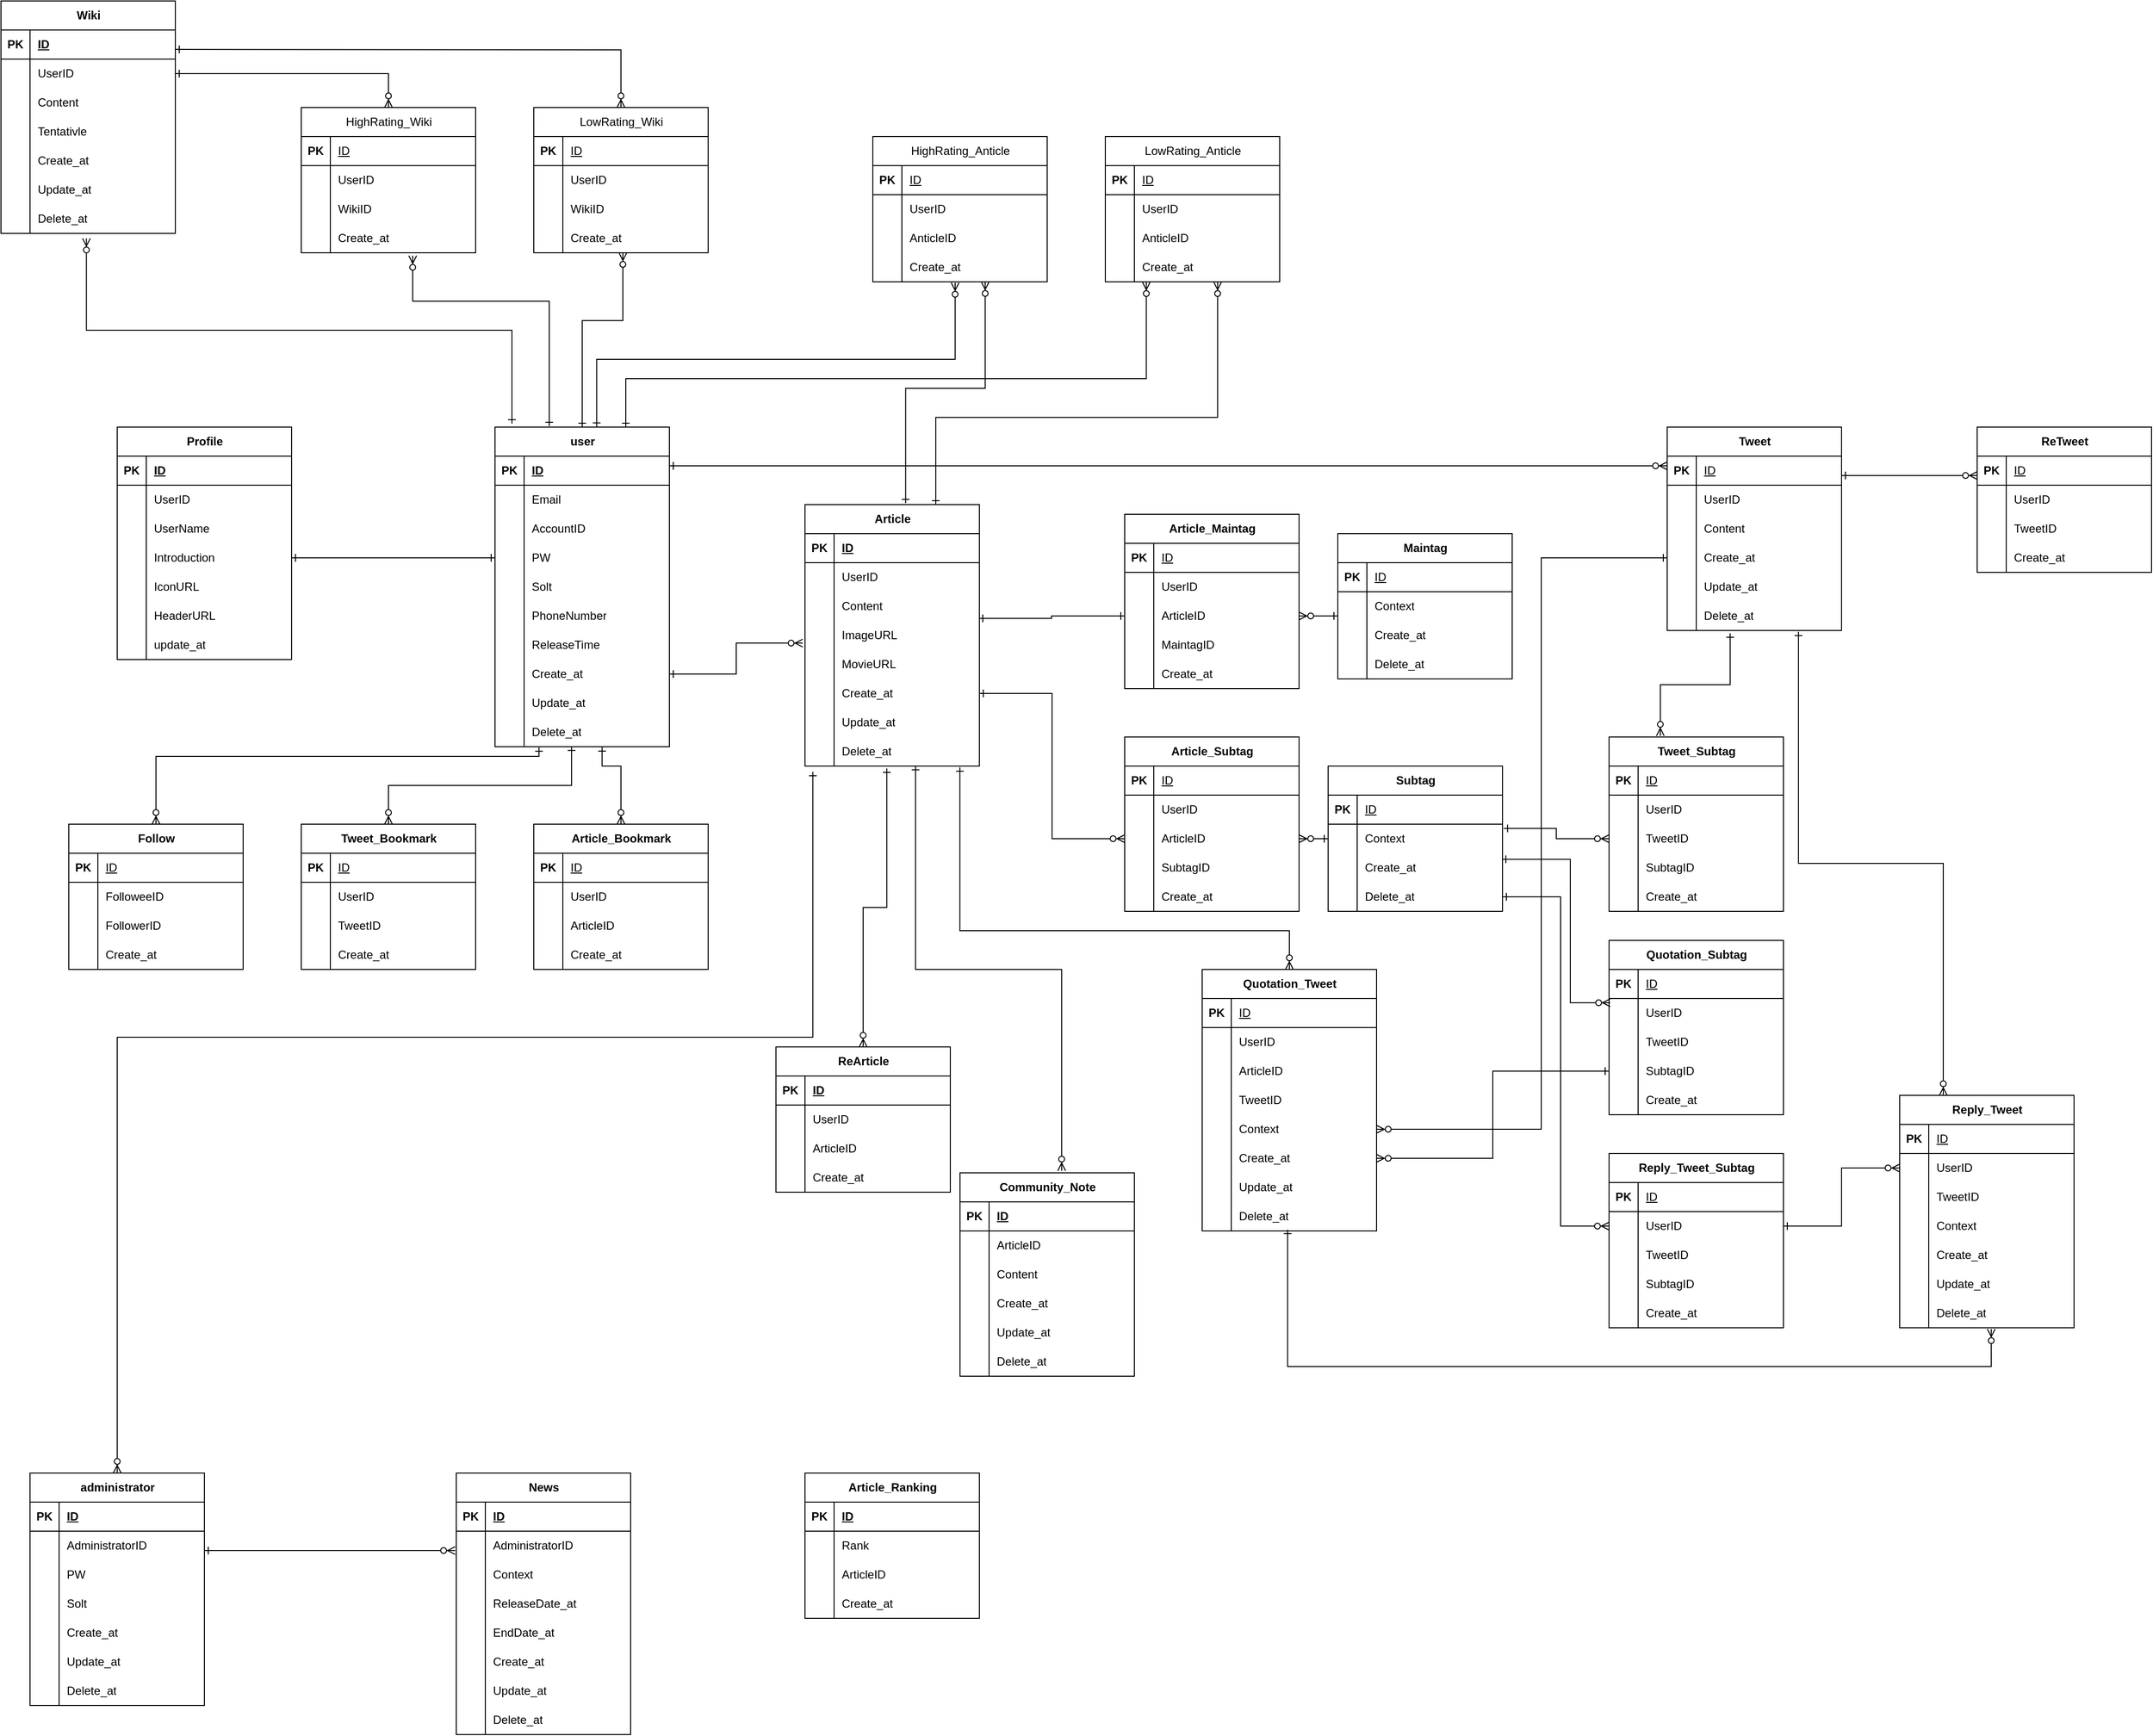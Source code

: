<mxfile version="25.0.1">
  <diagram id="R2lEEEUBdFMjLlhIrx00" name="Page-1">
    <mxGraphModel dx="1331" dy="1370" grid="1" gridSize="10" guides="1" tooltips="1" connect="1" arrows="1" fold="1" page="1" pageScale="1" pageWidth="850" pageHeight="1100" math="0" shadow="0" extFonts="Permanent Marker^https://fonts.googleapis.com/css?family=Permanent+Marker">
      <root>
        <mxCell id="0" />
        <mxCell id="1" parent="0" />
        <mxCell id="yjCj59-6vPCWEXVOC3nU-2" value="user" style="shape=table;startSize=30;container=1;collapsible=1;childLayout=tableLayout;fixedRows=1;rowLines=0;fontStyle=1;align=center;resizeLast=1;html=1;" parent="1" vertex="1">
          <mxGeometry x="-280" y="80" width="180" height="330" as="geometry">
            <mxRectangle x="120" y="160" width="60" height="30" as="alternateBounds" />
          </mxGeometry>
        </mxCell>
        <mxCell id="yjCj59-6vPCWEXVOC3nU-3" value="" style="shape=tableRow;horizontal=0;startSize=0;swimlaneHead=0;swimlaneBody=0;fillColor=none;collapsible=0;dropTarget=0;points=[[0,0.5],[1,0.5]];portConstraint=eastwest;top=0;left=0;right=0;bottom=1;" parent="yjCj59-6vPCWEXVOC3nU-2" vertex="1">
          <mxGeometry y="30" width="180" height="30" as="geometry" />
        </mxCell>
        <mxCell id="yjCj59-6vPCWEXVOC3nU-4" value="PK" style="shape=partialRectangle;connectable=0;fillColor=none;top=0;left=0;bottom=0;right=0;fontStyle=1;overflow=hidden;whiteSpace=wrap;html=1;" parent="yjCj59-6vPCWEXVOC3nU-3" vertex="1">
          <mxGeometry width="30" height="30" as="geometry">
            <mxRectangle width="30" height="30" as="alternateBounds" />
          </mxGeometry>
        </mxCell>
        <mxCell id="yjCj59-6vPCWEXVOC3nU-5" value="ID" style="shape=partialRectangle;connectable=0;fillColor=none;top=0;left=0;bottom=0;right=0;align=left;spacingLeft=6;fontStyle=5;overflow=hidden;whiteSpace=wrap;html=1;" parent="yjCj59-6vPCWEXVOC3nU-3" vertex="1">
          <mxGeometry x="30" width="150" height="30" as="geometry">
            <mxRectangle width="150" height="30" as="alternateBounds" />
          </mxGeometry>
        </mxCell>
        <mxCell id="yjCj59-6vPCWEXVOC3nU-58" value="" style="shape=tableRow;horizontal=0;startSize=0;swimlaneHead=0;swimlaneBody=0;fillColor=none;collapsible=0;dropTarget=0;points=[[0,0.5],[1,0.5]];portConstraint=eastwest;top=0;left=0;right=0;bottom=0;" parent="yjCj59-6vPCWEXVOC3nU-2" vertex="1">
          <mxGeometry y="60" width="180" height="30" as="geometry" />
        </mxCell>
        <mxCell id="yjCj59-6vPCWEXVOC3nU-59" value="" style="shape=partialRectangle;connectable=0;fillColor=none;top=0;left=0;bottom=0;right=0;editable=1;overflow=hidden;whiteSpace=wrap;html=1;" parent="yjCj59-6vPCWEXVOC3nU-58" vertex="1">
          <mxGeometry width="30" height="30" as="geometry">
            <mxRectangle width="30" height="30" as="alternateBounds" />
          </mxGeometry>
        </mxCell>
        <mxCell id="yjCj59-6vPCWEXVOC3nU-60" value="Email" style="shape=partialRectangle;connectable=0;fillColor=none;top=0;left=0;bottom=0;right=0;align=left;spacingLeft=6;overflow=hidden;whiteSpace=wrap;html=1;" parent="yjCj59-6vPCWEXVOC3nU-58" vertex="1">
          <mxGeometry x="30" width="150" height="30" as="geometry">
            <mxRectangle width="150" height="30" as="alternateBounds" />
          </mxGeometry>
        </mxCell>
        <mxCell id="yjCj59-6vPCWEXVOC3nU-6" value="" style="shape=tableRow;horizontal=0;startSize=0;swimlaneHead=0;swimlaneBody=0;fillColor=none;collapsible=0;dropTarget=0;points=[[0,0.5],[1,0.5]];portConstraint=eastwest;top=0;left=0;right=0;bottom=0;" parent="yjCj59-6vPCWEXVOC3nU-2" vertex="1">
          <mxGeometry y="90" width="180" height="30" as="geometry" />
        </mxCell>
        <mxCell id="yjCj59-6vPCWEXVOC3nU-7" value="" style="shape=partialRectangle;connectable=0;fillColor=none;top=0;left=0;bottom=0;right=0;editable=1;overflow=hidden;whiteSpace=wrap;html=1;" parent="yjCj59-6vPCWEXVOC3nU-6" vertex="1">
          <mxGeometry width="30" height="30" as="geometry">
            <mxRectangle width="30" height="30" as="alternateBounds" />
          </mxGeometry>
        </mxCell>
        <mxCell id="yjCj59-6vPCWEXVOC3nU-8" value="AccountID" style="shape=partialRectangle;connectable=0;fillColor=none;top=0;left=0;bottom=0;right=0;align=left;spacingLeft=6;overflow=hidden;whiteSpace=wrap;html=1;" parent="yjCj59-6vPCWEXVOC3nU-6" vertex="1">
          <mxGeometry x="30" width="150" height="30" as="geometry">
            <mxRectangle width="150" height="30" as="alternateBounds" />
          </mxGeometry>
        </mxCell>
        <mxCell id="yjCj59-6vPCWEXVOC3nU-9" value="" style="shape=tableRow;horizontal=0;startSize=0;swimlaneHead=0;swimlaneBody=0;fillColor=none;collapsible=0;dropTarget=0;points=[[0,0.5],[1,0.5]];portConstraint=eastwest;top=0;left=0;right=0;bottom=0;" parent="yjCj59-6vPCWEXVOC3nU-2" vertex="1">
          <mxGeometry y="120" width="180" height="30" as="geometry" />
        </mxCell>
        <mxCell id="yjCj59-6vPCWEXVOC3nU-10" value="" style="shape=partialRectangle;connectable=0;fillColor=none;top=0;left=0;bottom=0;right=0;editable=1;overflow=hidden;whiteSpace=wrap;html=1;" parent="yjCj59-6vPCWEXVOC3nU-9" vertex="1">
          <mxGeometry width="30" height="30" as="geometry">
            <mxRectangle width="30" height="30" as="alternateBounds" />
          </mxGeometry>
        </mxCell>
        <mxCell id="yjCj59-6vPCWEXVOC3nU-11" value="PW" style="shape=partialRectangle;connectable=0;fillColor=none;top=0;left=0;bottom=0;right=0;align=left;spacingLeft=6;overflow=hidden;whiteSpace=wrap;html=1;" parent="yjCj59-6vPCWEXVOC3nU-9" vertex="1">
          <mxGeometry x="30" width="150" height="30" as="geometry">
            <mxRectangle width="150" height="30" as="alternateBounds" />
          </mxGeometry>
        </mxCell>
        <mxCell id="nl_e76mVIktLMFq6yEx5-1" value="" style="shape=tableRow;horizontal=0;startSize=0;swimlaneHead=0;swimlaneBody=0;fillColor=none;collapsible=0;dropTarget=0;points=[[0,0.5],[1,0.5]];portConstraint=eastwest;top=0;left=0;right=0;bottom=0;" vertex="1" parent="yjCj59-6vPCWEXVOC3nU-2">
          <mxGeometry y="150" width="180" height="30" as="geometry" />
        </mxCell>
        <mxCell id="nl_e76mVIktLMFq6yEx5-2" value="" style="shape=partialRectangle;connectable=0;fillColor=none;top=0;left=0;bottom=0;right=0;editable=1;overflow=hidden;whiteSpace=wrap;html=1;" vertex="1" parent="nl_e76mVIktLMFq6yEx5-1">
          <mxGeometry width="30" height="30" as="geometry">
            <mxRectangle width="30" height="30" as="alternateBounds" />
          </mxGeometry>
        </mxCell>
        <mxCell id="nl_e76mVIktLMFq6yEx5-3" value="Solt" style="shape=partialRectangle;connectable=0;fillColor=none;top=0;left=0;bottom=0;right=0;align=left;spacingLeft=6;overflow=hidden;whiteSpace=wrap;html=1;" vertex="1" parent="nl_e76mVIktLMFq6yEx5-1">
          <mxGeometry x="30" width="150" height="30" as="geometry">
            <mxRectangle width="150" height="30" as="alternateBounds" />
          </mxGeometry>
        </mxCell>
        <mxCell id="yjCj59-6vPCWEXVOC3nU-12" value="" style="shape=tableRow;horizontal=0;startSize=0;swimlaneHead=0;swimlaneBody=0;fillColor=none;collapsible=0;dropTarget=0;points=[[0,0.5],[1,0.5]];portConstraint=eastwest;top=0;left=0;right=0;bottom=0;" parent="yjCj59-6vPCWEXVOC3nU-2" vertex="1">
          <mxGeometry y="180" width="180" height="30" as="geometry" />
        </mxCell>
        <mxCell id="yjCj59-6vPCWEXVOC3nU-13" value="" style="shape=partialRectangle;connectable=0;fillColor=none;top=0;left=0;bottom=0;right=0;editable=1;overflow=hidden;whiteSpace=wrap;html=1;" parent="yjCj59-6vPCWEXVOC3nU-12" vertex="1">
          <mxGeometry width="30" height="30" as="geometry">
            <mxRectangle width="30" height="30" as="alternateBounds" />
          </mxGeometry>
        </mxCell>
        <mxCell id="yjCj59-6vPCWEXVOC3nU-14" value="PhoneNumber" style="shape=partialRectangle;connectable=0;fillColor=none;top=0;left=0;bottom=0;right=0;align=left;spacingLeft=6;overflow=hidden;whiteSpace=wrap;html=1;" parent="yjCj59-6vPCWEXVOC3nU-12" vertex="1">
          <mxGeometry x="30" width="150" height="30" as="geometry">
            <mxRectangle width="150" height="30" as="alternateBounds" />
          </mxGeometry>
        </mxCell>
        <mxCell id="KFRlylcBGsQAndL0UJ9y-143" value="" style="shape=tableRow;horizontal=0;startSize=0;swimlaneHead=0;swimlaneBody=0;fillColor=none;collapsible=0;dropTarget=0;points=[[0,0.5],[1,0.5]];portConstraint=eastwest;top=0;left=0;right=0;bottom=0;" parent="yjCj59-6vPCWEXVOC3nU-2" vertex="1">
          <mxGeometry y="210" width="180" height="30" as="geometry" />
        </mxCell>
        <mxCell id="KFRlylcBGsQAndL0UJ9y-144" value="" style="shape=partialRectangle;connectable=0;fillColor=none;top=0;left=0;bottom=0;right=0;editable=1;overflow=hidden;whiteSpace=wrap;html=1;" parent="KFRlylcBGsQAndL0UJ9y-143" vertex="1">
          <mxGeometry width="30" height="30" as="geometry">
            <mxRectangle width="30" height="30" as="alternateBounds" />
          </mxGeometry>
        </mxCell>
        <mxCell id="KFRlylcBGsQAndL0UJ9y-145" value="ReleaseTime" style="shape=partialRectangle;connectable=0;fillColor=none;top=0;left=0;bottom=0;right=0;align=left;spacingLeft=6;overflow=hidden;whiteSpace=wrap;html=1;" parent="KFRlylcBGsQAndL0UJ9y-143" vertex="1">
          <mxGeometry x="30" width="150" height="30" as="geometry">
            <mxRectangle width="150" height="30" as="alternateBounds" />
          </mxGeometry>
        </mxCell>
        <mxCell id="yjCj59-6vPCWEXVOC3nU-24" value="" style="shape=tableRow;horizontal=0;startSize=0;swimlaneHead=0;swimlaneBody=0;fillColor=none;collapsible=0;dropTarget=0;points=[[0,0.5],[1,0.5]];portConstraint=eastwest;top=0;left=0;right=0;bottom=0;" parent="yjCj59-6vPCWEXVOC3nU-2" vertex="1">
          <mxGeometry y="240" width="180" height="30" as="geometry" />
        </mxCell>
        <mxCell id="yjCj59-6vPCWEXVOC3nU-25" value="" style="shape=partialRectangle;connectable=0;fillColor=none;top=0;left=0;bottom=0;right=0;editable=1;overflow=hidden;whiteSpace=wrap;html=1;" parent="yjCj59-6vPCWEXVOC3nU-24" vertex="1">
          <mxGeometry width="30" height="30" as="geometry">
            <mxRectangle width="30" height="30" as="alternateBounds" />
          </mxGeometry>
        </mxCell>
        <mxCell id="yjCj59-6vPCWEXVOC3nU-26" value="Create_at" style="shape=partialRectangle;connectable=0;fillColor=none;top=0;left=0;bottom=0;right=0;align=left;spacingLeft=6;overflow=hidden;whiteSpace=wrap;html=1;" parent="yjCj59-6vPCWEXVOC3nU-24" vertex="1">
          <mxGeometry x="30" width="150" height="30" as="geometry">
            <mxRectangle width="150" height="30" as="alternateBounds" />
          </mxGeometry>
        </mxCell>
        <mxCell id="yjCj59-6vPCWEXVOC3nU-27" value="" style="shape=tableRow;horizontal=0;startSize=0;swimlaneHead=0;swimlaneBody=0;fillColor=none;collapsible=0;dropTarget=0;points=[[0,0.5],[1,0.5]];portConstraint=eastwest;top=0;left=0;right=0;bottom=0;" parent="yjCj59-6vPCWEXVOC3nU-2" vertex="1">
          <mxGeometry y="270" width="180" height="30" as="geometry" />
        </mxCell>
        <mxCell id="yjCj59-6vPCWEXVOC3nU-28" value="" style="shape=partialRectangle;connectable=0;fillColor=none;top=0;left=0;bottom=0;right=0;editable=1;overflow=hidden;whiteSpace=wrap;html=1;" parent="yjCj59-6vPCWEXVOC3nU-27" vertex="1">
          <mxGeometry width="30" height="30" as="geometry">
            <mxRectangle width="30" height="30" as="alternateBounds" />
          </mxGeometry>
        </mxCell>
        <mxCell id="yjCj59-6vPCWEXVOC3nU-29" value="Update_at" style="shape=partialRectangle;connectable=0;fillColor=none;top=0;left=0;bottom=0;right=0;align=left;spacingLeft=6;overflow=hidden;whiteSpace=wrap;html=1;" parent="yjCj59-6vPCWEXVOC3nU-27" vertex="1">
          <mxGeometry x="30" width="150" height="30" as="geometry">
            <mxRectangle width="150" height="30" as="alternateBounds" />
          </mxGeometry>
        </mxCell>
        <mxCell id="yjCj59-6vPCWEXVOC3nU-30" value="" style="shape=tableRow;horizontal=0;startSize=0;swimlaneHead=0;swimlaneBody=0;fillColor=none;collapsible=0;dropTarget=0;points=[[0,0.5],[1,0.5]];portConstraint=eastwest;top=0;left=0;right=0;bottom=0;" parent="yjCj59-6vPCWEXVOC3nU-2" vertex="1">
          <mxGeometry y="300" width="180" height="30" as="geometry" />
        </mxCell>
        <mxCell id="yjCj59-6vPCWEXVOC3nU-31" value="" style="shape=partialRectangle;connectable=0;fillColor=none;top=0;left=0;bottom=0;right=0;editable=1;overflow=hidden;whiteSpace=wrap;html=1;" parent="yjCj59-6vPCWEXVOC3nU-30" vertex="1">
          <mxGeometry width="30" height="30" as="geometry">
            <mxRectangle width="30" height="30" as="alternateBounds" />
          </mxGeometry>
        </mxCell>
        <mxCell id="yjCj59-6vPCWEXVOC3nU-32" value="Delete_at" style="shape=partialRectangle;connectable=0;fillColor=none;top=0;left=0;bottom=0;right=0;align=left;spacingLeft=6;overflow=hidden;whiteSpace=wrap;html=1;" parent="yjCj59-6vPCWEXVOC3nU-30" vertex="1">
          <mxGeometry x="30" width="150" height="30" as="geometry">
            <mxRectangle width="150" height="30" as="alternateBounds" />
          </mxGeometry>
        </mxCell>
        <mxCell id="yjCj59-6vPCWEXVOC3nU-36" value="Follow" style="shape=table;startSize=30;container=1;collapsible=1;childLayout=tableLayout;fixedRows=1;rowLines=0;fontStyle=1;align=center;resizeLast=1;html=1;" parent="1" vertex="1">
          <mxGeometry x="-720" y="490" width="180" height="150" as="geometry">
            <mxRectangle x="120" y="160" width="60" height="30" as="alternateBounds" />
          </mxGeometry>
        </mxCell>
        <mxCell id="yjCj59-6vPCWEXVOC3nU-37" value="" style="shape=tableRow;horizontal=0;startSize=0;swimlaneHead=0;swimlaneBody=0;fillColor=none;collapsible=0;dropTarget=0;points=[[0,0.5],[1,0.5]];portConstraint=eastwest;top=0;left=0;right=0;bottom=1;" parent="yjCj59-6vPCWEXVOC3nU-36" vertex="1">
          <mxGeometry y="30" width="180" height="30" as="geometry" />
        </mxCell>
        <mxCell id="yjCj59-6vPCWEXVOC3nU-38" value="PK" style="shape=partialRectangle;connectable=0;fillColor=none;top=0;left=0;bottom=0;right=0;fontStyle=1;overflow=hidden;whiteSpace=wrap;html=1;" parent="yjCj59-6vPCWEXVOC3nU-37" vertex="1">
          <mxGeometry width="30" height="30" as="geometry">
            <mxRectangle width="30" height="30" as="alternateBounds" />
          </mxGeometry>
        </mxCell>
        <mxCell id="yjCj59-6vPCWEXVOC3nU-39" value="&lt;span style=&quot;font-weight: 400;&quot;&gt;ID&lt;/span&gt;" style="shape=partialRectangle;connectable=0;fillColor=none;top=0;left=0;bottom=0;right=0;align=left;spacingLeft=6;fontStyle=5;overflow=hidden;whiteSpace=wrap;html=1;" parent="yjCj59-6vPCWEXVOC3nU-37" vertex="1">
          <mxGeometry x="30" width="150" height="30" as="geometry">
            <mxRectangle width="150" height="30" as="alternateBounds" />
          </mxGeometry>
        </mxCell>
        <mxCell id="yjCj59-6vPCWEXVOC3nU-40" value="" style="shape=tableRow;horizontal=0;startSize=0;swimlaneHead=0;swimlaneBody=0;fillColor=none;collapsible=0;dropTarget=0;points=[[0,0.5],[1,0.5]];portConstraint=eastwest;top=0;left=0;right=0;bottom=0;" parent="yjCj59-6vPCWEXVOC3nU-36" vertex="1">
          <mxGeometry y="60" width="180" height="30" as="geometry" />
        </mxCell>
        <mxCell id="yjCj59-6vPCWEXVOC3nU-41" value="" style="shape=partialRectangle;connectable=0;fillColor=none;top=0;left=0;bottom=0;right=0;editable=1;overflow=hidden;whiteSpace=wrap;html=1;" parent="yjCj59-6vPCWEXVOC3nU-40" vertex="1">
          <mxGeometry width="30" height="30" as="geometry">
            <mxRectangle width="30" height="30" as="alternateBounds" />
          </mxGeometry>
        </mxCell>
        <mxCell id="yjCj59-6vPCWEXVOC3nU-42" value="FolloweeID" style="shape=partialRectangle;connectable=0;fillColor=none;top=0;left=0;bottom=0;right=0;align=left;spacingLeft=6;overflow=hidden;whiteSpace=wrap;html=1;" parent="yjCj59-6vPCWEXVOC3nU-40" vertex="1">
          <mxGeometry x="30" width="150" height="30" as="geometry">
            <mxRectangle width="150" height="30" as="alternateBounds" />
          </mxGeometry>
        </mxCell>
        <mxCell id="yjCj59-6vPCWEXVOC3nU-43" value="" style="shape=tableRow;horizontal=0;startSize=0;swimlaneHead=0;swimlaneBody=0;fillColor=none;collapsible=0;dropTarget=0;points=[[0,0.5],[1,0.5]];portConstraint=eastwest;top=0;left=0;right=0;bottom=0;" parent="yjCj59-6vPCWEXVOC3nU-36" vertex="1">
          <mxGeometry y="90" width="180" height="30" as="geometry" />
        </mxCell>
        <mxCell id="yjCj59-6vPCWEXVOC3nU-44" value="" style="shape=partialRectangle;connectable=0;fillColor=none;top=0;left=0;bottom=0;right=0;editable=1;overflow=hidden;whiteSpace=wrap;html=1;" parent="yjCj59-6vPCWEXVOC3nU-43" vertex="1">
          <mxGeometry width="30" height="30" as="geometry">
            <mxRectangle width="30" height="30" as="alternateBounds" />
          </mxGeometry>
        </mxCell>
        <mxCell id="yjCj59-6vPCWEXVOC3nU-45" value="FollowerID" style="shape=partialRectangle;connectable=0;fillColor=none;top=0;left=0;bottom=0;right=0;align=left;spacingLeft=6;overflow=hidden;whiteSpace=wrap;html=1;" parent="yjCj59-6vPCWEXVOC3nU-43" vertex="1">
          <mxGeometry x="30" width="150" height="30" as="geometry">
            <mxRectangle width="150" height="30" as="alternateBounds" />
          </mxGeometry>
        </mxCell>
        <mxCell id="xISEBCcvaEuedDnMcabR-70" value="" style="shape=tableRow;horizontal=0;startSize=0;swimlaneHead=0;swimlaneBody=0;fillColor=none;collapsible=0;dropTarget=0;points=[[0,0.5],[1,0.5]];portConstraint=eastwest;top=0;left=0;right=0;bottom=0;" parent="yjCj59-6vPCWEXVOC3nU-36" vertex="1">
          <mxGeometry y="120" width="180" height="30" as="geometry" />
        </mxCell>
        <mxCell id="xISEBCcvaEuedDnMcabR-71" value="" style="shape=partialRectangle;connectable=0;fillColor=none;top=0;left=0;bottom=0;right=0;editable=1;overflow=hidden;whiteSpace=wrap;html=1;" parent="xISEBCcvaEuedDnMcabR-70" vertex="1">
          <mxGeometry width="30" height="30" as="geometry">
            <mxRectangle width="30" height="30" as="alternateBounds" />
          </mxGeometry>
        </mxCell>
        <mxCell id="xISEBCcvaEuedDnMcabR-72" value="Create_at" style="shape=partialRectangle;connectable=0;fillColor=none;top=0;left=0;bottom=0;right=0;align=left;spacingLeft=6;overflow=hidden;whiteSpace=wrap;html=1;" parent="xISEBCcvaEuedDnMcabR-70" vertex="1">
          <mxGeometry x="30" width="150" height="30" as="geometry">
            <mxRectangle width="150" height="30" as="alternateBounds" />
          </mxGeometry>
        </mxCell>
        <mxCell id="yjCj59-6vPCWEXVOC3nU-61" value="" style="edgeStyle=elbowEdgeStyle;fontSize=12;html=1;endArrow=ERzeroToMany;startArrow=ERone;rounded=0;startFill=0;entryX=0.5;entryY=0;entryDx=0;entryDy=0;exitX=0.252;exitY=1.024;exitDx=0;exitDy=0;elbow=vertical;exitPerimeter=0;" parent="1" source="yjCj59-6vPCWEXVOC3nU-30" target="yjCj59-6vPCWEXVOC3nU-36" edge="1">
          <mxGeometry width="100" height="100" relative="1" as="geometry">
            <mxPoint x="-370" y="290" as="sourcePoint" />
            <mxPoint x="-420" y="460" as="targetPoint" />
            <Array as="points">
              <mxPoint x="-430" y="420" />
            </Array>
          </mxGeometry>
        </mxCell>
        <mxCell id="yjCj59-6vPCWEXVOC3nU-62" value="Tweet" style="shape=table;startSize=30;container=1;collapsible=1;childLayout=tableLayout;fixedRows=1;rowLines=0;fontStyle=1;align=center;resizeLast=1;html=1;" parent="1" vertex="1">
          <mxGeometry x="930" y="80" width="180" height="210" as="geometry">
            <mxRectangle x="120" y="160" width="60" height="30" as="alternateBounds" />
          </mxGeometry>
        </mxCell>
        <mxCell id="yjCj59-6vPCWEXVOC3nU-63" value="" style="shape=tableRow;horizontal=0;startSize=0;swimlaneHead=0;swimlaneBody=0;fillColor=none;collapsible=0;dropTarget=0;points=[[0,0.5],[1,0.5]];portConstraint=eastwest;top=0;left=0;right=0;bottom=1;" parent="yjCj59-6vPCWEXVOC3nU-62" vertex="1">
          <mxGeometry y="30" width="180" height="30" as="geometry" />
        </mxCell>
        <mxCell id="yjCj59-6vPCWEXVOC3nU-64" value="PK" style="shape=partialRectangle;connectable=0;fillColor=none;top=0;left=0;bottom=0;right=0;fontStyle=1;overflow=hidden;whiteSpace=wrap;html=1;" parent="yjCj59-6vPCWEXVOC3nU-63" vertex="1">
          <mxGeometry width="30" height="30" as="geometry">
            <mxRectangle width="30" height="30" as="alternateBounds" />
          </mxGeometry>
        </mxCell>
        <mxCell id="yjCj59-6vPCWEXVOC3nU-65" value="&lt;span style=&quot;font-weight: 400;&quot;&gt;ID&lt;/span&gt;" style="shape=partialRectangle;connectable=0;fillColor=none;top=0;left=0;bottom=0;right=0;align=left;spacingLeft=6;fontStyle=5;overflow=hidden;whiteSpace=wrap;html=1;" parent="yjCj59-6vPCWEXVOC3nU-63" vertex="1">
          <mxGeometry x="30" width="150" height="30" as="geometry">
            <mxRectangle width="150" height="30" as="alternateBounds" />
          </mxGeometry>
        </mxCell>
        <mxCell id="yjCj59-6vPCWEXVOC3nU-82" value="" style="shape=tableRow;horizontal=0;startSize=0;swimlaneHead=0;swimlaneBody=0;fillColor=none;collapsible=0;dropTarget=0;points=[[0,0.5],[1,0.5]];portConstraint=eastwest;top=0;left=0;right=0;bottom=0;" parent="yjCj59-6vPCWEXVOC3nU-62" vertex="1">
          <mxGeometry y="60" width="180" height="30" as="geometry" />
        </mxCell>
        <mxCell id="yjCj59-6vPCWEXVOC3nU-83" value="" style="shape=partialRectangle;connectable=0;fillColor=none;top=0;left=0;bottom=0;right=0;editable=1;overflow=hidden;whiteSpace=wrap;html=1;" parent="yjCj59-6vPCWEXVOC3nU-82" vertex="1">
          <mxGeometry width="30" height="30" as="geometry">
            <mxRectangle width="30" height="30" as="alternateBounds" />
          </mxGeometry>
        </mxCell>
        <mxCell id="yjCj59-6vPCWEXVOC3nU-84" value="UserID" style="shape=partialRectangle;connectable=0;fillColor=none;top=0;left=0;bottom=0;right=0;align=left;spacingLeft=6;overflow=hidden;whiteSpace=wrap;html=1;" parent="yjCj59-6vPCWEXVOC3nU-82" vertex="1">
          <mxGeometry x="30" width="150" height="30" as="geometry">
            <mxRectangle width="150" height="30" as="alternateBounds" />
          </mxGeometry>
        </mxCell>
        <mxCell id="yjCj59-6vPCWEXVOC3nU-66" value="" style="shape=tableRow;horizontal=0;startSize=0;swimlaneHead=0;swimlaneBody=0;fillColor=none;collapsible=0;dropTarget=0;points=[[0,0.5],[1,0.5]];portConstraint=eastwest;top=0;left=0;right=0;bottom=0;" parent="yjCj59-6vPCWEXVOC3nU-62" vertex="1">
          <mxGeometry y="90" width="180" height="30" as="geometry" />
        </mxCell>
        <mxCell id="yjCj59-6vPCWEXVOC3nU-67" value="" style="shape=partialRectangle;connectable=0;fillColor=none;top=0;left=0;bottom=0;right=0;editable=1;overflow=hidden;whiteSpace=wrap;html=1;" parent="yjCj59-6vPCWEXVOC3nU-66" vertex="1">
          <mxGeometry width="30" height="30" as="geometry">
            <mxRectangle width="30" height="30" as="alternateBounds" />
          </mxGeometry>
        </mxCell>
        <mxCell id="yjCj59-6vPCWEXVOC3nU-68" value="Content" style="shape=partialRectangle;connectable=0;fillColor=none;top=0;left=0;bottom=0;right=0;align=left;spacingLeft=6;overflow=hidden;whiteSpace=wrap;html=1;" parent="yjCj59-6vPCWEXVOC3nU-66" vertex="1">
          <mxGeometry x="30" width="150" height="30" as="geometry">
            <mxRectangle width="150" height="30" as="alternateBounds" />
          </mxGeometry>
        </mxCell>
        <mxCell id="yjCj59-6vPCWEXVOC3nU-69" value="" style="shape=tableRow;horizontal=0;startSize=0;swimlaneHead=0;swimlaneBody=0;fillColor=none;collapsible=0;dropTarget=0;points=[[0,0.5],[1,0.5]];portConstraint=eastwest;top=0;left=0;right=0;bottom=0;" parent="yjCj59-6vPCWEXVOC3nU-62" vertex="1">
          <mxGeometry y="120" width="180" height="30" as="geometry" />
        </mxCell>
        <mxCell id="yjCj59-6vPCWEXVOC3nU-70" value="" style="shape=partialRectangle;connectable=0;fillColor=none;top=0;left=0;bottom=0;right=0;editable=1;overflow=hidden;whiteSpace=wrap;html=1;" parent="yjCj59-6vPCWEXVOC3nU-69" vertex="1">
          <mxGeometry width="30" height="30" as="geometry">
            <mxRectangle width="30" height="30" as="alternateBounds" />
          </mxGeometry>
        </mxCell>
        <mxCell id="yjCj59-6vPCWEXVOC3nU-71" value="Create_at" style="shape=partialRectangle;connectable=0;fillColor=none;top=0;left=0;bottom=0;right=0;align=left;spacingLeft=6;overflow=hidden;whiteSpace=wrap;html=1;" parent="yjCj59-6vPCWEXVOC3nU-69" vertex="1">
          <mxGeometry x="30" width="150" height="30" as="geometry">
            <mxRectangle width="150" height="30" as="alternateBounds" />
          </mxGeometry>
        </mxCell>
        <mxCell id="yjCj59-6vPCWEXVOC3nU-72" value="" style="shape=tableRow;horizontal=0;startSize=0;swimlaneHead=0;swimlaneBody=0;fillColor=none;collapsible=0;dropTarget=0;points=[[0,0.5],[1,0.5]];portConstraint=eastwest;top=0;left=0;right=0;bottom=0;" parent="yjCj59-6vPCWEXVOC3nU-62" vertex="1">
          <mxGeometry y="150" width="180" height="30" as="geometry" />
        </mxCell>
        <mxCell id="yjCj59-6vPCWEXVOC3nU-73" value="" style="shape=partialRectangle;connectable=0;fillColor=none;top=0;left=0;bottom=0;right=0;editable=1;overflow=hidden;whiteSpace=wrap;html=1;" parent="yjCj59-6vPCWEXVOC3nU-72" vertex="1">
          <mxGeometry width="30" height="30" as="geometry">
            <mxRectangle width="30" height="30" as="alternateBounds" />
          </mxGeometry>
        </mxCell>
        <mxCell id="yjCj59-6vPCWEXVOC3nU-74" value="Update_at" style="shape=partialRectangle;connectable=0;fillColor=none;top=0;left=0;bottom=0;right=0;align=left;spacingLeft=6;overflow=hidden;whiteSpace=wrap;html=1;" parent="yjCj59-6vPCWEXVOC3nU-72" vertex="1">
          <mxGeometry x="30" width="150" height="30" as="geometry">
            <mxRectangle width="150" height="30" as="alternateBounds" />
          </mxGeometry>
        </mxCell>
        <mxCell id="yjCj59-6vPCWEXVOC3nU-75" value="" style="shape=tableRow;horizontal=0;startSize=0;swimlaneHead=0;swimlaneBody=0;fillColor=none;collapsible=0;dropTarget=0;points=[[0,0.5],[1,0.5]];portConstraint=eastwest;top=0;left=0;right=0;bottom=0;" parent="yjCj59-6vPCWEXVOC3nU-62" vertex="1">
          <mxGeometry y="180" width="180" height="30" as="geometry" />
        </mxCell>
        <mxCell id="yjCj59-6vPCWEXVOC3nU-76" value="" style="shape=partialRectangle;connectable=0;fillColor=none;top=0;left=0;bottom=0;right=0;editable=1;overflow=hidden;whiteSpace=wrap;html=1;" parent="yjCj59-6vPCWEXVOC3nU-75" vertex="1">
          <mxGeometry width="30" height="30" as="geometry">
            <mxRectangle width="30" height="30" as="alternateBounds" />
          </mxGeometry>
        </mxCell>
        <mxCell id="yjCj59-6vPCWEXVOC3nU-77" value="Delete_at" style="shape=partialRectangle;connectable=0;fillColor=none;top=0;left=0;bottom=0;right=0;align=left;spacingLeft=6;overflow=hidden;whiteSpace=wrap;html=1;" parent="yjCj59-6vPCWEXVOC3nU-75" vertex="1">
          <mxGeometry x="30" width="150" height="30" as="geometry">
            <mxRectangle width="150" height="30" as="alternateBounds" />
          </mxGeometry>
        </mxCell>
        <mxCell id="yjCj59-6vPCWEXVOC3nU-78" value="" style="edgeStyle=entityRelationEdgeStyle;fontSize=12;html=1;endArrow=ERzeroToMany;startArrow=ERone;rounded=0;entryX=0;entryY=0.5;entryDx=0;entryDy=0;exitX=1;exitY=0.5;exitDx=0;exitDy=0;startFill=0;" parent="1" edge="1">
          <mxGeometry width="100" height="100" relative="1" as="geometry">
            <mxPoint x="-100" y="120" as="sourcePoint" />
            <mxPoint x="930" y="120" as="targetPoint" />
          </mxGeometry>
        </mxCell>
        <mxCell id="xISEBCcvaEuedDnMcabR-1" value="Profile" style="shape=table;startSize=30;container=1;collapsible=1;childLayout=tableLayout;fixedRows=1;rowLines=0;fontStyle=1;align=center;resizeLast=1;html=1;" parent="1" vertex="1">
          <mxGeometry x="-670" y="80" width="180" height="240" as="geometry" />
        </mxCell>
        <mxCell id="xISEBCcvaEuedDnMcabR-2" value="" style="shape=tableRow;horizontal=0;startSize=0;swimlaneHead=0;swimlaneBody=0;fillColor=none;collapsible=0;dropTarget=0;points=[[0,0.5],[1,0.5]];portConstraint=eastwest;top=0;left=0;right=0;bottom=1;" parent="xISEBCcvaEuedDnMcabR-1" vertex="1">
          <mxGeometry y="30" width="180" height="30" as="geometry" />
        </mxCell>
        <mxCell id="xISEBCcvaEuedDnMcabR-3" value="PK" style="shape=partialRectangle;connectable=0;fillColor=none;top=0;left=0;bottom=0;right=0;fontStyle=1;overflow=hidden;whiteSpace=wrap;html=1;" parent="xISEBCcvaEuedDnMcabR-2" vertex="1">
          <mxGeometry width="30" height="30" as="geometry">
            <mxRectangle width="30" height="30" as="alternateBounds" />
          </mxGeometry>
        </mxCell>
        <mxCell id="xISEBCcvaEuedDnMcabR-4" value="ID" style="shape=partialRectangle;connectable=0;fillColor=none;top=0;left=0;bottom=0;right=0;align=left;spacingLeft=6;fontStyle=5;overflow=hidden;whiteSpace=wrap;html=1;" parent="xISEBCcvaEuedDnMcabR-2" vertex="1">
          <mxGeometry x="30" width="150" height="30" as="geometry">
            <mxRectangle width="150" height="30" as="alternateBounds" />
          </mxGeometry>
        </mxCell>
        <mxCell id="xISEBCcvaEuedDnMcabR-38" value="" style="shape=tableRow;horizontal=0;startSize=0;swimlaneHead=0;swimlaneBody=0;fillColor=none;collapsible=0;dropTarget=0;points=[[0,0.5],[1,0.5]];portConstraint=eastwest;top=0;left=0;right=0;bottom=0;" parent="xISEBCcvaEuedDnMcabR-1" vertex="1">
          <mxGeometry y="60" width="180" height="30" as="geometry" />
        </mxCell>
        <mxCell id="xISEBCcvaEuedDnMcabR-39" value="" style="shape=partialRectangle;connectable=0;fillColor=none;top=0;left=0;bottom=0;right=0;editable=1;overflow=hidden;whiteSpace=wrap;html=1;" parent="xISEBCcvaEuedDnMcabR-38" vertex="1">
          <mxGeometry width="30" height="30" as="geometry">
            <mxRectangle width="30" height="30" as="alternateBounds" />
          </mxGeometry>
        </mxCell>
        <mxCell id="xISEBCcvaEuedDnMcabR-40" value="UserID" style="shape=partialRectangle;connectable=0;fillColor=none;top=0;left=0;bottom=0;right=0;align=left;spacingLeft=6;overflow=hidden;whiteSpace=wrap;html=1;" parent="xISEBCcvaEuedDnMcabR-38" vertex="1">
          <mxGeometry x="30" width="150" height="30" as="geometry">
            <mxRectangle width="150" height="30" as="alternateBounds" />
          </mxGeometry>
        </mxCell>
        <mxCell id="xISEBCcvaEuedDnMcabR-5" value="" style="shape=tableRow;horizontal=0;startSize=0;swimlaneHead=0;swimlaneBody=0;fillColor=none;collapsible=0;dropTarget=0;points=[[0,0.5],[1,0.5]];portConstraint=eastwest;top=0;left=0;right=0;bottom=0;" parent="xISEBCcvaEuedDnMcabR-1" vertex="1">
          <mxGeometry y="90" width="180" height="30" as="geometry" />
        </mxCell>
        <mxCell id="xISEBCcvaEuedDnMcabR-6" value="" style="shape=partialRectangle;connectable=0;fillColor=none;top=0;left=0;bottom=0;right=0;editable=1;overflow=hidden;whiteSpace=wrap;html=1;" parent="xISEBCcvaEuedDnMcabR-5" vertex="1">
          <mxGeometry width="30" height="30" as="geometry">
            <mxRectangle width="30" height="30" as="alternateBounds" />
          </mxGeometry>
        </mxCell>
        <mxCell id="xISEBCcvaEuedDnMcabR-7" value="UserName" style="shape=partialRectangle;connectable=0;fillColor=none;top=0;left=0;bottom=0;right=0;align=left;spacingLeft=6;overflow=hidden;whiteSpace=wrap;html=1;" parent="xISEBCcvaEuedDnMcabR-5" vertex="1">
          <mxGeometry x="30" width="150" height="30" as="geometry">
            <mxRectangle width="150" height="30" as="alternateBounds" />
          </mxGeometry>
        </mxCell>
        <mxCell id="xISEBCcvaEuedDnMcabR-34" value="" style="shape=tableRow;horizontal=0;startSize=0;swimlaneHead=0;swimlaneBody=0;fillColor=none;collapsible=0;dropTarget=0;points=[[0,0.5],[1,0.5]];portConstraint=eastwest;top=0;left=0;right=0;bottom=0;" parent="xISEBCcvaEuedDnMcabR-1" vertex="1">
          <mxGeometry y="120" width="180" height="30" as="geometry" />
        </mxCell>
        <mxCell id="xISEBCcvaEuedDnMcabR-35" value="" style="shape=partialRectangle;connectable=0;fillColor=none;top=0;left=0;bottom=0;right=0;editable=1;overflow=hidden;whiteSpace=wrap;html=1;" parent="xISEBCcvaEuedDnMcabR-34" vertex="1">
          <mxGeometry width="30" height="30" as="geometry">
            <mxRectangle width="30" height="30" as="alternateBounds" />
          </mxGeometry>
        </mxCell>
        <mxCell id="xISEBCcvaEuedDnMcabR-36" value="Introduction" style="shape=partialRectangle;connectable=0;fillColor=none;top=0;left=0;bottom=0;right=0;align=left;spacingLeft=6;overflow=hidden;whiteSpace=wrap;html=1;" parent="xISEBCcvaEuedDnMcabR-34" vertex="1">
          <mxGeometry x="30" width="150" height="30" as="geometry">
            <mxRectangle width="150" height="30" as="alternateBounds" />
          </mxGeometry>
        </mxCell>
        <mxCell id="xISEBCcvaEuedDnMcabR-8" value="" style="shape=tableRow;horizontal=0;startSize=0;swimlaneHead=0;swimlaneBody=0;fillColor=none;collapsible=0;dropTarget=0;points=[[0,0.5],[1,0.5]];portConstraint=eastwest;top=0;left=0;right=0;bottom=0;" parent="xISEBCcvaEuedDnMcabR-1" vertex="1">
          <mxGeometry y="150" width="180" height="30" as="geometry" />
        </mxCell>
        <mxCell id="xISEBCcvaEuedDnMcabR-9" value="" style="shape=partialRectangle;connectable=0;fillColor=none;top=0;left=0;bottom=0;right=0;editable=1;overflow=hidden;whiteSpace=wrap;html=1;" parent="xISEBCcvaEuedDnMcabR-8" vertex="1">
          <mxGeometry width="30" height="30" as="geometry">
            <mxRectangle width="30" height="30" as="alternateBounds" />
          </mxGeometry>
        </mxCell>
        <mxCell id="xISEBCcvaEuedDnMcabR-10" value="IconURL" style="shape=partialRectangle;connectable=0;fillColor=none;top=0;left=0;bottom=0;right=0;align=left;spacingLeft=6;overflow=hidden;whiteSpace=wrap;html=1;" parent="xISEBCcvaEuedDnMcabR-8" vertex="1">
          <mxGeometry x="30" width="150" height="30" as="geometry">
            <mxRectangle width="150" height="30" as="alternateBounds" />
          </mxGeometry>
        </mxCell>
        <mxCell id="xISEBCcvaEuedDnMcabR-11" value="" style="shape=tableRow;horizontal=0;startSize=0;swimlaneHead=0;swimlaneBody=0;fillColor=none;collapsible=0;dropTarget=0;points=[[0,0.5],[1,0.5]];portConstraint=eastwest;top=0;left=0;right=0;bottom=0;" parent="xISEBCcvaEuedDnMcabR-1" vertex="1">
          <mxGeometry y="180" width="180" height="30" as="geometry" />
        </mxCell>
        <mxCell id="xISEBCcvaEuedDnMcabR-12" value="" style="shape=partialRectangle;connectable=0;fillColor=none;top=0;left=0;bottom=0;right=0;editable=1;overflow=hidden;whiteSpace=wrap;html=1;" parent="xISEBCcvaEuedDnMcabR-11" vertex="1">
          <mxGeometry width="30" height="30" as="geometry">
            <mxRectangle width="30" height="30" as="alternateBounds" />
          </mxGeometry>
        </mxCell>
        <mxCell id="xISEBCcvaEuedDnMcabR-13" value="HeaderURL" style="shape=partialRectangle;connectable=0;fillColor=none;top=0;left=0;bottom=0;right=0;align=left;spacingLeft=6;overflow=hidden;whiteSpace=wrap;html=1;" parent="xISEBCcvaEuedDnMcabR-11" vertex="1">
          <mxGeometry x="30" width="150" height="30" as="geometry">
            <mxRectangle width="150" height="30" as="alternateBounds" />
          </mxGeometry>
        </mxCell>
        <mxCell id="nl_e76mVIktLMFq6yEx5-7" value="" style="shape=tableRow;horizontal=0;startSize=0;swimlaneHead=0;swimlaneBody=0;fillColor=none;collapsible=0;dropTarget=0;points=[[0,0.5],[1,0.5]];portConstraint=eastwest;top=0;left=0;right=0;bottom=0;" vertex="1" parent="xISEBCcvaEuedDnMcabR-1">
          <mxGeometry y="210" width="180" height="30" as="geometry" />
        </mxCell>
        <mxCell id="nl_e76mVIktLMFq6yEx5-8" value="" style="shape=partialRectangle;connectable=0;fillColor=none;top=0;left=0;bottom=0;right=0;editable=1;overflow=hidden;whiteSpace=wrap;html=1;" vertex="1" parent="nl_e76mVIktLMFq6yEx5-7">
          <mxGeometry width="30" height="30" as="geometry">
            <mxRectangle width="30" height="30" as="alternateBounds" />
          </mxGeometry>
        </mxCell>
        <mxCell id="nl_e76mVIktLMFq6yEx5-9" value="update_at" style="shape=partialRectangle;connectable=0;fillColor=none;top=0;left=0;bottom=0;right=0;align=left;spacingLeft=6;overflow=hidden;whiteSpace=wrap;html=1;" vertex="1" parent="nl_e76mVIktLMFq6yEx5-7">
          <mxGeometry x="30" width="150" height="30" as="geometry">
            <mxRectangle width="150" height="30" as="alternateBounds" />
          </mxGeometry>
        </mxCell>
        <mxCell id="xISEBCcvaEuedDnMcabR-33" value="" style="fontSize=12;html=1;endArrow=ERone;startArrow=ERone;rounded=0;exitX=0;exitY=0.5;exitDx=0;exitDy=0;startFill=0;endFill=0;entryX=1;entryY=0.5;entryDx=0;entryDy=0;" parent="1" source="yjCj59-6vPCWEXVOC3nU-9" target="xISEBCcvaEuedDnMcabR-34" edge="1">
          <mxGeometry width="100" height="100" relative="1" as="geometry">
            <mxPoint x="-730" y="240" as="sourcePoint" />
            <mxPoint x="-480" y="210" as="targetPoint" />
          </mxGeometry>
        </mxCell>
        <mxCell id="xISEBCcvaEuedDnMcabR-41" value="Article" style="shape=table;startSize=30;container=1;collapsible=1;childLayout=tableLayout;fixedRows=1;rowLines=0;fontStyle=1;align=center;resizeLast=1;html=1;" parent="1" vertex="1">
          <mxGeometry x="40" y="160" width="180" height="270" as="geometry" />
        </mxCell>
        <mxCell id="xISEBCcvaEuedDnMcabR-42" value="" style="shape=tableRow;horizontal=0;startSize=0;swimlaneHead=0;swimlaneBody=0;fillColor=none;collapsible=0;dropTarget=0;points=[[0,0.5],[1,0.5]];portConstraint=eastwest;top=0;left=0;right=0;bottom=1;" parent="xISEBCcvaEuedDnMcabR-41" vertex="1">
          <mxGeometry y="30" width="180" height="30" as="geometry" />
        </mxCell>
        <mxCell id="xISEBCcvaEuedDnMcabR-43" value="PK" style="shape=partialRectangle;connectable=0;fillColor=none;top=0;left=0;bottom=0;right=0;fontStyle=1;overflow=hidden;whiteSpace=wrap;html=1;" parent="xISEBCcvaEuedDnMcabR-42" vertex="1">
          <mxGeometry width="30" height="30" as="geometry">
            <mxRectangle width="30" height="30" as="alternateBounds" />
          </mxGeometry>
        </mxCell>
        <mxCell id="xISEBCcvaEuedDnMcabR-44" value="ID" style="shape=partialRectangle;connectable=0;fillColor=none;top=0;left=0;bottom=0;right=0;align=left;spacingLeft=6;fontStyle=5;overflow=hidden;whiteSpace=wrap;html=1;" parent="xISEBCcvaEuedDnMcabR-42" vertex="1">
          <mxGeometry x="30" width="150" height="30" as="geometry">
            <mxRectangle width="150" height="30" as="alternateBounds" />
          </mxGeometry>
        </mxCell>
        <mxCell id="xISEBCcvaEuedDnMcabR-45" value="" style="shape=tableRow;horizontal=0;startSize=0;swimlaneHead=0;swimlaneBody=0;fillColor=none;collapsible=0;dropTarget=0;points=[[0,0.5],[1,0.5]];portConstraint=eastwest;top=0;left=0;right=0;bottom=0;" parent="xISEBCcvaEuedDnMcabR-41" vertex="1">
          <mxGeometry y="60" width="180" height="30" as="geometry" />
        </mxCell>
        <mxCell id="xISEBCcvaEuedDnMcabR-46" value="" style="shape=partialRectangle;connectable=0;fillColor=none;top=0;left=0;bottom=0;right=0;editable=1;overflow=hidden;whiteSpace=wrap;html=1;" parent="xISEBCcvaEuedDnMcabR-45" vertex="1">
          <mxGeometry width="30" height="30" as="geometry">
            <mxRectangle width="30" height="30" as="alternateBounds" />
          </mxGeometry>
        </mxCell>
        <mxCell id="xISEBCcvaEuedDnMcabR-47" value="UserID" style="shape=partialRectangle;connectable=0;fillColor=none;top=0;left=0;bottom=0;right=0;align=left;spacingLeft=6;overflow=hidden;whiteSpace=wrap;html=1;" parent="xISEBCcvaEuedDnMcabR-45" vertex="1">
          <mxGeometry x="30" width="150" height="30" as="geometry">
            <mxRectangle width="150" height="30" as="alternateBounds" />
          </mxGeometry>
        </mxCell>
        <mxCell id="xISEBCcvaEuedDnMcabR-48" value="" style="shape=tableRow;horizontal=0;startSize=0;swimlaneHead=0;swimlaneBody=0;fillColor=none;collapsible=0;dropTarget=0;points=[[0,0.5],[1,0.5]];portConstraint=eastwest;top=0;left=0;right=0;bottom=0;" parent="xISEBCcvaEuedDnMcabR-41" vertex="1">
          <mxGeometry y="90" width="180" height="30" as="geometry" />
        </mxCell>
        <mxCell id="xISEBCcvaEuedDnMcabR-49" value="" style="shape=partialRectangle;connectable=0;fillColor=none;top=0;left=0;bottom=0;right=0;editable=1;overflow=hidden;whiteSpace=wrap;html=1;" parent="xISEBCcvaEuedDnMcabR-48" vertex="1">
          <mxGeometry width="30" height="30" as="geometry">
            <mxRectangle width="30" height="30" as="alternateBounds" />
          </mxGeometry>
        </mxCell>
        <mxCell id="xISEBCcvaEuedDnMcabR-50" value="Content" style="shape=partialRectangle;connectable=0;fillColor=none;top=0;left=0;bottom=0;right=0;align=left;spacingLeft=6;overflow=hidden;whiteSpace=wrap;html=1;" parent="xISEBCcvaEuedDnMcabR-48" vertex="1">
          <mxGeometry x="30" width="150" height="30" as="geometry">
            <mxRectangle width="150" height="30" as="alternateBounds" />
          </mxGeometry>
        </mxCell>
        <mxCell id="xISEBCcvaEuedDnMcabR-51" value="" style="shape=tableRow;horizontal=0;startSize=0;swimlaneHead=0;swimlaneBody=0;fillColor=none;collapsible=0;dropTarget=0;points=[[0,0.5],[1,0.5]];portConstraint=eastwest;top=0;left=0;right=0;bottom=0;" parent="xISEBCcvaEuedDnMcabR-41" vertex="1">
          <mxGeometry y="120" width="180" height="30" as="geometry" />
        </mxCell>
        <mxCell id="xISEBCcvaEuedDnMcabR-52" value="" style="shape=partialRectangle;connectable=0;fillColor=none;top=0;left=0;bottom=0;right=0;editable=1;overflow=hidden;whiteSpace=wrap;html=1;" parent="xISEBCcvaEuedDnMcabR-51" vertex="1">
          <mxGeometry width="30" height="30" as="geometry">
            <mxRectangle width="30" height="30" as="alternateBounds" />
          </mxGeometry>
        </mxCell>
        <mxCell id="xISEBCcvaEuedDnMcabR-53" value="ImageURL" style="shape=partialRectangle;connectable=0;fillColor=none;top=0;left=0;bottom=0;right=0;align=left;spacingLeft=6;overflow=hidden;whiteSpace=wrap;html=1;" parent="xISEBCcvaEuedDnMcabR-51" vertex="1">
          <mxGeometry x="30" width="150" height="30" as="geometry">
            <mxRectangle width="150" height="30" as="alternateBounds" />
          </mxGeometry>
        </mxCell>
        <mxCell id="dWM2txIwCmLd8xqEKXyX-140" value="" style="shape=tableRow;horizontal=0;startSize=0;swimlaneHead=0;swimlaneBody=0;fillColor=none;collapsible=0;dropTarget=0;points=[[0,0.5],[1,0.5]];portConstraint=eastwest;top=0;left=0;right=0;bottom=0;" parent="xISEBCcvaEuedDnMcabR-41" vertex="1">
          <mxGeometry y="150" width="180" height="30" as="geometry" />
        </mxCell>
        <mxCell id="dWM2txIwCmLd8xqEKXyX-141" value="" style="shape=partialRectangle;connectable=0;fillColor=none;top=0;left=0;bottom=0;right=0;editable=1;overflow=hidden;whiteSpace=wrap;html=1;" parent="dWM2txIwCmLd8xqEKXyX-140" vertex="1">
          <mxGeometry width="30" height="30" as="geometry">
            <mxRectangle width="30" height="30" as="alternateBounds" />
          </mxGeometry>
        </mxCell>
        <mxCell id="dWM2txIwCmLd8xqEKXyX-142" value="MovieURL" style="shape=partialRectangle;connectable=0;fillColor=none;top=0;left=0;bottom=0;right=0;align=left;spacingLeft=6;overflow=hidden;whiteSpace=wrap;html=1;" parent="dWM2txIwCmLd8xqEKXyX-140" vertex="1">
          <mxGeometry x="30" width="150" height="30" as="geometry">
            <mxRectangle width="150" height="30" as="alternateBounds" />
          </mxGeometry>
        </mxCell>
        <mxCell id="xISEBCcvaEuedDnMcabR-54" value="" style="shape=tableRow;horizontal=0;startSize=0;swimlaneHead=0;swimlaneBody=0;fillColor=none;collapsible=0;dropTarget=0;points=[[0,0.5],[1,0.5]];portConstraint=eastwest;top=0;left=0;right=0;bottom=0;" parent="xISEBCcvaEuedDnMcabR-41" vertex="1">
          <mxGeometry y="180" width="180" height="30" as="geometry" />
        </mxCell>
        <mxCell id="xISEBCcvaEuedDnMcabR-55" value="" style="shape=partialRectangle;connectable=0;fillColor=none;top=0;left=0;bottom=0;right=0;editable=1;overflow=hidden;whiteSpace=wrap;html=1;" parent="xISEBCcvaEuedDnMcabR-54" vertex="1">
          <mxGeometry width="30" height="30" as="geometry">
            <mxRectangle width="30" height="30" as="alternateBounds" />
          </mxGeometry>
        </mxCell>
        <mxCell id="xISEBCcvaEuedDnMcabR-56" value="Create_at" style="shape=partialRectangle;connectable=0;fillColor=none;top=0;left=0;bottom=0;right=0;align=left;spacingLeft=6;overflow=hidden;whiteSpace=wrap;html=1;" parent="xISEBCcvaEuedDnMcabR-54" vertex="1">
          <mxGeometry x="30" width="150" height="30" as="geometry">
            <mxRectangle width="150" height="30" as="alternateBounds" />
          </mxGeometry>
        </mxCell>
        <mxCell id="xISEBCcvaEuedDnMcabR-57" value="" style="shape=tableRow;horizontal=0;startSize=0;swimlaneHead=0;swimlaneBody=0;fillColor=none;collapsible=0;dropTarget=0;points=[[0,0.5],[1,0.5]];portConstraint=eastwest;top=0;left=0;right=0;bottom=0;" parent="xISEBCcvaEuedDnMcabR-41" vertex="1">
          <mxGeometry y="210" width="180" height="30" as="geometry" />
        </mxCell>
        <mxCell id="xISEBCcvaEuedDnMcabR-58" value="" style="shape=partialRectangle;connectable=0;fillColor=none;top=0;left=0;bottom=0;right=0;editable=1;overflow=hidden;whiteSpace=wrap;html=1;" parent="xISEBCcvaEuedDnMcabR-57" vertex="1">
          <mxGeometry width="30" height="30" as="geometry">
            <mxRectangle width="30" height="30" as="alternateBounds" />
          </mxGeometry>
        </mxCell>
        <mxCell id="xISEBCcvaEuedDnMcabR-59" value="Update_at" style="shape=partialRectangle;connectable=0;fillColor=none;top=0;left=0;bottom=0;right=0;align=left;spacingLeft=6;overflow=hidden;whiteSpace=wrap;html=1;" parent="xISEBCcvaEuedDnMcabR-57" vertex="1">
          <mxGeometry x="30" width="150" height="30" as="geometry">
            <mxRectangle width="150" height="30" as="alternateBounds" />
          </mxGeometry>
        </mxCell>
        <mxCell id="xISEBCcvaEuedDnMcabR-63" value="" style="shape=tableRow;horizontal=0;startSize=0;swimlaneHead=0;swimlaneBody=0;fillColor=none;collapsible=0;dropTarget=0;points=[[0,0.5],[1,0.5]];portConstraint=eastwest;top=0;left=0;right=0;bottom=0;" parent="xISEBCcvaEuedDnMcabR-41" vertex="1">
          <mxGeometry y="240" width="180" height="30" as="geometry" />
        </mxCell>
        <mxCell id="xISEBCcvaEuedDnMcabR-64" value="" style="shape=partialRectangle;connectable=0;fillColor=none;top=0;left=0;bottom=0;right=0;editable=1;overflow=hidden;whiteSpace=wrap;html=1;" parent="xISEBCcvaEuedDnMcabR-63" vertex="1">
          <mxGeometry width="30" height="30" as="geometry">
            <mxRectangle width="30" height="30" as="alternateBounds" />
          </mxGeometry>
        </mxCell>
        <mxCell id="xISEBCcvaEuedDnMcabR-65" value="Delete_at" style="shape=partialRectangle;connectable=0;fillColor=none;top=0;left=0;bottom=0;right=0;align=left;spacingLeft=6;overflow=hidden;whiteSpace=wrap;html=1;" parent="xISEBCcvaEuedDnMcabR-63" vertex="1">
          <mxGeometry x="30" width="150" height="30" as="geometry">
            <mxRectangle width="150" height="30" as="alternateBounds" />
          </mxGeometry>
        </mxCell>
        <mxCell id="xISEBCcvaEuedDnMcabR-66" value="" style="fontSize=12;html=1;endArrow=ERzeroToMany;startArrow=ERone;rounded=0;entryX=-0.013;entryY=0.767;entryDx=0;entryDy=0;exitX=1;exitY=0.5;exitDx=0;exitDy=0;startFill=0;entryPerimeter=0;edgeStyle=elbowEdgeStyle;" parent="1" source="yjCj59-6vPCWEXVOC3nU-24" target="xISEBCcvaEuedDnMcabR-51" edge="1">
          <mxGeometry width="100" height="100" relative="1" as="geometry">
            <mxPoint x="-190" y="350" as="sourcePoint" />
            <mxPoint x="90" y="535" as="targetPoint" />
          </mxGeometry>
        </mxCell>
        <mxCell id="xISEBCcvaEuedDnMcabR-73" value="Tweet_Bookmark" style="shape=table;startSize=30;container=1;collapsible=1;childLayout=tableLayout;fixedRows=1;rowLines=0;fontStyle=1;align=center;resizeLast=1;html=1;" parent="1" vertex="1">
          <mxGeometry x="-480" y="490" width="180" height="150" as="geometry">
            <mxRectangle x="120" y="160" width="60" height="30" as="alternateBounds" />
          </mxGeometry>
        </mxCell>
        <mxCell id="xISEBCcvaEuedDnMcabR-74" value="" style="shape=tableRow;horizontal=0;startSize=0;swimlaneHead=0;swimlaneBody=0;fillColor=none;collapsible=0;dropTarget=0;points=[[0,0.5],[1,0.5]];portConstraint=eastwest;top=0;left=0;right=0;bottom=1;" parent="xISEBCcvaEuedDnMcabR-73" vertex="1">
          <mxGeometry y="30" width="180" height="30" as="geometry" />
        </mxCell>
        <mxCell id="xISEBCcvaEuedDnMcabR-75" value="PK" style="shape=partialRectangle;connectable=0;fillColor=none;top=0;left=0;bottom=0;right=0;fontStyle=1;overflow=hidden;whiteSpace=wrap;html=1;" parent="xISEBCcvaEuedDnMcabR-74" vertex="1">
          <mxGeometry width="30" height="30" as="geometry">
            <mxRectangle width="30" height="30" as="alternateBounds" />
          </mxGeometry>
        </mxCell>
        <mxCell id="xISEBCcvaEuedDnMcabR-76" value="&lt;span style=&quot;font-weight: 400;&quot;&gt;ID&lt;/span&gt;" style="shape=partialRectangle;connectable=0;fillColor=none;top=0;left=0;bottom=0;right=0;align=left;spacingLeft=6;fontStyle=5;overflow=hidden;whiteSpace=wrap;html=1;" parent="xISEBCcvaEuedDnMcabR-74" vertex="1">
          <mxGeometry x="30" width="150" height="30" as="geometry">
            <mxRectangle width="150" height="30" as="alternateBounds" />
          </mxGeometry>
        </mxCell>
        <mxCell id="xISEBCcvaEuedDnMcabR-77" value="" style="shape=tableRow;horizontal=0;startSize=0;swimlaneHead=0;swimlaneBody=0;fillColor=none;collapsible=0;dropTarget=0;points=[[0,0.5],[1,0.5]];portConstraint=eastwest;top=0;left=0;right=0;bottom=0;" parent="xISEBCcvaEuedDnMcabR-73" vertex="1">
          <mxGeometry y="60" width="180" height="30" as="geometry" />
        </mxCell>
        <mxCell id="xISEBCcvaEuedDnMcabR-78" value="" style="shape=partialRectangle;connectable=0;fillColor=none;top=0;left=0;bottom=0;right=0;editable=1;overflow=hidden;whiteSpace=wrap;html=1;" parent="xISEBCcvaEuedDnMcabR-77" vertex="1">
          <mxGeometry width="30" height="30" as="geometry">
            <mxRectangle width="30" height="30" as="alternateBounds" />
          </mxGeometry>
        </mxCell>
        <mxCell id="xISEBCcvaEuedDnMcabR-79" value="UserID" style="shape=partialRectangle;connectable=0;fillColor=none;top=0;left=0;bottom=0;right=0;align=left;spacingLeft=6;overflow=hidden;whiteSpace=wrap;html=1;" parent="xISEBCcvaEuedDnMcabR-77" vertex="1">
          <mxGeometry x="30" width="150" height="30" as="geometry">
            <mxRectangle width="150" height="30" as="alternateBounds" />
          </mxGeometry>
        </mxCell>
        <mxCell id="xISEBCcvaEuedDnMcabR-80" value="" style="shape=tableRow;horizontal=0;startSize=0;swimlaneHead=0;swimlaneBody=0;fillColor=none;collapsible=0;dropTarget=0;points=[[0,0.5],[1,0.5]];portConstraint=eastwest;top=0;left=0;right=0;bottom=0;" parent="xISEBCcvaEuedDnMcabR-73" vertex="1">
          <mxGeometry y="90" width="180" height="30" as="geometry" />
        </mxCell>
        <mxCell id="xISEBCcvaEuedDnMcabR-81" value="" style="shape=partialRectangle;connectable=0;fillColor=none;top=0;left=0;bottom=0;right=0;editable=1;overflow=hidden;whiteSpace=wrap;html=1;" parent="xISEBCcvaEuedDnMcabR-80" vertex="1">
          <mxGeometry width="30" height="30" as="geometry">
            <mxRectangle width="30" height="30" as="alternateBounds" />
          </mxGeometry>
        </mxCell>
        <mxCell id="xISEBCcvaEuedDnMcabR-82" value="TweetID" style="shape=partialRectangle;connectable=0;fillColor=none;top=0;left=0;bottom=0;right=0;align=left;spacingLeft=6;overflow=hidden;whiteSpace=wrap;html=1;" parent="xISEBCcvaEuedDnMcabR-80" vertex="1">
          <mxGeometry x="30" width="150" height="30" as="geometry">
            <mxRectangle width="150" height="30" as="alternateBounds" />
          </mxGeometry>
        </mxCell>
        <mxCell id="xISEBCcvaEuedDnMcabR-83" value="" style="shape=tableRow;horizontal=0;startSize=0;swimlaneHead=0;swimlaneBody=0;fillColor=none;collapsible=0;dropTarget=0;points=[[0,0.5],[1,0.5]];portConstraint=eastwest;top=0;left=0;right=0;bottom=0;" parent="xISEBCcvaEuedDnMcabR-73" vertex="1">
          <mxGeometry y="120" width="180" height="30" as="geometry" />
        </mxCell>
        <mxCell id="xISEBCcvaEuedDnMcabR-84" value="" style="shape=partialRectangle;connectable=0;fillColor=none;top=0;left=0;bottom=0;right=0;editable=1;overflow=hidden;whiteSpace=wrap;html=1;" parent="xISEBCcvaEuedDnMcabR-83" vertex="1">
          <mxGeometry width="30" height="30" as="geometry">
            <mxRectangle width="30" height="30" as="alternateBounds" />
          </mxGeometry>
        </mxCell>
        <mxCell id="xISEBCcvaEuedDnMcabR-85" value="Create_at" style="shape=partialRectangle;connectable=0;fillColor=none;top=0;left=0;bottom=0;right=0;align=left;spacingLeft=6;overflow=hidden;whiteSpace=wrap;html=1;" parent="xISEBCcvaEuedDnMcabR-83" vertex="1">
          <mxGeometry x="30" width="150" height="30" as="geometry">
            <mxRectangle width="150" height="30" as="alternateBounds" />
          </mxGeometry>
        </mxCell>
        <mxCell id="xISEBCcvaEuedDnMcabR-86" value="Article_Bookmark" style="shape=table;startSize=30;container=1;collapsible=1;childLayout=tableLayout;fixedRows=1;rowLines=0;fontStyle=1;align=center;resizeLast=1;html=1;" parent="1" vertex="1">
          <mxGeometry x="-240" y="490" width="180" height="150" as="geometry">
            <mxRectangle x="120" y="160" width="60" height="30" as="alternateBounds" />
          </mxGeometry>
        </mxCell>
        <mxCell id="xISEBCcvaEuedDnMcabR-87" value="" style="shape=tableRow;horizontal=0;startSize=0;swimlaneHead=0;swimlaneBody=0;fillColor=none;collapsible=0;dropTarget=0;points=[[0,0.5],[1,0.5]];portConstraint=eastwest;top=0;left=0;right=0;bottom=1;" parent="xISEBCcvaEuedDnMcabR-86" vertex="1">
          <mxGeometry y="30" width="180" height="30" as="geometry" />
        </mxCell>
        <mxCell id="xISEBCcvaEuedDnMcabR-88" value="PK" style="shape=partialRectangle;connectable=0;fillColor=none;top=0;left=0;bottom=0;right=0;fontStyle=1;overflow=hidden;whiteSpace=wrap;html=1;" parent="xISEBCcvaEuedDnMcabR-87" vertex="1">
          <mxGeometry width="30" height="30" as="geometry">
            <mxRectangle width="30" height="30" as="alternateBounds" />
          </mxGeometry>
        </mxCell>
        <mxCell id="xISEBCcvaEuedDnMcabR-89" value="&lt;span style=&quot;font-weight: 400;&quot;&gt;ID&lt;/span&gt;" style="shape=partialRectangle;connectable=0;fillColor=none;top=0;left=0;bottom=0;right=0;align=left;spacingLeft=6;fontStyle=5;overflow=hidden;whiteSpace=wrap;html=1;" parent="xISEBCcvaEuedDnMcabR-87" vertex="1">
          <mxGeometry x="30" width="150" height="30" as="geometry">
            <mxRectangle width="150" height="30" as="alternateBounds" />
          </mxGeometry>
        </mxCell>
        <mxCell id="xISEBCcvaEuedDnMcabR-90" value="" style="shape=tableRow;horizontal=0;startSize=0;swimlaneHead=0;swimlaneBody=0;fillColor=none;collapsible=0;dropTarget=0;points=[[0,0.5],[1,0.5]];portConstraint=eastwest;top=0;left=0;right=0;bottom=0;" parent="xISEBCcvaEuedDnMcabR-86" vertex="1">
          <mxGeometry y="60" width="180" height="30" as="geometry" />
        </mxCell>
        <mxCell id="xISEBCcvaEuedDnMcabR-91" value="" style="shape=partialRectangle;connectable=0;fillColor=none;top=0;left=0;bottom=0;right=0;editable=1;overflow=hidden;whiteSpace=wrap;html=1;" parent="xISEBCcvaEuedDnMcabR-90" vertex="1">
          <mxGeometry width="30" height="30" as="geometry">
            <mxRectangle width="30" height="30" as="alternateBounds" />
          </mxGeometry>
        </mxCell>
        <mxCell id="xISEBCcvaEuedDnMcabR-92" value="UserID" style="shape=partialRectangle;connectable=0;fillColor=none;top=0;left=0;bottom=0;right=0;align=left;spacingLeft=6;overflow=hidden;whiteSpace=wrap;html=1;" parent="xISEBCcvaEuedDnMcabR-90" vertex="1">
          <mxGeometry x="30" width="150" height="30" as="geometry">
            <mxRectangle width="150" height="30" as="alternateBounds" />
          </mxGeometry>
        </mxCell>
        <mxCell id="xISEBCcvaEuedDnMcabR-93" value="" style="shape=tableRow;horizontal=0;startSize=0;swimlaneHead=0;swimlaneBody=0;fillColor=none;collapsible=0;dropTarget=0;points=[[0,0.5],[1,0.5]];portConstraint=eastwest;top=0;left=0;right=0;bottom=0;" parent="xISEBCcvaEuedDnMcabR-86" vertex="1">
          <mxGeometry y="90" width="180" height="30" as="geometry" />
        </mxCell>
        <mxCell id="xISEBCcvaEuedDnMcabR-94" value="" style="shape=partialRectangle;connectable=0;fillColor=none;top=0;left=0;bottom=0;right=0;editable=1;overflow=hidden;whiteSpace=wrap;html=1;" parent="xISEBCcvaEuedDnMcabR-93" vertex="1">
          <mxGeometry width="30" height="30" as="geometry">
            <mxRectangle width="30" height="30" as="alternateBounds" />
          </mxGeometry>
        </mxCell>
        <mxCell id="xISEBCcvaEuedDnMcabR-95" value="ArticleID" style="shape=partialRectangle;connectable=0;fillColor=none;top=0;left=0;bottom=0;right=0;align=left;spacingLeft=6;overflow=hidden;whiteSpace=wrap;html=1;" parent="xISEBCcvaEuedDnMcabR-93" vertex="1">
          <mxGeometry x="30" width="150" height="30" as="geometry">
            <mxRectangle width="150" height="30" as="alternateBounds" />
          </mxGeometry>
        </mxCell>
        <mxCell id="xISEBCcvaEuedDnMcabR-96" value="" style="shape=tableRow;horizontal=0;startSize=0;swimlaneHead=0;swimlaneBody=0;fillColor=none;collapsible=0;dropTarget=0;points=[[0,0.5],[1,0.5]];portConstraint=eastwest;top=0;left=0;right=0;bottom=0;" parent="xISEBCcvaEuedDnMcabR-86" vertex="1">
          <mxGeometry y="120" width="180" height="30" as="geometry" />
        </mxCell>
        <mxCell id="xISEBCcvaEuedDnMcabR-97" value="" style="shape=partialRectangle;connectable=0;fillColor=none;top=0;left=0;bottom=0;right=0;editable=1;overflow=hidden;whiteSpace=wrap;html=1;" parent="xISEBCcvaEuedDnMcabR-96" vertex="1">
          <mxGeometry width="30" height="30" as="geometry">
            <mxRectangle width="30" height="30" as="alternateBounds" />
          </mxGeometry>
        </mxCell>
        <mxCell id="xISEBCcvaEuedDnMcabR-98" value="Create_at" style="shape=partialRectangle;connectable=0;fillColor=none;top=0;left=0;bottom=0;right=0;align=left;spacingLeft=6;overflow=hidden;whiteSpace=wrap;html=1;" parent="xISEBCcvaEuedDnMcabR-96" vertex="1">
          <mxGeometry x="30" width="150" height="30" as="geometry">
            <mxRectangle width="150" height="30" as="alternateBounds" />
          </mxGeometry>
        </mxCell>
        <mxCell id="xISEBCcvaEuedDnMcabR-99" value="" style="edgeStyle=elbowEdgeStyle;fontSize=12;html=1;endArrow=ERzeroToMany;startArrow=ERone;rounded=0;startFill=0;elbow=vertical;exitX=0.439;exitY=0.996;exitDx=0;exitDy=0;exitPerimeter=0;" parent="1" source="yjCj59-6vPCWEXVOC3nU-30" target="xISEBCcvaEuedDnMcabR-73" edge="1">
          <mxGeometry width="100" height="100" relative="1" as="geometry">
            <mxPoint x="-160" y="360" as="sourcePoint" />
            <mxPoint x="-620" y="420" as="targetPoint" />
            <Array as="points">
              <mxPoint x="-290" y="450" />
            </Array>
          </mxGeometry>
        </mxCell>
        <mxCell id="xISEBCcvaEuedDnMcabR-100" value="" style="edgeStyle=elbowEdgeStyle;fontSize=12;html=1;endArrow=ERzeroToMany;startArrow=ERone;rounded=0;startFill=0;elbow=vertical;exitX=0.614;exitY=1.019;exitDx=0;exitDy=0;exitPerimeter=0;" parent="1" source="yjCj59-6vPCWEXVOC3nU-30" target="xISEBCcvaEuedDnMcabR-86" edge="1">
          <mxGeometry width="100" height="100" relative="1" as="geometry">
            <mxPoint x="-191" y="360" as="sourcePoint" />
            <mxPoint x="-380" y="420" as="targetPoint" />
            <Array as="points">
              <mxPoint x="-150" y="430" />
            </Array>
          </mxGeometry>
        </mxCell>
        <mxCell id="xISEBCcvaEuedDnMcabR-101" value="Article_Maintag" style="shape=table;startSize=30;container=1;collapsible=1;childLayout=tableLayout;fixedRows=1;rowLines=0;fontStyle=1;align=center;resizeLast=1;html=1;" parent="1" vertex="1">
          <mxGeometry x="370" y="170" width="180" height="180" as="geometry">
            <mxRectangle x="120" y="160" width="60" height="30" as="alternateBounds" />
          </mxGeometry>
        </mxCell>
        <mxCell id="xISEBCcvaEuedDnMcabR-102" value="" style="shape=tableRow;horizontal=0;startSize=0;swimlaneHead=0;swimlaneBody=0;fillColor=none;collapsible=0;dropTarget=0;points=[[0,0.5],[1,0.5]];portConstraint=eastwest;top=0;left=0;right=0;bottom=1;" parent="xISEBCcvaEuedDnMcabR-101" vertex="1">
          <mxGeometry y="30" width="180" height="30" as="geometry" />
        </mxCell>
        <mxCell id="xISEBCcvaEuedDnMcabR-103" value="PK" style="shape=partialRectangle;connectable=0;fillColor=none;top=0;left=0;bottom=0;right=0;fontStyle=1;overflow=hidden;whiteSpace=wrap;html=1;" parent="xISEBCcvaEuedDnMcabR-102" vertex="1">
          <mxGeometry width="30" height="30" as="geometry">
            <mxRectangle width="30" height="30" as="alternateBounds" />
          </mxGeometry>
        </mxCell>
        <mxCell id="xISEBCcvaEuedDnMcabR-104" value="&lt;span style=&quot;font-weight: 400;&quot;&gt;ID&lt;/span&gt;" style="shape=partialRectangle;connectable=0;fillColor=none;top=0;left=0;bottom=0;right=0;align=left;spacingLeft=6;fontStyle=5;overflow=hidden;whiteSpace=wrap;html=1;" parent="xISEBCcvaEuedDnMcabR-102" vertex="1">
          <mxGeometry x="30" width="150" height="30" as="geometry">
            <mxRectangle width="150" height="30" as="alternateBounds" />
          </mxGeometry>
        </mxCell>
        <mxCell id="xISEBCcvaEuedDnMcabR-105" value="" style="shape=tableRow;horizontal=0;startSize=0;swimlaneHead=0;swimlaneBody=0;fillColor=none;collapsible=0;dropTarget=0;points=[[0,0.5],[1,0.5]];portConstraint=eastwest;top=0;left=0;right=0;bottom=0;" parent="xISEBCcvaEuedDnMcabR-101" vertex="1">
          <mxGeometry y="60" width="180" height="30" as="geometry" />
        </mxCell>
        <mxCell id="xISEBCcvaEuedDnMcabR-106" value="" style="shape=partialRectangle;connectable=0;fillColor=none;top=0;left=0;bottom=0;right=0;editable=1;overflow=hidden;whiteSpace=wrap;html=1;" parent="xISEBCcvaEuedDnMcabR-105" vertex="1">
          <mxGeometry width="30" height="30" as="geometry">
            <mxRectangle width="30" height="30" as="alternateBounds" />
          </mxGeometry>
        </mxCell>
        <mxCell id="xISEBCcvaEuedDnMcabR-107" value="UserID" style="shape=partialRectangle;connectable=0;fillColor=none;top=0;left=0;bottom=0;right=0;align=left;spacingLeft=6;overflow=hidden;whiteSpace=wrap;html=1;" parent="xISEBCcvaEuedDnMcabR-105" vertex="1">
          <mxGeometry x="30" width="150" height="30" as="geometry">
            <mxRectangle width="150" height="30" as="alternateBounds" />
          </mxGeometry>
        </mxCell>
        <mxCell id="xISEBCcvaEuedDnMcabR-108" value="" style="shape=tableRow;horizontal=0;startSize=0;swimlaneHead=0;swimlaneBody=0;fillColor=none;collapsible=0;dropTarget=0;points=[[0,0.5],[1,0.5]];portConstraint=eastwest;top=0;left=0;right=0;bottom=0;" parent="xISEBCcvaEuedDnMcabR-101" vertex="1">
          <mxGeometry y="90" width="180" height="30" as="geometry" />
        </mxCell>
        <mxCell id="xISEBCcvaEuedDnMcabR-109" value="" style="shape=partialRectangle;connectable=0;fillColor=none;top=0;left=0;bottom=0;right=0;editable=1;overflow=hidden;whiteSpace=wrap;html=1;" parent="xISEBCcvaEuedDnMcabR-108" vertex="1">
          <mxGeometry width="30" height="30" as="geometry">
            <mxRectangle width="30" height="30" as="alternateBounds" />
          </mxGeometry>
        </mxCell>
        <mxCell id="xISEBCcvaEuedDnMcabR-110" value="ArticleID" style="shape=partialRectangle;connectable=0;fillColor=none;top=0;left=0;bottom=0;right=0;align=left;spacingLeft=6;overflow=hidden;whiteSpace=wrap;html=1;" parent="xISEBCcvaEuedDnMcabR-108" vertex="1">
          <mxGeometry x="30" width="150" height="30" as="geometry">
            <mxRectangle width="150" height="30" as="alternateBounds" />
          </mxGeometry>
        </mxCell>
        <mxCell id="xISEBCcvaEuedDnMcabR-148" value="" style="shape=tableRow;horizontal=0;startSize=0;swimlaneHead=0;swimlaneBody=0;fillColor=none;collapsible=0;dropTarget=0;points=[[0,0.5],[1,0.5]];portConstraint=eastwest;top=0;left=0;right=0;bottom=0;" parent="xISEBCcvaEuedDnMcabR-101" vertex="1">
          <mxGeometry y="120" width="180" height="30" as="geometry" />
        </mxCell>
        <mxCell id="xISEBCcvaEuedDnMcabR-149" value="" style="shape=partialRectangle;connectable=0;fillColor=none;top=0;left=0;bottom=0;right=0;editable=1;overflow=hidden;whiteSpace=wrap;html=1;" parent="xISEBCcvaEuedDnMcabR-148" vertex="1">
          <mxGeometry width="30" height="30" as="geometry">
            <mxRectangle width="30" height="30" as="alternateBounds" />
          </mxGeometry>
        </mxCell>
        <mxCell id="xISEBCcvaEuedDnMcabR-150" value="MaintagID" style="shape=partialRectangle;connectable=0;fillColor=none;top=0;left=0;bottom=0;right=0;align=left;spacingLeft=6;overflow=hidden;whiteSpace=wrap;html=1;" parent="xISEBCcvaEuedDnMcabR-148" vertex="1">
          <mxGeometry x="30" width="150" height="30" as="geometry">
            <mxRectangle width="150" height="30" as="alternateBounds" />
          </mxGeometry>
        </mxCell>
        <mxCell id="xISEBCcvaEuedDnMcabR-111" value="" style="shape=tableRow;horizontal=0;startSize=0;swimlaneHead=0;swimlaneBody=0;fillColor=none;collapsible=0;dropTarget=0;points=[[0,0.5],[1,0.5]];portConstraint=eastwest;top=0;left=0;right=0;bottom=0;" parent="xISEBCcvaEuedDnMcabR-101" vertex="1">
          <mxGeometry y="150" width="180" height="30" as="geometry" />
        </mxCell>
        <mxCell id="xISEBCcvaEuedDnMcabR-112" value="" style="shape=partialRectangle;connectable=0;fillColor=none;top=0;left=0;bottom=0;right=0;editable=1;overflow=hidden;whiteSpace=wrap;html=1;" parent="xISEBCcvaEuedDnMcabR-111" vertex="1">
          <mxGeometry width="30" height="30" as="geometry">
            <mxRectangle width="30" height="30" as="alternateBounds" />
          </mxGeometry>
        </mxCell>
        <mxCell id="xISEBCcvaEuedDnMcabR-113" value="Create_at" style="shape=partialRectangle;connectable=0;fillColor=none;top=0;left=0;bottom=0;right=0;align=left;spacingLeft=6;overflow=hidden;whiteSpace=wrap;html=1;" parent="xISEBCcvaEuedDnMcabR-111" vertex="1">
          <mxGeometry x="30" width="150" height="30" as="geometry">
            <mxRectangle width="150" height="30" as="alternateBounds" />
          </mxGeometry>
        </mxCell>
        <mxCell id="xISEBCcvaEuedDnMcabR-114" value="Maintag" style="shape=table;startSize=30;container=1;collapsible=1;childLayout=tableLayout;fixedRows=1;rowLines=0;fontStyle=1;align=center;resizeLast=1;html=1;" parent="1" vertex="1">
          <mxGeometry x="590" y="190" width="180" height="150" as="geometry">
            <mxRectangle x="120" y="160" width="60" height="30" as="alternateBounds" />
          </mxGeometry>
        </mxCell>
        <mxCell id="xISEBCcvaEuedDnMcabR-115" value="" style="shape=tableRow;horizontal=0;startSize=0;swimlaneHead=0;swimlaneBody=0;fillColor=none;collapsible=0;dropTarget=0;points=[[0,0.5],[1,0.5]];portConstraint=eastwest;top=0;left=0;right=0;bottom=1;" parent="xISEBCcvaEuedDnMcabR-114" vertex="1">
          <mxGeometry y="30" width="180" height="30" as="geometry" />
        </mxCell>
        <mxCell id="xISEBCcvaEuedDnMcabR-116" value="PK" style="shape=partialRectangle;connectable=0;fillColor=none;top=0;left=0;bottom=0;right=0;fontStyle=1;overflow=hidden;whiteSpace=wrap;html=1;" parent="xISEBCcvaEuedDnMcabR-115" vertex="1">
          <mxGeometry width="30" height="30" as="geometry">
            <mxRectangle width="30" height="30" as="alternateBounds" />
          </mxGeometry>
        </mxCell>
        <mxCell id="xISEBCcvaEuedDnMcabR-117" value="&lt;span style=&quot;font-weight: 400;&quot;&gt;ID&lt;/span&gt;" style="shape=partialRectangle;connectable=0;fillColor=none;top=0;left=0;bottom=0;right=0;align=left;spacingLeft=6;fontStyle=5;overflow=hidden;whiteSpace=wrap;html=1;" parent="xISEBCcvaEuedDnMcabR-115" vertex="1">
          <mxGeometry x="30" width="150" height="30" as="geometry">
            <mxRectangle width="150" height="30" as="alternateBounds" />
          </mxGeometry>
        </mxCell>
        <mxCell id="xISEBCcvaEuedDnMcabR-118" value="" style="shape=tableRow;horizontal=0;startSize=0;swimlaneHead=0;swimlaneBody=0;fillColor=none;collapsible=0;dropTarget=0;points=[[0,0.5],[1,0.5]];portConstraint=eastwest;top=0;left=0;right=0;bottom=0;" parent="xISEBCcvaEuedDnMcabR-114" vertex="1">
          <mxGeometry y="60" width="180" height="30" as="geometry" />
        </mxCell>
        <mxCell id="xISEBCcvaEuedDnMcabR-119" value="" style="shape=partialRectangle;connectable=0;fillColor=none;top=0;left=0;bottom=0;right=0;editable=1;overflow=hidden;whiteSpace=wrap;html=1;" parent="xISEBCcvaEuedDnMcabR-118" vertex="1">
          <mxGeometry width="30" height="30" as="geometry">
            <mxRectangle width="30" height="30" as="alternateBounds" />
          </mxGeometry>
        </mxCell>
        <mxCell id="xISEBCcvaEuedDnMcabR-120" value="Context" style="shape=partialRectangle;connectable=0;fillColor=none;top=0;left=0;bottom=0;right=0;align=left;spacingLeft=6;overflow=hidden;whiteSpace=wrap;html=1;" parent="xISEBCcvaEuedDnMcabR-118" vertex="1">
          <mxGeometry x="30" width="150" height="30" as="geometry">
            <mxRectangle width="150" height="30" as="alternateBounds" />
          </mxGeometry>
        </mxCell>
        <mxCell id="xISEBCcvaEuedDnMcabR-124" value="" style="shape=tableRow;horizontal=0;startSize=0;swimlaneHead=0;swimlaneBody=0;fillColor=none;collapsible=0;dropTarget=0;points=[[0,0.5],[1,0.5]];portConstraint=eastwest;top=0;left=0;right=0;bottom=0;" parent="xISEBCcvaEuedDnMcabR-114" vertex="1">
          <mxGeometry y="90" width="180" height="30" as="geometry" />
        </mxCell>
        <mxCell id="xISEBCcvaEuedDnMcabR-125" value="" style="shape=partialRectangle;connectable=0;fillColor=none;top=0;left=0;bottom=0;right=0;editable=1;overflow=hidden;whiteSpace=wrap;html=1;" parent="xISEBCcvaEuedDnMcabR-124" vertex="1">
          <mxGeometry width="30" height="30" as="geometry">
            <mxRectangle width="30" height="30" as="alternateBounds" />
          </mxGeometry>
        </mxCell>
        <mxCell id="xISEBCcvaEuedDnMcabR-126" value="Create_at" style="shape=partialRectangle;connectable=0;fillColor=none;top=0;left=0;bottom=0;right=0;align=left;spacingLeft=6;overflow=hidden;whiteSpace=wrap;html=1;" parent="xISEBCcvaEuedDnMcabR-124" vertex="1">
          <mxGeometry x="30" width="150" height="30" as="geometry">
            <mxRectangle width="150" height="30" as="alternateBounds" />
          </mxGeometry>
        </mxCell>
        <mxCell id="xISEBCcvaEuedDnMcabR-128" value="" style="shape=tableRow;horizontal=0;startSize=0;swimlaneHead=0;swimlaneBody=0;fillColor=none;collapsible=0;dropTarget=0;points=[[0,0.5],[1,0.5]];portConstraint=eastwest;top=0;left=0;right=0;bottom=0;" parent="xISEBCcvaEuedDnMcabR-114" vertex="1">
          <mxGeometry y="120" width="180" height="30" as="geometry" />
        </mxCell>
        <mxCell id="xISEBCcvaEuedDnMcabR-129" value="" style="shape=partialRectangle;connectable=0;fillColor=none;top=0;left=0;bottom=0;right=0;editable=1;overflow=hidden;whiteSpace=wrap;html=1;" parent="xISEBCcvaEuedDnMcabR-128" vertex="1">
          <mxGeometry width="30" height="30" as="geometry">
            <mxRectangle width="30" height="30" as="alternateBounds" />
          </mxGeometry>
        </mxCell>
        <mxCell id="xISEBCcvaEuedDnMcabR-130" value="Delete_at" style="shape=partialRectangle;connectable=0;fillColor=none;top=0;left=0;bottom=0;right=0;align=left;spacingLeft=6;overflow=hidden;whiteSpace=wrap;html=1;" parent="xISEBCcvaEuedDnMcabR-128" vertex="1">
          <mxGeometry x="30" width="150" height="30" as="geometry">
            <mxRectangle width="150" height="30" as="alternateBounds" />
          </mxGeometry>
        </mxCell>
        <mxCell id="xISEBCcvaEuedDnMcabR-131" value="" style="fontSize=12;html=1;endArrow=ERzeroToMany;endFill=1;rounded=0;elbow=vertical;startArrow=ERone;startFill=0;entryX=1;entryY=0.5;entryDx=0;entryDy=0;" parent="1" target="xISEBCcvaEuedDnMcabR-108" edge="1">
          <mxGeometry width="100" height="100" relative="1" as="geometry">
            <mxPoint x="590" y="275" as="sourcePoint" />
            <mxPoint x="1110" y="410" as="targetPoint" />
          </mxGeometry>
        </mxCell>
        <mxCell id="xISEBCcvaEuedDnMcabR-134" value="Subtag" style="shape=table;startSize=30;container=1;collapsible=1;childLayout=tableLayout;fixedRows=1;rowLines=0;fontStyle=1;align=center;resizeLast=1;html=1;" parent="1" vertex="1">
          <mxGeometry x="580" y="430" width="180" height="150" as="geometry">
            <mxRectangle x="120" y="160" width="60" height="30" as="alternateBounds" />
          </mxGeometry>
        </mxCell>
        <mxCell id="xISEBCcvaEuedDnMcabR-135" value="" style="shape=tableRow;horizontal=0;startSize=0;swimlaneHead=0;swimlaneBody=0;fillColor=none;collapsible=0;dropTarget=0;points=[[0,0.5],[1,0.5]];portConstraint=eastwest;top=0;left=0;right=0;bottom=1;" parent="xISEBCcvaEuedDnMcabR-134" vertex="1">
          <mxGeometry y="30" width="180" height="30" as="geometry" />
        </mxCell>
        <mxCell id="xISEBCcvaEuedDnMcabR-136" value="PK" style="shape=partialRectangle;connectable=0;fillColor=none;top=0;left=0;bottom=0;right=0;fontStyle=1;overflow=hidden;whiteSpace=wrap;html=1;" parent="xISEBCcvaEuedDnMcabR-135" vertex="1">
          <mxGeometry width="30" height="30" as="geometry">
            <mxRectangle width="30" height="30" as="alternateBounds" />
          </mxGeometry>
        </mxCell>
        <mxCell id="xISEBCcvaEuedDnMcabR-137" value="&lt;span style=&quot;font-weight: 400;&quot;&gt;ID&lt;/span&gt;" style="shape=partialRectangle;connectable=0;fillColor=none;top=0;left=0;bottom=0;right=0;align=left;spacingLeft=6;fontStyle=5;overflow=hidden;whiteSpace=wrap;html=1;" parent="xISEBCcvaEuedDnMcabR-135" vertex="1">
          <mxGeometry x="30" width="150" height="30" as="geometry">
            <mxRectangle width="150" height="30" as="alternateBounds" />
          </mxGeometry>
        </mxCell>
        <mxCell id="xISEBCcvaEuedDnMcabR-138" value="" style="shape=tableRow;horizontal=0;startSize=0;swimlaneHead=0;swimlaneBody=0;fillColor=none;collapsible=0;dropTarget=0;points=[[0,0.5],[1,0.5]];portConstraint=eastwest;top=0;left=0;right=0;bottom=0;" parent="xISEBCcvaEuedDnMcabR-134" vertex="1">
          <mxGeometry y="60" width="180" height="30" as="geometry" />
        </mxCell>
        <mxCell id="xISEBCcvaEuedDnMcabR-139" value="" style="shape=partialRectangle;connectable=0;fillColor=none;top=0;left=0;bottom=0;right=0;editable=1;overflow=hidden;whiteSpace=wrap;html=1;" parent="xISEBCcvaEuedDnMcabR-138" vertex="1">
          <mxGeometry width="30" height="30" as="geometry">
            <mxRectangle width="30" height="30" as="alternateBounds" />
          </mxGeometry>
        </mxCell>
        <mxCell id="xISEBCcvaEuedDnMcabR-140" value="Context" style="shape=partialRectangle;connectable=0;fillColor=none;top=0;left=0;bottom=0;right=0;align=left;spacingLeft=6;overflow=hidden;whiteSpace=wrap;html=1;" parent="xISEBCcvaEuedDnMcabR-138" vertex="1">
          <mxGeometry x="30" width="150" height="30" as="geometry">
            <mxRectangle width="150" height="30" as="alternateBounds" />
          </mxGeometry>
        </mxCell>
        <mxCell id="xISEBCcvaEuedDnMcabR-141" value="" style="shape=tableRow;horizontal=0;startSize=0;swimlaneHead=0;swimlaneBody=0;fillColor=none;collapsible=0;dropTarget=0;points=[[0,0.5],[1,0.5]];portConstraint=eastwest;top=0;left=0;right=0;bottom=0;" parent="xISEBCcvaEuedDnMcabR-134" vertex="1">
          <mxGeometry y="90" width="180" height="30" as="geometry" />
        </mxCell>
        <mxCell id="xISEBCcvaEuedDnMcabR-142" value="" style="shape=partialRectangle;connectable=0;fillColor=none;top=0;left=0;bottom=0;right=0;editable=1;overflow=hidden;whiteSpace=wrap;html=1;" parent="xISEBCcvaEuedDnMcabR-141" vertex="1">
          <mxGeometry width="30" height="30" as="geometry">
            <mxRectangle width="30" height="30" as="alternateBounds" />
          </mxGeometry>
        </mxCell>
        <mxCell id="xISEBCcvaEuedDnMcabR-143" value="Create_at" style="shape=partialRectangle;connectable=0;fillColor=none;top=0;left=0;bottom=0;right=0;align=left;spacingLeft=6;overflow=hidden;whiteSpace=wrap;html=1;" parent="xISEBCcvaEuedDnMcabR-141" vertex="1">
          <mxGeometry x="30" width="150" height="30" as="geometry">
            <mxRectangle width="150" height="30" as="alternateBounds" />
          </mxGeometry>
        </mxCell>
        <mxCell id="xISEBCcvaEuedDnMcabR-144" value="" style="shape=tableRow;horizontal=0;startSize=0;swimlaneHead=0;swimlaneBody=0;fillColor=none;collapsible=0;dropTarget=0;points=[[0,0.5],[1,0.5]];portConstraint=eastwest;top=0;left=0;right=0;bottom=0;" parent="xISEBCcvaEuedDnMcabR-134" vertex="1">
          <mxGeometry y="120" width="180" height="30" as="geometry" />
        </mxCell>
        <mxCell id="xISEBCcvaEuedDnMcabR-145" value="" style="shape=partialRectangle;connectable=0;fillColor=none;top=0;left=0;bottom=0;right=0;editable=1;overflow=hidden;whiteSpace=wrap;html=1;" parent="xISEBCcvaEuedDnMcabR-144" vertex="1">
          <mxGeometry width="30" height="30" as="geometry">
            <mxRectangle width="30" height="30" as="alternateBounds" />
          </mxGeometry>
        </mxCell>
        <mxCell id="xISEBCcvaEuedDnMcabR-146" value="Delete_at" style="shape=partialRectangle;connectable=0;fillColor=none;top=0;left=0;bottom=0;right=0;align=left;spacingLeft=6;overflow=hidden;whiteSpace=wrap;html=1;" parent="xISEBCcvaEuedDnMcabR-144" vertex="1">
          <mxGeometry x="30" width="150" height="30" as="geometry">
            <mxRectangle width="150" height="30" as="alternateBounds" />
          </mxGeometry>
        </mxCell>
        <mxCell id="xISEBCcvaEuedDnMcabR-147" value="" style="fontSize=12;html=1;endArrow=ERzeroToMany;endFill=1;rounded=0;exitX=0;exitY=0.5;exitDx=0;exitDy=0;elbow=vertical;startArrow=ERone;startFill=0;entryX=1;entryY=0.5;entryDx=0;entryDy=0;" parent="1" source="xISEBCcvaEuedDnMcabR-138" target="xISEBCcvaEuedDnMcabR-161" edge="1">
          <mxGeometry width="100" height="100" relative="1" as="geometry">
            <mxPoint x="480" y="550" as="sourcePoint" />
            <mxPoint x="680" y="580" as="targetPoint" />
          </mxGeometry>
        </mxCell>
        <mxCell id="xISEBCcvaEuedDnMcabR-154" value="Article_Subtag" style="shape=table;startSize=30;container=1;collapsible=1;childLayout=tableLayout;fixedRows=1;rowLines=0;fontStyle=1;align=center;resizeLast=1;html=1;" parent="1" vertex="1">
          <mxGeometry x="370" y="400" width="180" height="180" as="geometry">
            <mxRectangle x="120" y="160" width="60" height="30" as="alternateBounds" />
          </mxGeometry>
        </mxCell>
        <mxCell id="xISEBCcvaEuedDnMcabR-155" value="" style="shape=tableRow;horizontal=0;startSize=0;swimlaneHead=0;swimlaneBody=0;fillColor=none;collapsible=0;dropTarget=0;points=[[0,0.5],[1,0.5]];portConstraint=eastwest;top=0;left=0;right=0;bottom=1;" parent="xISEBCcvaEuedDnMcabR-154" vertex="1">
          <mxGeometry y="30" width="180" height="30" as="geometry" />
        </mxCell>
        <mxCell id="xISEBCcvaEuedDnMcabR-156" value="PK" style="shape=partialRectangle;connectable=0;fillColor=none;top=0;left=0;bottom=0;right=0;fontStyle=1;overflow=hidden;whiteSpace=wrap;html=1;" parent="xISEBCcvaEuedDnMcabR-155" vertex="1">
          <mxGeometry width="30" height="30" as="geometry">
            <mxRectangle width="30" height="30" as="alternateBounds" />
          </mxGeometry>
        </mxCell>
        <mxCell id="xISEBCcvaEuedDnMcabR-157" value="&lt;span style=&quot;font-weight: 400;&quot;&gt;ID&lt;/span&gt;" style="shape=partialRectangle;connectable=0;fillColor=none;top=0;left=0;bottom=0;right=0;align=left;spacingLeft=6;fontStyle=5;overflow=hidden;whiteSpace=wrap;html=1;" parent="xISEBCcvaEuedDnMcabR-155" vertex="1">
          <mxGeometry x="30" width="150" height="30" as="geometry">
            <mxRectangle width="150" height="30" as="alternateBounds" />
          </mxGeometry>
        </mxCell>
        <mxCell id="xISEBCcvaEuedDnMcabR-158" value="" style="shape=tableRow;horizontal=0;startSize=0;swimlaneHead=0;swimlaneBody=0;fillColor=none;collapsible=0;dropTarget=0;points=[[0,0.5],[1,0.5]];portConstraint=eastwest;top=0;left=0;right=0;bottom=0;" parent="xISEBCcvaEuedDnMcabR-154" vertex="1">
          <mxGeometry y="60" width="180" height="30" as="geometry" />
        </mxCell>
        <mxCell id="xISEBCcvaEuedDnMcabR-159" value="" style="shape=partialRectangle;connectable=0;fillColor=none;top=0;left=0;bottom=0;right=0;editable=1;overflow=hidden;whiteSpace=wrap;html=1;" parent="xISEBCcvaEuedDnMcabR-158" vertex="1">
          <mxGeometry width="30" height="30" as="geometry">
            <mxRectangle width="30" height="30" as="alternateBounds" />
          </mxGeometry>
        </mxCell>
        <mxCell id="xISEBCcvaEuedDnMcabR-160" value="UserID" style="shape=partialRectangle;connectable=0;fillColor=none;top=0;left=0;bottom=0;right=0;align=left;spacingLeft=6;overflow=hidden;whiteSpace=wrap;html=1;" parent="xISEBCcvaEuedDnMcabR-158" vertex="1">
          <mxGeometry x="30" width="150" height="30" as="geometry">
            <mxRectangle width="150" height="30" as="alternateBounds" />
          </mxGeometry>
        </mxCell>
        <mxCell id="xISEBCcvaEuedDnMcabR-161" value="" style="shape=tableRow;horizontal=0;startSize=0;swimlaneHead=0;swimlaneBody=0;fillColor=none;collapsible=0;dropTarget=0;points=[[0,0.5],[1,0.5]];portConstraint=eastwest;top=0;left=0;right=0;bottom=0;" parent="xISEBCcvaEuedDnMcabR-154" vertex="1">
          <mxGeometry y="90" width="180" height="30" as="geometry" />
        </mxCell>
        <mxCell id="xISEBCcvaEuedDnMcabR-162" value="" style="shape=partialRectangle;connectable=0;fillColor=none;top=0;left=0;bottom=0;right=0;editable=1;overflow=hidden;whiteSpace=wrap;html=1;" parent="xISEBCcvaEuedDnMcabR-161" vertex="1">
          <mxGeometry width="30" height="30" as="geometry">
            <mxRectangle width="30" height="30" as="alternateBounds" />
          </mxGeometry>
        </mxCell>
        <mxCell id="xISEBCcvaEuedDnMcabR-163" value="ArticleID" style="shape=partialRectangle;connectable=0;fillColor=none;top=0;left=0;bottom=0;right=0;align=left;spacingLeft=6;overflow=hidden;whiteSpace=wrap;html=1;" parent="xISEBCcvaEuedDnMcabR-161" vertex="1">
          <mxGeometry x="30" width="150" height="30" as="geometry">
            <mxRectangle width="150" height="30" as="alternateBounds" />
          </mxGeometry>
        </mxCell>
        <mxCell id="xISEBCcvaEuedDnMcabR-164" value="" style="shape=tableRow;horizontal=0;startSize=0;swimlaneHead=0;swimlaneBody=0;fillColor=none;collapsible=0;dropTarget=0;points=[[0,0.5],[1,0.5]];portConstraint=eastwest;top=0;left=0;right=0;bottom=0;" parent="xISEBCcvaEuedDnMcabR-154" vertex="1">
          <mxGeometry y="120" width="180" height="30" as="geometry" />
        </mxCell>
        <mxCell id="xISEBCcvaEuedDnMcabR-165" value="" style="shape=partialRectangle;connectable=0;fillColor=none;top=0;left=0;bottom=0;right=0;editable=1;overflow=hidden;whiteSpace=wrap;html=1;" parent="xISEBCcvaEuedDnMcabR-164" vertex="1">
          <mxGeometry width="30" height="30" as="geometry">
            <mxRectangle width="30" height="30" as="alternateBounds" />
          </mxGeometry>
        </mxCell>
        <mxCell id="xISEBCcvaEuedDnMcabR-166" value="SubtagID" style="shape=partialRectangle;connectable=0;fillColor=none;top=0;left=0;bottom=0;right=0;align=left;spacingLeft=6;overflow=hidden;whiteSpace=wrap;html=1;" parent="xISEBCcvaEuedDnMcabR-164" vertex="1">
          <mxGeometry x="30" width="150" height="30" as="geometry">
            <mxRectangle width="150" height="30" as="alternateBounds" />
          </mxGeometry>
        </mxCell>
        <mxCell id="xISEBCcvaEuedDnMcabR-167" value="" style="shape=tableRow;horizontal=0;startSize=0;swimlaneHead=0;swimlaneBody=0;fillColor=none;collapsible=0;dropTarget=0;points=[[0,0.5],[1,0.5]];portConstraint=eastwest;top=0;left=0;right=0;bottom=0;" parent="xISEBCcvaEuedDnMcabR-154" vertex="1">
          <mxGeometry y="150" width="180" height="30" as="geometry" />
        </mxCell>
        <mxCell id="xISEBCcvaEuedDnMcabR-168" value="" style="shape=partialRectangle;connectable=0;fillColor=none;top=0;left=0;bottom=0;right=0;editable=1;overflow=hidden;whiteSpace=wrap;html=1;" parent="xISEBCcvaEuedDnMcabR-167" vertex="1">
          <mxGeometry width="30" height="30" as="geometry">
            <mxRectangle width="30" height="30" as="alternateBounds" />
          </mxGeometry>
        </mxCell>
        <mxCell id="xISEBCcvaEuedDnMcabR-169" value="Create_at" style="shape=partialRectangle;connectable=0;fillColor=none;top=0;left=0;bottom=0;right=0;align=left;spacingLeft=6;overflow=hidden;whiteSpace=wrap;html=1;" parent="xISEBCcvaEuedDnMcabR-167" vertex="1">
          <mxGeometry x="30" width="150" height="30" as="geometry">
            <mxRectangle width="150" height="30" as="alternateBounds" />
          </mxGeometry>
        </mxCell>
        <mxCell id="xISEBCcvaEuedDnMcabR-170" value="" style="fontSize=12;html=1;endArrow=ERone;endFill=0;rounded=0;exitX=0;exitY=0.5;exitDx=0;exitDy=0;startArrow=ERzeroToMany;startFill=0;entryX=1;entryY=0.5;entryDx=0;entryDy=0;edgeStyle=elbowEdgeStyle;" parent="1" source="xISEBCcvaEuedDnMcabR-161" target="xISEBCcvaEuedDnMcabR-54" edge="1">
          <mxGeometry width="100" height="100" relative="1" as="geometry">
            <mxPoint x="375" y="490" as="sourcePoint" />
            <mxPoint x="375" y="430" as="targetPoint" />
          </mxGeometry>
        </mxCell>
        <mxCell id="xISEBCcvaEuedDnMcabR-171" value="" style="fontSize=12;html=1;endArrow=ERone;endFill=0;rounded=0;exitX=0;exitY=0.5;exitDx=0;exitDy=0;startArrow=ERone;startFill=0;edgeStyle=elbowEdgeStyle;entryX=0.997;entryY=-0.083;entryDx=0;entryDy=0;entryPerimeter=0;" parent="1" source="xISEBCcvaEuedDnMcabR-108" target="xISEBCcvaEuedDnMcabR-51" edge="1">
          <mxGeometry width="100" height="100" relative="1" as="geometry">
            <mxPoint x="385" y="500" as="sourcePoint" />
            <mxPoint x="276" y="409" as="targetPoint" />
          </mxGeometry>
        </mxCell>
        <mxCell id="dWM2txIwCmLd8xqEKXyX-1" value="ReTweet" style="shape=table;startSize=30;container=1;collapsible=1;childLayout=tableLayout;fixedRows=1;rowLines=0;fontStyle=1;align=center;resizeLast=1;html=1;" parent="1" vertex="1">
          <mxGeometry x="1250" y="80" width="180" height="150" as="geometry">
            <mxRectangle x="120" y="160" width="60" height="30" as="alternateBounds" />
          </mxGeometry>
        </mxCell>
        <mxCell id="dWM2txIwCmLd8xqEKXyX-2" value="" style="shape=tableRow;horizontal=0;startSize=0;swimlaneHead=0;swimlaneBody=0;fillColor=none;collapsible=0;dropTarget=0;points=[[0,0.5],[1,0.5]];portConstraint=eastwest;top=0;left=0;right=0;bottom=1;" parent="dWM2txIwCmLd8xqEKXyX-1" vertex="1">
          <mxGeometry y="30" width="180" height="30" as="geometry" />
        </mxCell>
        <mxCell id="dWM2txIwCmLd8xqEKXyX-3" value="PK" style="shape=partialRectangle;connectable=0;fillColor=none;top=0;left=0;bottom=0;right=0;fontStyle=1;overflow=hidden;whiteSpace=wrap;html=1;" parent="dWM2txIwCmLd8xqEKXyX-2" vertex="1">
          <mxGeometry width="30" height="30" as="geometry">
            <mxRectangle width="30" height="30" as="alternateBounds" />
          </mxGeometry>
        </mxCell>
        <mxCell id="dWM2txIwCmLd8xqEKXyX-4" value="&lt;span style=&quot;font-weight: 400;&quot;&gt;ID&lt;/span&gt;" style="shape=partialRectangle;connectable=0;fillColor=none;top=0;left=0;bottom=0;right=0;align=left;spacingLeft=6;fontStyle=5;overflow=hidden;whiteSpace=wrap;html=1;" parent="dWM2txIwCmLd8xqEKXyX-2" vertex="1">
          <mxGeometry x="30" width="150" height="30" as="geometry">
            <mxRectangle width="150" height="30" as="alternateBounds" />
          </mxGeometry>
        </mxCell>
        <mxCell id="dWM2txIwCmLd8xqEKXyX-5" value="" style="shape=tableRow;horizontal=0;startSize=0;swimlaneHead=0;swimlaneBody=0;fillColor=none;collapsible=0;dropTarget=0;points=[[0,0.5],[1,0.5]];portConstraint=eastwest;top=0;left=0;right=0;bottom=0;" parent="dWM2txIwCmLd8xqEKXyX-1" vertex="1">
          <mxGeometry y="60" width="180" height="30" as="geometry" />
        </mxCell>
        <mxCell id="dWM2txIwCmLd8xqEKXyX-6" value="" style="shape=partialRectangle;connectable=0;fillColor=none;top=0;left=0;bottom=0;right=0;editable=1;overflow=hidden;whiteSpace=wrap;html=1;" parent="dWM2txIwCmLd8xqEKXyX-5" vertex="1">
          <mxGeometry width="30" height="30" as="geometry">
            <mxRectangle width="30" height="30" as="alternateBounds" />
          </mxGeometry>
        </mxCell>
        <mxCell id="dWM2txIwCmLd8xqEKXyX-7" value="UserID" style="shape=partialRectangle;connectable=0;fillColor=none;top=0;left=0;bottom=0;right=0;align=left;spacingLeft=6;overflow=hidden;whiteSpace=wrap;html=1;" parent="dWM2txIwCmLd8xqEKXyX-5" vertex="1">
          <mxGeometry x="30" width="150" height="30" as="geometry">
            <mxRectangle width="150" height="30" as="alternateBounds" />
          </mxGeometry>
        </mxCell>
        <mxCell id="dWM2txIwCmLd8xqEKXyX-8" value="" style="shape=tableRow;horizontal=0;startSize=0;swimlaneHead=0;swimlaneBody=0;fillColor=none;collapsible=0;dropTarget=0;points=[[0,0.5],[1,0.5]];portConstraint=eastwest;top=0;left=0;right=0;bottom=0;" parent="dWM2txIwCmLd8xqEKXyX-1" vertex="1">
          <mxGeometry y="90" width="180" height="30" as="geometry" />
        </mxCell>
        <mxCell id="dWM2txIwCmLd8xqEKXyX-9" value="" style="shape=partialRectangle;connectable=0;fillColor=none;top=0;left=0;bottom=0;right=0;editable=1;overflow=hidden;whiteSpace=wrap;html=1;" parent="dWM2txIwCmLd8xqEKXyX-8" vertex="1">
          <mxGeometry width="30" height="30" as="geometry">
            <mxRectangle width="30" height="30" as="alternateBounds" />
          </mxGeometry>
        </mxCell>
        <mxCell id="dWM2txIwCmLd8xqEKXyX-10" value="TweetID" style="shape=partialRectangle;connectable=0;fillColor=none;top=0;left=0;bottom=0;right=0;align=left;spacingLeft=6;overflow=hidden;whiteSpace=wrap;html=1;" parent="dWM2txIwCmLd8xqEKXyX-8" vertex="1">
          <mxGeometry x="30" width="150" height="30" as="geometry">
            <mxRectangle width="150" height="30" as="alternateBounds" />
          </mxGeometry>
        </mxCell>
        <mxCell id="dWM2txIwCmLd8xqEKXyX-11" value="" style="shape=tableRow;horizontal=0;startSize=0;swimlaneHead=0;swimlaneBody=0;fillColor=none;collapsible=0;dropTarget=0;points=[[0,0.5],[1,0.5]];portConstraint=eastwest;top=0;left=0;right=0;bottom=0;" parent="dWM2txIwCmLd8xqEKXyX-1" vertex="1">
          <mxGeometry y="120" width="180" height="30" as="geometry" />
        </mxCell>
        <mxCell id="dWM2txIwCmLd8xqEKXyX-12" value="" style="shape=partialRectangle;connectable=0;fillColor=none;top=0;left=0;bottom=0;right=0;editable=1;overflow=hidden;whiteSpace=wrap;html=1;" parent="dWM2txIwCmLd8xqEKXyX-11" vertex="1">
          <mxGeometry width="30" height="30" as="geometry">
            <mxRectangle width="30" height="30" as="alternateBounds" />
          </mxGeometry>
        </mxCell>
        <mxCell id="dWM2txIwCmLd8xqEKXyX-13" value="Create_at" style="shape=partialRectangle;connectable=0;fillColor=none;top=0;left=0;bottom=0;right=0;align=left;spacingLeft=6;overflow=hidden;whiteSpace=wrap;html=1;" parent="dWM2txIwCmLd8xqEKXyX-11" vertex="1">
          <mxGeometry x="30" width="150" height="30" as="geometry">
            <mxRectangle width="150" height="30" as="alternateBounds" />
          </mxGeometry>
        </mxCell>
        <mxCell id="dWM2txIwCmLd8xqEKXyX-14" value="" style="edgeStyle=entityRelationEdgeStyle;fontSize=12;html=1;endArrow=ERzeroToMany;startArrow=ERone;rounded=0;exitX=1;exitY=0.5;exitDx=0;exitDy=0;startFill=0;" parent="1" edge="1">
          <mxGeometry width="100" height="100" relative="1" as="geometry">
            <mxPoint x="1110" y="130" as="sourcePoint" />
            <mxPoint x="1250" y="130" as="targetPoint" />
          </mxGeometry>
        </mxCell>
        <mxCell id="dWM2txIwCmLd8xqEKXyX-15" value="&lt;div style=&quot;text-align: left;&quot;&gt;&lt;span style=&quot;background-color: initial;&quot;&gt;Quotation_Tweet&lt;/span&gt;&lt;/div&gt;" style="shape=table;startSize=30;container=1;collapsible=1;childLayout=tableLayout;fixedRows=1;rowLines=0;fontStyle=1;align=center;resizeLast=1;html=1;" parent="1" vertex="1">
          <mxGeometry x="450" y="640" width="180" height="270" as="geometry">
            <mxRectangle x="120" y="160" width="60" height="30" as="alternateBounds" />
          </mxGeometry>
        </mxCell>
        <mxCell id="dWM2txIwCmLd8xqEKXyX-16" value="" style="shape=tableRow;horizontal=0;startSize=0;swimlaneHead=0;swimlaneBody=0;fillColor=none;collapsible=0;dropTarget=0;points=[[0,0.5],[1,0.5]];portConstraint=eastwest;top=0;left=0;right=0;bottom=1;" parent="dWM2txIwCmLd8xqEKXyX-15" vertex="1">
          <mxGeometry y="30" width="180" height="30" as="geometry" />
        </mxCell>
        <mxCell id="dWM2txIwCmLd8xqEKXyX-17" value="PK" style="shape=partialRectangle;connectable=0;fillColor=none;top=0;left=0;bottom=0;right=0;fontStyle=1;overflow=hidden;whiteSpace=wrap;html=1;" parent="dWM2txIwCmLd8xqEKXyX-16" vertex="1">
          <mxGeometry width="30" height="30" as="geometry">
            <mxRectangle width="30" height="30" as="alternateBounds" />
          </mxGeometry>
        </mxCell>
        <mxCell id="dWM2txIwCmLd8xqEKXyX-18" value="&lt;span style=&quot;font-weight: 400;&quot;&gt;ID&lt;/span&gt;" style="shape=partialRectangle;connectable=0;fillColor=none;top=0;left=0;bottom=0;right=0;align=left;spacingLeft=6;fontStyle=5;overflow=hidden;whiteSpace=wrap;html=1;" parent="dWM2txIwCmLd8xqEKXyX-16" vertex="1">
          <mxGeometry x="30" width="150" height="30" as="geometry">
            <mxRectangle width="150" height="30" as="alternateBounds" />
          </mxGeometry>
        </mxCell>
        <mxCell id="dWM2txIwCmLd8xqEKXyX-19" value="" style="shape=tableRow;horizontal=0;startSize=0;swimlaneHead=0;swimlaneBody=0;fillColor=none;collapsible=0;dropTarget=0;points=[[0,0.5],[1,0.5]];portConstraint=eastwest;top=0;left=0;right=0;bottom=0;" parent="dWM2txIwCmLd8xqEKXyX-15" vertex="1">
          <mxGeometry y="60" width="180" height="30" as="geometry" />
        </mxCell>
        <mxCell id="dWM2txIwCmLd8xqEKXyX-20" value="" style="shape=partialRectangle;connectable=0;fillColor=none;top=0;left=0;bottom=0;right=0;editable=1;overflow=hidden;whiteSpace=wrap;html=1;" parent="dWM2txIwCmLd8xqEKXyX-19" vertex="1">
          <mxGeometry width="30" height="30" as="geometry">
            <mxRectangle width="30" height="30" as="alternateBounds" />
          </mxGeometry>
        </mxCell>
        <mxCell id="dWM2txIwCmLd8xqEKXyX-21" value="UserID" style="shape=partialRectangle;connectable=0;fillColor=none;top=0;left=0;bottom=0;right=0;align=left;spacingLeft=6;overflow=hidden;whiteSpace=wrap;html=1;" parent="dWM2txIwCmLd8xqEKXyX-19" vertex="1">
          <mxGeometry x="30" width="150" height="30" as="geometry">
            <mxRectangle width="150" height="30" as="alternateBounds" />
          </mxGeometry>
        </mxCell>
        <mxCell id="dWM2txIwCmLd8xqEKXyX-22" value="" style="shape=tableRow;horizontal=0;startSize=0;swimlaneHead=0;swimlaneBody=0;fillColor=none;collapsible=0;dropTarget=0;points=[[0,0.5],[1,0.5]];portConstraint=eastwest;top=0;left=0;right=0;bottom=0;" parent="dWM2txIwCmLd8xqEKXyX-15" vertex="1">
          <mxGeometry y="90" width="180" height="30" as="geometry" />
        </mxCell>
        <mxCell id="dWM2txIwCmLd8xqEKXyX-23" value="" style="shape=partialRectangle;connectable=0;fillColor=none;top=0;left=0;bottom=0;right=0;editable=1;overflow=hidden;whiteSpace=wrap;html=1;" parent="dWM2txIwCmLd8xqEKXyX-22" vertex="1">
          <mxGeometry width="30" height="30" as="geometry">
            <mxRectangle width="30" height="30" as="alternateBounds" />
          </mxGeometry>
        </mxCell>
        <mxCell id="dWM2txIwCmLd8xqEKXyX-24" value="ArticleID" style="shape=partialRectangle;connectable=0;fillColor=none;top=0;left=0;bottom=0;right=0;align=left;spacingLeft=6;overflow=hidden;whiteSpace=wrap;html=1;" parent="dWM2txIwCmLd8xqEKXyX-22" vertex="1">
          <mxGeometry x="30" width="150" height="30" as="geometry">
            <mxRectangle width="150" height="30" as="alternateBounds" />
          </mxGeometry>
        </mxCell>
        <mxCell id="dWM2txIwCmLd8xqEKXyX-144" value="" style="shape=tableRow;horizontal=0;startSize=0;swimlaneHead=0;swimlaneBody=0;fillColor=none;collapsible=0;dropTarget=0;points=[[0,0.5],[1,0.5]];portConstraint=eastwest;top=0;left=0;right=0;bottom=0;" parent="dWM2txIwCmLd8xqEKXyX-15" vertex="1">
          <mxGeometry y="120" width="180" height="30" as="geometry" />
        </mxCell>
        <mxCell id="dWM2txIwCmLd8xqEKXyX-145" value="" style="shape=partialRectangle;connectable=0;fillColor=none;top=0;left=0;bottom=0;right=0;editable=1;overflow=hidden;whiteSpace=wrap;html=1;" parent="dWM2txIwCmLd8xqEKXyX-144" vertex="1">
          <mxGeometry width="30" height="30" as="geometry">
            <mxRectangle width="30" height="30" as="alternateBounds" />
          </mxGeometry>
        </mxCell>
        <mxCell id="dWM2txIwCmLd8xqEKXyX-146" value="TweetID" style="shape=partialRectangle;connectable=0;fillColor=none;top=0;left=0;bottom=0;right=0;align=left;spacingLeft=6;overflow=hidden;whiteSpace=wrap;html=1;" parent="dWM2txIwCmLd8xqEKXyX-144" vertex="1">
          <mxGeometry x="30" width="150" height="30" as="geometry">
            <mxRectangle width="150" height="30" as="alternateBounds" />
          </mxGeometry>
        </mxCell>
        <mxCell id="dWM2txIwCmLd8xqEKXyX-28" value="" style="shape=tableRow;horizontal=0;startSize=0;swimlaneHead=0;swimlaneBody=0;fillColor=none;collapsible=0;dropTarget=0;points=[[0,0.5],[1,0.5]];portConstraint=eastwest;top=0;left=0;right=0;bottom=0;" parent="dWM2txIwCmLd8xqEKXyX-15" vertex="1">
          <mxGeometry y="150" width="180" height="30" as="geometry" />
        </mxCell>
        <mxCell id="dWM2txIwCmLd8xqEKXyX-29" value="" style="shape=partialRectangle;connectable=0;fillColor=none;top=0;left=0;bottom=0;right=0;editable=1;overflow=hidden;whiteSpace=wrap;html=1;" parent="dWM2txIwCmLd8xqEKXyX-28" vertex="1">
          <mxGeometry width="30" height="30" as="geometry">
            <mxRectangle width="30" height="30" as="alternateBounds" />
          </mxGeometry>
        </mxCell>
        <mxCell id="dWM2txIwCmLd8xqEKXyX-30" value="Context" style="shape=partialRectangle;connectable=0;fillColor=none;top=0;left=0;bottom=0;right=0;align=left;spacingLeft=6;overflow=hidden;whiteSpace=wrap;html=1;" parent="dWM2txIwCmLd8xqEKXyX-28" vertex="1">
          <mxGeometry x="30" width="150" height="30" as="geometry">
            <mxRectangle width="150" height="30" as="alternateBounds" />
          </mxGeometry>
        </mxCell>
        <mxCell id="dWM2txIwCmLd8xqEKXyX-25" value="" style="shape=tableRow;horizontal=0;startSize=0;swimlaneHead=0;swimlaneBody=0;fillColor=none;collapsible=0;dropTarget=0;points=[[0,0.5],[1,0.5]];portConstraint=eastwest;top=0;left=0;right=0;bottom=0;" parent="dWM2txIwCmLd8xqEKXyX-15" vertex="1">
          <mxGeometry y="180" width="180" height="30" as="geometry" />
        </mxCell>
        <mxCell id="dWM2txIwCmLd8xqEKXyX-26" value="" style="shape=partialRectangle;connectable=0;fillColor=none;top=0;left=0;bottom=0;right=0;editable=1;overflow=hidden;whiteSpace=wrap;html=1;" parent="dWM2txIwCmLd8xqEKXyX-25" vertex="1">
          <mxGeometry width="30" height="30" as="geometry">
            <mxRectangle width="30" height="30" as="alternateBounds" />
          </mxGeometry>
        </mxCell>
        <mxCell id="dWM2txIwCmLd8xqEKXyX-27" value="Create_at" style="shape=partialRectangle;connectable=0;fillColor=none;top=0;left=0;bottom=0;right=0;align=left;spacingLeft=6;overflow=hidden;whiteSpace=wrap;html=1;" parent="dWM2txIwCmLd8xqEKXyX-25" vertex="1">
          <mxGeometry x="30" width="150" height="30" as="geometry">
            <mxRectangle width="150" height="30" as="alternateBounds" />
          </mxGeometry>
        </mxCell>
        <mxCell id="dWM2txIwCmLd8xqEKXyX-31" value="" style="shape=tableRow;horizontal=0;startSize=0;swimlaneHead=0;swimlaneBody=0;fillColor=none;collapsible=0;dropTarget=0;points=[[0,0.5],[1,0.5]];portConstraint=eastwest;top=0;left=0;right=0;bottom=0;" parent="dWM2txIwCmLd8xqEKXyX-15" vertex="1">
          <mxGeometry y="210" width="180" height="30" as="geometry" />
        </mxCell>
        <mxCell id="dWM2txIwCmLd8xqEKXyX-32" value="" style="shape=partialRectangle;connectable=0;fillColor=none;top=0;left=0;bottom=0;right=0;editable=1;overflow=hidden;whiteSpace=wrap;html=1;" parent="dWM2txIwCmLd8xqEKXyX-31" vertex="1">
          <mxGeometry width="30" height="30" as="geometry">
            <mxRectangle width="30" height="30" as="alternateBounds" />
          </mxGeometry>
        </mxCell>
        <mxCell id="dWM2txIwCmLd8xqEKXyX-33" value="Update_at" style="shape=partialRectangle;connectable=0;fillColor=none;top=0;left=0;bottom=0;right=0;align=left;spacingLeft=6;overflow=hidden;whiteSpace=wrap;html=1;" parent="dWM2txIwCmLd8xqEKXyX-31" vertex="1">
          <mxGeometry x="30" width="150" height="30" as="geometry">
            <mxRectangle width="150" height="30" as="alternateBounds" />
          </mxGeometry>
        </mxCell>
        <mxCell id="dWM2txIwCmLd8xqEKXyX-34" value="" style="shape=tableRow;horizontal=0;startSize=0;swimlaneHead=0;swimlaneBody=0;fillColor=none;collapsible=0;dropTarget=0;points=[[0,0.5],[1,0.5]];portConstraint=eastwest;top=0;left=0;right=0;bottom=0;" parent="dWM2txIwCmLd8xqEKXyX-15" vertex="1">
          <mxGeometry y="240" width="180" height="30" as="geometry" />
        </mxCell>
        <mxCell id="dWM2txIwCmLd8xqEKXyX-35" value="" style="shape=partialRectangle;connectable=0;fillColor=none;top=0;left=0;bottom=0;right=0;editable=1;overflow=hidden;whiteSpace=wrap;html=1;" parent="dWM2txIwCmLd8xqEKXyX-34" vertex="1">
          <mxGeometry width="30" height="30" as="geometry">
            <mxRectangle width="30" height="30" as="alternateBounds" />
          </mxGeometry>
        </mxCell>
        <mxCell id="dWM2txIwCmLd8xqEKXyX-36" value="Delete_at" style="shape=partialRectangle;connectable=0;fillColor=none;top=0;left=0;bottom=0;right=0;align=left;spacingLeft=6;overflow=hidden;whiteSpace=wrap;html=1;" parent="dWM2txIwCmLd8xqEKXyX-34" vertex="1">
          <mxGeometry x="30" width="150" height="30" as="geometry">
            <mxRectangle width="150" height="30" as="alternateBounds" />
          </mxGeometry>
        </mxCell>
        <mxCell id="dWM2txIwCmLd8xqEKXyX-37" value="" style="edgeStyle=elbowEdgeStyle;fontSize=12;html=1;endArrow=ERzeroToMany;startArrow=ERone;rounded=0;exitX=0;exitY=0.5;exitDx=0;exitDy=0;startFill=0;entryX=1;entryY=0.5;entryDx=0;entryDy=0;" parent="1" source="yjCj59-6vPCWEXVOC3nU-69" target="dWM2txIwCmLd8xqEKXyX-28" edge="1">
          <mxGeometry width="100" height="100" relative="1" as="geometry">
            <mxPoint x="760" y="285" as="sourcePoint" />
            <mxPoint x="660" y="780" as="targetPoint" />
            <Array as="points">
              <mxPoint x="800" y="510" />
            </Array>
          </mxGeometry>
        </mxCell>
        <mxCell id="dWM2txIwCmLd8xqEKXyX-38" value="&lt;div style=&quot;text-align: left;&quot;&gt;&lt;span style=&quot;background-color: initial;&quot;&gt;Reply_Tweet&lt;/span&gt;&lt;/div&gt;" style="shape=table;startSize=30;container=1;collapsible=1;childLayout=tableLayout;fixedRows=1;rowLines=0;fontStyle=1;align=center;resizeLast=1;html=1;" parent="1" vertex="1">
          <mxGeometry x="1170" y="770" width="180" height="240" as="geometry">
            <mxRectangle x="120" y="160" width="60" height="30" as="alternateBounds" />
          </mxGeometry>
        </mxCell>
        <mxCell id="dWM2txIwCmLd8xqEKXyX-39" value="" style="shape=tableRow;horizontal=0;startSize=0;swimlaneHead=0;swimlaneBody=0;fillColor=none;collapsible=0;dropTarget=0;points=[[0,0.5],[1,0.5]];portConstraint=eastwest;top=0;left=0;right=0;bottom=1;" parent="dWM2txIwCmLd8xqEKXyX-38" vertex="1">
          <mxGeometry y="30" width="180" height="30" as="geometry" />
        </mxCell>
        <mxCell id="dWM2txIwCmLd8xqEKXyX-40" value="PK" style="shape=partialRectangle;connectable=0;fillColor=none;top=0;left=0;bottom=0;right=0;fontStyle=1;overflow=hidden;whiteSpace=wrap;html=1;" parent="dWM2txIwCmLd8xqEKXyX-39" vertex="1">
          <mxGeometry width="30" height="30" as="geometry">
            <mxRectangle width="30" height="30" as="alternateBounds" />
          </mxGeometry>
        </mxCell>
        <mxCell id="dWM2txIwCmLd8xqEKXyX-41" value="&lt;span style=&quot;font-weight: 400;&quot;&gt;ID&lt;/span&gt;" style="shape=partialRectangle;connectable=0;fillColor=none;top=0;left=0;bottom=0;right=0;align=left;spacingLeft=6;fontStyle=5;overflow=hidden;whiteSpace=wrap;html=1;" parent="dWM2txIwCmLd8xqEKXyX-39" vertex="1">
          <mxGeometry x="30" width="150" height="30" as="geometry">
            <mxRectangle width="150" height="30" as="alternateBounds" />
          </mxGeometry>
        </mxCell>
        <mxCell id="dWM2txIwCmLd8xqEKXyX-42" value="" style="shape=tableRow;horizontal=0;startSize=0;swimlaneHead=0;swimlaneBody=0;fillColor=none;collapsible=0;dropTarget=0;points=[[0,0.5],[1,0.5]];portConstraint=eastwest;top=0;left=0;right=0;bottom=0;" parent="dWM2txIwCmLd8xqEKXyX-38" vertex="1">
          <mxGeometry y="60" width="180" height="30" as="geometry" />
        </mxCell>
        <mxCell id="dWM2txIwCmLd8xqEKXyX-43" value="" style="shape=partialRectangle;connectable=0;fillColor=none;top=0;left=0;bottom=0;right=0;editable=1;overflow=hidden;whiteSpace=wrap;html=1;" parent="dWM2txIwCmLd8xqEKXyX-42" vertex="1">
          <mxGeometry width="30" height="30" as="geometry">
            <mxRectangle width="30" height="30" as="alternateBounds" />
          </mxGeometry>
        </mxCell>
        <mxCell id="dWM2txIwCmLd8xqEKXyX-44" value="UserID" style="shape=partialRectangle;connectable=0;fillColor=none;top=0;left=0;bottom=0;right=0;align=left;spacingLeft=6;overflow=hidden;whiteSpace=wrap;html=1;" parent="dWM2txIwCmLd8xqEKXyX-42" vertex="1">
          <mxGeometry x="30" width="150" height="30" as="geometry">
            <mxRectangle width="150" height="30" as="alternateBounds" />
          </mxGeometry>
        </mxCell>
        <mxCell id="dWM2txIwCmLd8xqEKXyX-45" value="" style="shape=tableRow;horizontal=0;startSize=0;swimlaneHead=0;swimlaneBody=0;fillColor=none;collapsible=0;dropTarget=0;points=[[0,0.5],[1,0.5]];portConstraint=eastwest;top=0;left=0;right=0;bottom=0;" parent="dWM2txIwCmLd8xqEKXyX-38" vertex="1">
          <mxGeometry y="90" width="180" height="30" as="geometry" />
        </mxCell>
        <mxCell id="dWM2txIwCmLd8xqEKXyX-46" value="" style="shape=partialRectangle;connectable=0;fillColor=none;top=0;left=0;bottom=0;right=0;editable=1;overflow=hidden;whiteSpace=wrap;html=1;" parent="dWM2txIwCmLd8xqEKXyX-45" vertex="1">
          <mxGeometry width="30" height="30" as="geometry">
            <mxRectangle width="30" height="30" as="alternateBounds" />
          </mxGeometry>
        </mxCell>
        <mxCell id="dWM2txIwCmLd8xqEKXyX-47" value="TweetID" style="shape=partialRectangle;connectable=0;fillColor=none;top=0;left=0;bottom=0;right=0;align=left;spacingLeft=6;overflow=hidden;whiteSpace=wrap;html=1;" parent="dWM2txIwCmLd8xqEKXyX-45" vertex="1">
          <mxGeometry x="30" width="150" height="30" as="geometry">
            <mxRectangle width="150" height="30" as="alternateBounds" />
          </mxGeometry>
        </mxCell>
        <mxCell id="dWM2txIwCmLd8xqEKXyX-48" value="" style="shape=tableRow;horizontal=0;startSize=0;swimlaneHead=0;swimlaneBody=0;fillColor=none;collapsible=0;dropTarget=0;points=[[0,0.5],[1,0.5]];portConstraint=eastwest;top=0;left=0;right=0;bottom=0;" parent="dWM2txIwCmLd8xqEKXyX-38" vertex="1">
          <mxGeometry y="120" width="180" height="30" as="geometry" />
        </mxCell>
        <mxCell id="dWM2txIwCmLd8xqEKXyX-49" value="" style="shape=partialRectangle;connectable=0;fillColor=none;top=0;left=0;bottom=0;right=0;editable=1;overflow=hidden;whiteSpace=wrap;html=1;" parent="dWM2txIwCmLd8xqEKXyX-48" vertex="1">
          <mxGeometry width="30" height="30" as="geometry">
            <mxRectangle width="30" height="30" as="alternateBounds" />
          </mxGeometry>
        </mxCell>
        <mxCell id="dWM2txIwCmLd8xqEKXyX-50" value="Context" style="shape=partialRectangle;connectable=0;fillColor=none;top=0;left=0;bottom=0;right=0;align=left;spacingLeft=6;overflow=hidden;whiteSpace=wrap;html=1;" parent="dWM2txIwCmLd8xqEKXyX-48" vertex="1">
          <mxGeometry x="30" width="150" height="30" as="geometry">
            <mxRectangle width="150" height="30" as="alternateBounds" />
          </mxGeometry>
        </mxCell>
        <mxCell id="dWM2txIwCmLd8xqEKXyX-51" value="" style="shape=tableRow;horizontal=0;startSize=0;swimlaneHead=0;swimlaneBody=0;fillColor=none;collapsible=0;dropTarget=0;points=[[0,0.5],[1,0.5]];portConstraint=eastwest;top=0;left=0;right=0;bottom=0;" parent="dWM2txIwCmLd8xqEKXyX-38" vertex="1">
          <mxGeometry y="150" width="180" height="30" as="geometry" />
        </mxCell>
        <mxCell id="dWM2txIwCmLd8xqEKXyX-52" value="" style="shape=partialRectangle;connectable=0;fillColor=none;top=0;left=0;bottom=0;right=0;editable=1;overflow=hidden;whiteSpace=wrap;html=1;" parent="dWM2txIwCmLd8xqEKXyX-51" vertex="1">
          <mxGeometry width="30" height="30" as="geometry">
            <mxRectangle width="30" height="30" as="alternateBounds" />
          </mxGeometry>
        </mxCell>
        <mxCell id="dWM2txIwCmLd8xqEKXyX-53" value="Create_at" style="shape=partialRectangle;connectable=0;fillColor=none;top=0;left=0;bottom=0;right=0;align=left;spacingLeft=6;overflow=hidden;whiteSpace=wrap;html=1;" parent="dWM2txIwCmLd8xqEKXyX-51" vertex="1">
          <mxGeometry x="30" width="150" height="30" as="geometry">
            <mxRectangle width="150" height="30" as="alternateBounds" />
          </mxGeometry>
        </mxCell>
        <mxCell id="dWM2txIwCmLd8xqEKXyX-54" value="" style="shape=tableRow;horizontal=0;startSize=0;swimlaneHead=0;swimlaneBody=0;fillColor=none;collapsible=0;dropTarget=0;points=[[0,0.5],[1,0.5]];portConstraint=eastwest;top=0;left=0;right=0;bottom=0;" parent="dWM2txIwCmLd8xqEKXyX-38" vertex="1">
          <mxGeometry y="180" width="180" height="30" as="geometry" />
        </mxCell>
        <mxCell id="dWM2txIwCmLd8xqEKXyX-55" value="" style="shape=partialRectangle;connectable=0;fillColor=none;top=0;left=0;bottom=0;right=0;editable=1;overflow=hidden;whiteSpace=wrap;html=1;" parent="dWM2txIwCmLd8xqEKXyX-54" vertex="1">
          <mxGeometry width="30" height="30" as="geometry">
            <mxRectangle width="30" height="30" as="alternateBounds" />
          </mxGeometry>
        </mxCell>
        <mxCell id="dWM2txIwCmLd8xqEKXyX-56" value="Update_at" style="shape=partialRectangle;connectable=0;fillColor=none;top=0;left=0;bottom=0;right=0;align=left;spacingLeft=6;overflow=hidden;whiteSpace=wrap;html=1;" parent="dWM2txIwCmLd8xqEKXyX-54" vertex="1">
          <mxGeometry x="30" width="150" height="30" as="geometry">
            <mxRectangle width="150" height="30" as="alternateBounds" />
          </mxGeometry>
        </mxCell>
        <mxCell id="dWM2txIwCmLd8xqEKXyX-57" value="" style="shape=tableRow;horizontal=0;startSize=0;swimlaneHead=0;swimlaneBody=0;fillColor=none;collapsible=0;dropTarget=0;points=[[0,0.5],[1,0.5]];portConstraint=eastwest;top=0;left=0;right=0;bottom=0;" parent="dWM2txIwCmLd8xqEKXyX-38" vertex="1">
          <mxGeometry y="210" width="180" height="30" as="geometry" />
        </mxCell>
        <mxCell id="dWM2txIwCmLd8xqEKXyX-58" value="" style="shape=partialRectangle;connectable=0;fillColor=none;top=0;left=0;bottom=0;right=0;editable=1;overflow=hidden;whiteSpace=wrap;html=1;" parent="dWM2txIwCmLd8xqEKXyX-57" vertex="1">
          <mxGeometry width="30" height="30" as="geometry">
            <mxRectangle width="30" height="30" as="alternateBounds" />
          </mxGeometry>
        </mxCell>
        <mxCell id="dWM2txIwCmLd8xqEKXyX-59" value="Delete_at" style="shape=partialRectangle;connectable=0;fillColor=none;top=0;left=0;bottom=0;right=0;align=left;spacingLeft=6;overflow=hidden;whiteSpace=wrap;html=1;" parent="dWM2txIwCmLd8xqEKXyX-57" vertex="1">
          <mxGeometry x="30" width="150" height="30" as="geometry">
            <mxRectangle width="150" height="30" as="alternateBounds" />
          </mxGeometry>
        </mxCell>
        <mxCell id="dWM2txIwCmLd8xqEKXyX-60" value="" style="fontSize=12;html=1;endArrow=ERzeroToMany;startArrow=ERone;rounded=0;exitX=0.753;exitY=1.043;exitDx=0;exitDy=0;startFill=0;exitPerimeter=0;edgeStyle=elbowEdgeStyle;elbow=vertical;entryX=0.25;entryY=0;entryDx=0;entryDy=0;" parent="1" source="yjCj59-6vPCWEXVOC3nU-75" target="dWM2txIwCmLd8xqEKXyX-38" edge="1">
          <mxGeometry width="100" height="100" relative="1" as="geometry">
            <mxPoint x="1020" y="350" as="sourcePoint" />
            <mxPoint x="1160" y="550" as="targetPoint" />
          </mxGeometry>
        </mxCell>
        <mxCell id="dWM2txIwCmLd8xqEKXyX-62" value="" style="fontSize=12;html=1;endArrow=ERzeroToMany;startArrow=ERone;rounded=0;exitX=0.49;exitY=0.958;exitDx=0;exitDy=0;startFill=0;exitPerimeter=0;edgeStyle=elbowEdgeStyle;elbow=vertical;entryX=0.525;entryY=1.042;entryDx=0;entryDy=0;entryPerimeter=0;" parent="1" source="dWM2txIwCmLd8xqEKXyX-34" target="dWM2txIwCmLd8xqEKXyX-57" edge="1">
          <mxGeometry width="100" height="100" relative="1" as="geometry">
            <mxPoint x="1026" y="301" as="sourcePoint" />
            <mxPoint x="1135" y="650" as="targetPoint" />
            <Array as="points">
              <mxPoint x="920" y="1050" />
            </Array>
          </mxGeometry>
        </mxCell>
        <mxCell id="dWM2txIwCmLd8xqEKXyX-63" value="Tweet_Subtag" style="shape=table;startSize=30;container=1;collapsible=1;childLayout=tableLayout;fixedRows=1;rowLines=0;fontStyle=1;align=center;resizeLast=1;html=1;" parent="1" vertex="1">
          <mxGeometry x="870" y="400" width="180" height="180" as="geometry">
            <mxRectangle x="120" y="160" width="60" height="30" as="alternateBounds" />
          </mxGeometry>
        </mxCell>
        <mxCell id="dWM2txIwCmLd8xqEKXyX-64" value="" style="shape=tableRow;horizontal=0;startSize=0;swimlaneHead=0;swimlaneBody=0;fillColor=none;collapsible=0;dropTarget=0;points=[[0,0.5],[1,0.5]];portConstraint=eastwest;top=0;left=0;right=0;bottom=1;" parent="dWM2txIwCmLd8xqEKXyX-63" vertex="1">
          <mxGeometry y="30" width="180" height="30" as="geometry" />
        </mxCell>
        <mxCell id="dWM2txIwCmLd8xqEKXyX-65" value="PK" style="shape=partialRectangle;connectable=0;fillColor=none;top=0;left=0;bottom=0;right=0;fontStyle=1;overflow=hidden;whiteSpace=wrap;html=1;" parent="dWM2txIwCmLd8xqEKXyX-64" vertex="1">
          <mxGeometry width="30" height="30" as="geometry">
            <mxRectangle width="30" height="30" as="alternateBounds" />
          </mxGeometry>
        </mxCell>
        <mxCell id="dWM2txIwCmLd8xqEKXyX-66" value="&lt;span style=&quot;font-weight: 400;&quot;&gt;ID&lt;/span&gt;" style="shape=partialRectangle;connectable=0;fillColor=none;top=0;left=0;bottom=0;right=0;align=left;spacingLeft=6;fontStyle=5;overflow=hidden;whiteSpace=wrap;html=1;" parent="dWM2txIwCmLd8xqEKXyX-64" vertex="1">
          <mxGeometry x="30" width="150" height="30" as="geometry">
            <mxRectangle width="150" height="30" as="alternateBounds" />
          </mxGeometry>
        </mxCell>
        <mxCell id="dWM2txIwCmLd8xqEKXyX-67" value="" style="shape=tableRow;horizontal=0;startSize=0;swimlaneHead=0;swimlaneBody=0;fillColor=none;collapsible=0;dropTarget=0;points=[[0,0.5],[1,0.5]];portConstraint=eastwest;top=0;left=0;right=0;bottom=0;" parent="dWM2txIwCmLd8xqEKXyX-63" vertex="1">
          <mxGeometry y="60" width="180" height="30" as="geometry" />
        </mxCell>
        <mxCell id="dWM2txIwCmLd8xqEKXyX-68" value="" style="shape=partialRectangle;connectable=0;fillColor=none;top=0;left=0;bottom=0;right=0;editable=1;overflow=hidden;whiteSpace=wrap;html=1;" parent="dWM2txIwCmLd8xqEKXyX-67" vertex="1">
          <mxGeometry width="30" height="30" as="geometry">
            <mxRectangle width="30" height="30" as="alternateBounds" />
          </mxGeometry>
        </mxCell>
        <mxCell id="dWM2txIwCmLd8xqEKXyX-69" value="UserID" style="shape=partialRectangle;connectable=0;fillColor=none;top=0;left=0;bottom=0;right=0;align=left;spacingLeft=6;overflow=hidden;whiteSpace=wrap;html=1;" parent="dWM2txIwCmLd8xqEKXyX-67" vertex="1">
          <mxGeometry x="30" width="150" height="30" as="geometry">
            <mxRectangle width="150" height="30" as="alternateBounds" />
          </mxGeometry>
        </mxCell>
        <mxCell id="dWM2txIwCmLd8xqEKXyX-70" value="" style="shape=tableRow;horizontal=0;startSize=0;swimlaneHead=0;swimlaneBody=0;fillColor=none;collapsible=0;dropTarget=0;points=[[0,0.5],[1,0.5]];portConstraint=eastwest;top=0;left=0;right=0;bottom=0;" parent="dWM2txIwCmLd8xqEKXyX-63" vertex="1">
          <mxGeometry y="90" width="180" height="30" as="geometry" />
        </mxCell>
        <mxCell id="dWM2txIwCmLd8xqEKXyX-71" value="" style="shape=partialRectangle;connectable=0;fillColor=none;top=0;left=0;bottom=0;right=0;editable=1;overflow=hidden;whiteSpace=wrap;html=1;" parent="dWM2txIwCmLd8xqEKXyX-70" vertex="1">
          <mxGeometry width="30" height="30" as="geometry">
            <mxRectangle width="30" height="30" as="alternateBounds" />
          </mxGeometry>
        </mxCell>
        <mxCell id="dWM2txIwCmLd8xqEKXyX-72" value="TweetID" style="shape=partialRectangle;connectable=0;fillColor=none;top=0;left=0;bottom=0;right=0;align=left;spacingLeft=6;overflow=hidden;whiteSpace=wrap;html=1;" parent="dWM2txIwCmLd8xqEKXyX-70" vertex="1">
          <mxGeometry x="30" width="150" height="30" as="geometry">
            <mxRectangle width="150" height="30" as="alternateBounds" />
          </mxGeometry>
        </mxCell>
        <mxCell id="dWM2txIwCmLd8xqEKXyX-73" value="" style="shape=tableRow;horizontal=0;startSize=0;swimlaneHead=0;swimlaneBody=0;fillColor=none;collapsible=0;dropTarget=0;points=[[0,0.5],[1,0.5]];portConstraint=eastwest;top=0;left=0;right=0;bottom=0;" parent="dWM2txIwCmLd8xqEKXyX-63" vertex="1">
          <mxGeometry y="120" width="180" height="30" as="geometry" />
        </mxCell>
        <mxCell id="dWM2txIwCmLd8xqEKXyX-74" value="" style="shape=partialRectangle;connectable=0;fillColor=none;top=0;left=0;bottom=0;right=0;editable=1;overflow=hidden;whiteSpace=wrap;html=1;" parent="dWM2txIwCmLd8xqEKXyX-73" vertex="1">
          <mxGeometry width="30" height="30" as="geometry">
            <mxRectangle width="30" height="30" as="alternateBounds" />
          </mxGeometry>
        </mxCell>
        <mxCell id="dWM2txIwCmLd8xqEKXyX-75" value="SubtagID" style="shape=partialRectangle;connectable=0;fillColor=none;top=0;left=0;bottom=0;right=0;align=left;spacingLeft=6;overflow=hidden;whiteSpace=wrap;html=1;" parent="dWM2txIwCmLd8xqEKXyX-73" vertex="1">
          <mxGeometry x="30" width="150" height="30" as="geometry">
            <mxRectangle width="150" height="30" as="alternateBounds" />
          </mxGeometry>
        </mxCell>
        <mxCell id="dWM2txIwCmLd8xqEKXyX-76" value="" style="shape=tableRow;horizontal=0;startSize=0;swimlaneHead=0;swimlaneBody=0;fillColor=none;collapsible=0;dropTarget=0;points=[[0,0.5],[1,0.5]];portConstraint=eastwest;top=0;left=0;right=0;bottom=0;" parent="dWM2txIwCmLd8xqEKXyX-63" vertex="1">
          <mxGeometry y="150" width="180" height="30" as="geometry" />
        </mxCell>
        <mxCell id="dWM2txIwCmLd8xqEKXyX-77" value="" style="shape=partialRectangle;connectable=0;fillColor=none;top=0;left=0;bottom=0;right=0;editable=1;overflow=hidden;whiteSpace=wrap;html=1;" parent="dWM2txIwCmLd8xqEKXyX-76" vertex="1">
          <mxGeometry width="30" height="30" as="geometry">
            <mxRectangle width="30" height="30" as="alternateBounds" />
          </mxGeometry>
        </mxCell>
        <mxCell id="dWM2txIwCmLd8xqEKXyX-78" value="Create_at" style="shape=partialRectangle;connectable=0;fillColor=none;top=0;left=0;bottom=0;right=0;align=left;spacingLeft=6;overflow=hidden;whiteSpace=wrap;html=1;" parent="dWM2txIwCmLd8xqEKXyX-76" vertex="1">
          <mxGeometry x="30" width="150" height="30" as="geometry">
            <mxRectangle width="150" height="30" as="alternateBounds" />
          </mxGeometry>
        </mxCell>
        <mxCell id="dWM2txIwCmLd8xqEKXyX-79" value="" style="fontSize=12;html=1;endArrow=ERzeroToMany;startArrow=ERone;rounded=0;startFill=0;edgeStyle=elbowEdgeStyle;elbow=vertical;entryX=0.294;entryY=-0.006;entryDx=0;entryDy=0;entryPerimeter=0;" parent="1" target="dWM2txIwCmLd8xqEKXyX-63" edge="1">
          <mxGeometry width="100" height="100" relative="1" as="geometry">
            <mxPoint x="995" y="293" as="sourcePoint" />
            <mxPoint x="1215" y="570" as="targetPoint" />
          </mxGeometry>
        </mxCell>
        <mxCell id="dWM2txIwCmLd8xqEKXyX-80" value="" style="fontSize=12;html=1;endArrow=ERzeroToMany;startArrow=ERone;rounded=0;startFill=0;edgeStyle=elbowEdgeStyle;entryX=0;entryY=0.5;entryDx=0;entryDy=0;exitX=1.007;exitY=0.145;exitDx=0;exitDy=0;exitPerimeter=0;" parent="1" source="xISEBCcvaEuedDnMcabR-138" target="dWM2txIwCmLd8xqEKXyX-70" edge="1">
          <mxGeometry width="100" height="100" relative="1" as="geometry">
            <mxPoint x="742" y="550" as="sourcePoint" />
            <mxPoint x="680" y="856" as="targetPoint" />
          </mxGeometry>
        </mxCell>
        <mxCell id="dWM2txIwCmLd8xqEKXyX-81" value="&lt;span style=&quot;text-align: left;&quot;&gt;Reply_Tweet&lt;/span&gt;&lt;span style=&quot;text-align: left;&quot;&gt;_Subtag&lt;/span&gt;" style="shape=table;startSize=30;container=1;collapsible=1;childLayout=tableLayout;fixedRows=1;rowLines=0;fontStyle=1;align=center;resizeLast=1;html=1;" parent="1" vertex="1">
          <mxGeometry x="870" y="830" width="180" height="180" as="geometry">
            <mxRectangle x="120" y="160" width="60" height="30" as="alternateBounds" />
          </mxGeometry>
        </mxCell>
        <mxCell id="dWM2txIwCmLd8xqEKXyX-82" value="" style="shape=tableRow;horizontal=0;startSize=0;swimlaneHead=0;swimlaneBody=0;fillColor=none;collapsible=0;dropTarget=0;points=[[0,0.5],[1,0.5]];portConstraint=eastwest;top=0;left=0;right=0;bottom=1;" parent="dWM2txIwCmLd8xqEKXyX-81" vertex="1">
          <mxGeometry y="30" width="180" height="30" as="geometry" />
        </mxCell>
        <mxCell id="dWM2txIwCmLd8xqEKXyX-83" value="PK" style="shape=partialRectangle;connectable=0;fillColor=none;top=0;left=0;bottom=0;right=0;fontStyle=1;overflow=hidden;whiteSpace=wrap;html=1;" parent="dWM2txIwCmLd8xqEKXyX-82" vertex="1">
          <mxGeometry width="30" height="30" as="geometry">
            <mxRectangle width="30" height="30" as="alternateBounds" />
          </mxGeometry>
        </mxCell>
        <mxCell id="dWM2txIwCmLd8xqEKXyX-84" value="&lt;span style=&quot;font-weight: 400;&quot;&gt;ID&lt;/span&gt;" style="shape=partialRectangle;connectable=0;fillColor=none;top=0;left=0;bottom=0;right=0;align=left;spacingLeft=6;fontStyle=5;overflow=hidden;whiteSpace=wrap;html=1;" parent="dWM2txIwCmLd8xqEKXyX-82" vertex="1">
          <mxGeometry x="30" width="150" height="30" as="geometry">
            <mxRectangle width="150" height="30" as="alternateBounds" />
          </mxGeometry>
        </mxCell>
        <mxCell id="dWM2txIwCmLd8xqEKXyX-85" value="" style="shape=tableRow;horizontal=0;startSize=0;swimlaneHead=0;swimlaneBody=0;fillColor=none;collapsible=0;dropTarget=0;points=[[0,0.5],[1,0.5]];portConstraint=eastwest;top=0;left=0;right=0;bottom=0;" parent="dWM2txIwCmLd8xqEKXyX-81" vertex="1">
          <mxGeometry y="60" width="180" height="30" as="geometry" />
        </mxCell>
        <mxCell id="dWM2txIwCmLd8xqEKXyX-86" value="" style="shape=partialRectangle;connectable=0;fillColor=none;top=0;left=0;bottom=0;right=0;editable=1;overflow=hidden;whiteSpace=wrap;html=1;" parent="dWM2txIwCmLd8xqEKXyX-85" vertex="1">
          <mxGeometry width="30" height="30" as="geometry">
            <mxRectangle width="30" height="30" as="alternateBounds" />
          </mxGeometry>
        </mxCell>
        <mxCell id="dWM2txIwCmLd8xqEKXyX-87" value="UserID" style="shape=partialRectangle;connectable=0;fillColor=none;top=0;left=0;bottom=0;right=0;align=left;spacingLeft=6;overflow=hidden;whiteSpace=wrap;html=1;" parent="dWM2txIwCmLd8xqEKXyX-85" vertex="1">
          <mxGeometry x="30" width="150" height="30" as="geometry">
            <mxRectangle width="150" height="30" as="alternateBounds" />
          </mxGeometry>
        </mxCell>
        <mxCell id="dWM2txIwCmLd8xqEKXyX-88" value="" style="shape=tableRow;horizontal=0;startSize=0;swimlaneHead=0;swimlaneBody=0;fillColor=none;collapsible=0;dropTarget=0;points=[[0,0.5],[1,0.5]];portConstraint=eastwest;top=0;left=0;right=0;bottom=0;" parent="dWM2txIwCmLd8xqEKXyX-81" vertex="1">
          <mxGeometry y="90" width="180" height="30" as="geometry" />
        </mxCell>
        <mxCell id="dWM2txIwCmLd8xqEKXyX-89" value="" style="shape=partialRectangle;connectable=0;fillColor=none;top=0;left=0;bottom=0;right=0;editable=1;overflow=hidden;whiteSpace=wrap;html=1;" parent="dWM2txIwCmLd8xqEKXyX-88" vertex="1">
          <mxGeometry width="30" height="30" as="geometry">
            <mxRectangle width="30" height="30" as="alternateBounds" />
          </mxGeometry>
        </mxCell>
        <mxCell id="dWM2txIwCmLd8xqEKXyX-90" value="TweetID" style="shape=partialRectangle;connectable=0;fillColor=none;top=0;left=0;bottom=0;right=0;align=left;spacingLeft=6;overflow=hidden;whiteSpace=wrap;html=1;" parent="dWM2txIwCmLd8xqEKXyX-88" vertex="1">
          <mxGeometry x="30" width="150" height="30" as="geometry">
            <mxRectangle width="150" height="30" as="alternateBounds" />
          </mxGeometry>
        </mxCell>
        <mxCell id="dWM2txIwCmLd8xqEKXyX-91" value="" style="shape=tableRow;horizontal=0;startSize=0;swimlaneHead=0;swimlaneBody=0;fillColor=none;collapsible=0;dropTarget=0;points=[[0,0.5],[1,0.5]];portConstraint=eastwest;top=0;left=0;right=0;bottom=0;" parent="dWM2txIwCmLd8xqEKXyX-81" vertex="1">
          <mxGeometry y="120" width="180" height="30" as="geometry" />
        </mxCell>
        <mxCell id="dWM2txIwCmLd8xqEKXyX-92" value="" style="shape=partialRectangle;connectable=0;fillColor=none;top=0;left=0;bottom=0;right=0;editable=1;overflow=hidden;whiteSpace=wrap;html=1;" parent="dWM2txIwCmLd8xqEKXyX-91" vertex="1">
          <mxGeometry width="30" height="30" as="geometry">
            <mxRectangle width="30" height="30" as="alternateBounds" />
          </mxGeometry>
        </mxCell>
        <mxCell id="dWM2txIwCmLd8xqEKXyX-93" value="SubtagID" style="shape=partialRectangle;connectable=0;fillColor=none;top=0;left=0;bottom=0;right=0;align=left;spacingLeft=6;overflow=hidden;whiteSpace=wrap;html=1;" parent="dWM2txIwCmLd8xqEKXyX-91" vertex="1">
          <mxGeometry x="30" width="150" height="30" as="geometry">
            <mxRectangle width="150" height="30" as="alternateBounds" />
          </mxGeometry>
        </mxCell>
        <mxCell id="dWM2txIwCmLd8xqEKXyX-94" value="" style="shape=tableRow;horizontal=0;startSize=0;swimlaneHead=0;swimlaneBody=0;fillColor=none;collapsible=0;dropTarget=0;points=[[0,0.5],[1,0.5]];portConstraint=eastwest;top=0;left=0;right=0;bottom=0;" parent="dWM2txIwCmLd8xqEKXyX-81" vertex="1">
          <mxGeometry y="150" width="180" height="30" as="geometry" />
        </mxCell>
        <mxCell id="dWM2txIwCmLd8xqEKXyX-95" value="" style="shape=partialRectangle;connectable=0;fillColor=none;top=0;left=0;bottom=0;right=0;editable=1;overflow=hidden;whiteSpace=wrap;html=1;" parent="dWM2txIwCmLd8xqEKXyX-94" vertex="1">
          <mxGeometry width="30" height="30" as="geometry">
            <mxRectangle width="30" height="30" as="alternateBounds" />
          </mxGeometry>
        </mxCell>
        <mxCell id="dWM2txIwCmLd8xqEKXyX-96" value="Create_at" style="shape=partialRectangle;connectable=0;fillColor=none;top=0;left=0;bottom=0;right=0;align=left;spacingLeft=6;overflow=hidden;whiteSpace=wrap;html=1;" parent="dWM2txIwCmLd8xqEKXyX-94" vertex="1">
          <mxGeometry x="30" width="150" height="30" as="geometry">
            <mxRectangle width="150" height="30" as="alternateBounds" />
          </mxGeometry>
        </mxCell>
        <mxCell id="dWM2txIwCmLd8xqEKXyX-97" value="&lt;span style=&quot;text-align: left;&quot;&gt;Quotation&lt;/span&gt;&lt;span style=&quot;text-align: left; background-color: initial;&quot;&gt;_Subtag&lt;/span&gt;" style="shape=table;startSize=30;container=1;collapsible=1;childLayout=tableLayout;fixedRows=1;rowLines=0;fontStyle=1;align=center;resizeLast=1;html=1;" parent="1" vertex="1">
          <mxGeometry x="870" y="610" width="180" height="180" as="geometry">
            <mxRectangle x="120" y="160" width="60" height="30" as="alternateBounds" />
          </mxGeometry>
        </mxCell>
        <mxCell id="dWM2txIwCmLd8xqEKXyX-98" value="" style="shape=tableRow;horizontal=0;startSize=0;swimlaneHead=0;swimlaneBody=0;fillColor=none;collapsible=0;dropTarget=0;points=[[0,0.5],[1,0.5]];portConstraint=eastwest;top=0;left=0;right=0;bottom=1;" parent="dWM2txIwCmLd8xqEKXyX-97" vertex="1">
          <mxGeometry y="30" width="180" height="30" as="geometry" />
        </mxCell>
        <mxCell id="dWM2txIwCmLd8xqEKXyX-99" value="PK" style="shape=partialRectangle;connectable=0;fillColor=none;top=0;left=0;bottom=0;right=0;fontStyle=1;overflow=hidden;whiteSpace=wrap;html=1;" parent="dWM2txIwCmLd8xqEKXyX-98" vertex="1">
          <mxGeometry width="30" height="30" as="geometry">
            <mxRectangle width="30" height="30" as="alternateBounds" />
          </mxGeometry>
        </mxCell>
        <mxCell id="dWM2txIwCmLd8xqEKXyX-100" value="&lt;span style=&quot;font-weight: 400;&quot;&gt;ID&lt;/span&gt;" style="shape=partialRectangle;connectable=0;fillColor=none;top=0;left=0;bottom=0;right=0;align=left;spacingLeft=6;fontStyle=5;overflow=hidden;whiteSpace=wrap;html=1;" parent="dWM2txIwCmLd8xqEKXyX-98" vertex="1">
          <mxGeometry x="30" width="150" height="30" as="geometry">
            <mxRectangle width="150" height="30" as="alternateBounds" />
          </mxGeometry>
        </mxCell>
        <mxCell id="dWM2txIwCmLd8xqEKXyX-101" value="" style="shape=tableRow;horizontal=0;startSize=0;swimlaneHead=0;swimlaneBody=0;fillColor=none;collapsible=0;dropTarget=0;points=[[0,0.5],[1,0.5]];portConstraint=eastwest;top=0;left=0;right=0;bottom=0;" parent="dWM2txIwCmLd8xqEKXyX-97" vertex="1">
          <mxGeometry y="60" width="180" height="30" as="geometry" />
        </mxCell>
        <mxCell id="dWM2txIwCmLd8xqEKXyX-102" value="" style="shape=partialRectangle;connectable=0;fillColor=none;top=0;left=0;bottom=0;right=0;editable=1;overflow=hidden;whiteSpace=wrap;html=1;" parent="dWM2txIwCmLd8xqEKXyX-101" vertex="1">
          <mxGeometry width="30" height="30" as="geometry">
            <mxRectangle width="30" height="30" as="alternateBounds" />
          </mxGeometry>
        </mxCell>
        <mxCell id="dWM2txIwCmLd8xqEKXyX-103" value="UserID" style="shape=partialRectangle;connectable=0;fillColor=none;top=0;left=0;bottom=0;right=0;align=left;spacingLeft=6;overflow=hidden;whiteSpace=wrap;html=1;" parent="dWM2txIwCmLd8xqEKXyX-101" vertex="1">
          <mxGeometry x="30" width="150" height="30" as="geometry">
            <mxRectangle width="150" height="30" as="alternateBounds" />
          </mxGeometry>
        </mxCell>
        <mxCell id="dWM2txIwCmLd8xqEKXyX-104" value="" style="shape=tableRow;horizontal=0;startSize=0;swimlaneHead=0;swimlaneBody=0;fillColor=none;collapsible=0;dropTarget=0;points=[[0,0.5],[1,0.5]];portConstraint=eastwest;top=0;left=0;right=0;bottom=0;" parent="dWM2txIwCmLd8xqEKXyX-97" vertex="1">
          <mxGeometry y="90" width="180" height="30" as="geometry" />
        </mxCell>
        <mxCell id="dWM2txIwCmLd8xqEKXyX-105" value="" style="shape=partialRectangle;connectable=0;fillColor=none;top=0;left=0;bottom=0;right=0;editable=1;overflow=hidden;whiteSpace=wrap;html=1;" parent="dWM2txIwCmLd8xqEKXyX-104" vertex="1">
          <mxGeometry width="30" height="30" as="geometry">
            <mxRectangle width="30" height="30" as="alternateBounds" />
          </mxGeometry>
        </mxCell>
        <mxCell id="dWM2txIwCmLd8xqEKXyX-106" value="TweetID" style="shape=partialRectangle;connectable=0;fillColor=none;top=0;left=0;bottom=0;right=0;align=left;spacingLeft=6;overflow=hidden;whiteSpace=wrap;html=1;" parent="dWM2txIwCmLd8xqEKXyX-104" vertex="1">
          <mxGeometry x="30" width="150" height="30" as="geometry">
            <mxRectangle width="150" height="30" as="alternateBounds" />
          </mxGeometry>
        </mxCell>
        <mxCell id="dWM2txIwCmLd8xqEKXyX-107" value="" style="shape=tableRow;horizontal=0;startSize=0;swimlaneHead=0;swimlaneBody=0;fillColor=none;collapsible=0;dropTarget=0;points=[[0,0.5],[1,0.5]];portConstraint=eastwest;top=0;left=0;right=0;bottom=0;" parent="dWM2txIwCmLd8xqEKXyX-97" vertex="1">
          <mxGeometry y="120" width="180" height="30" as="geometry" />
        </mxCell>
        <mxCell id="dWM2txIwCmLd8xqEKXyX-108" value="" style="shape=partialRectangle;connectable=0;fillColor=none;top=0;left=0;bottom=0;right=0;editable=1;overflow=hidden;whiteSpace=wrap;html=1;" parent="dWM2txIwCmLd8xqEKXyX-107" vertex="1">
          <mxGeometry width="30" height="30" as="geometry">
            <mxRectangle width="30" height="30" as="alternateBounds" />
          </mxGeometry>
        </mxCell>
        <mxCell id="dWM2txIwCmLd8xqEKXyX-109" value="SubtagID" style="shape=partialRectangle;connectable=0;fillColor=none;top=0;left=0;bottom=0;right=0;align=left;spacingLeft=6;overflow=hidden;whiteSpace=wrap;html=1;" parent="dWM2txIwCmLd8xqEKXyX-107" vertex="1">
          <mxGeometry x="30" width="150" height="30" as="geometry">
            <mxRectangle width="150" height="30" as="alternateBounds" />
          </mxGeometry>
        </mxCell>
        <mxCell id="dWM2txIwCmLd8xqEKXyX-110" value="" style="shape=tableRow;horizontal=0;startSize=0;swimlaneHead=0;swimlaneBody=0;fillColor=none;collapsible=0;dropTarget=0;points=[[0,0.5],[1,0.5]];portConstraint=eastwest;top=0;left=0;right=0;bottom=0;" parent="dWM2txIwCmLd8xqEKXyX-97" vertex="1">
          <mxGeometry y="150" width="180" height="30" as="geometry" />
        </mxCell>
        <mxCell id="dWM2txIwCmLd8xqEKXyX-111" value="" style="shape=partialRectangle;connectable=0;fillColor=none;top=0;left=0;bottom=0;right=0;editable=1;overflow=hidden;whiteSpace=wrap;html=1;" parent="dWM2txIwCmLd8xqEKXyX-110" vertex="1">
          <mxGeometry width="30" height="30" as="geometry">
            <mxRectangle width="30" height="30" as="alternateBounds" />
          </mxGeometry>
        </mxCell>
        <mxCell id="dWM2txIwCmLd8xqEKXyX-112" value="Create_at" style="shape=partialRectangle;connectable=0;fillColor=none;top=0;left=0;bottom=0;right=0;align=left;spacingLeft=6;overflow=hidden;whiteSpace=wrap;html=1;" parent="dWM2txIwCmLd8xqEKXyX-110" vertex="1">
          <mxGeometry x="30" width="150" height="30" as="geometry">
            <mxRectangle width="150" height="30" as="alternateBounds" />
          </mxGeometry>
        </mxCell>
        <mxCell id="dWM2txIwCmLd8xqEKXyX-113" value="" style="fontSize=12;html=1;endArrow=ERzeroToMany;startArrow=ERone;rounded=0;startFill=0;edgeStyle=elbowEdgeStyle;entryX=0.007;entryY=0.146;entryDx=0;entryDy=0;exitX=0.997;exitY=0.208;exitDx=0;exitDy=0;entryPerimeter=0;exitPerimeter=0;" parent="1" source="xISEBCcvaEuedDnMcabR-141" target="dWM2txIwCmLd8xqEKXyX-101" edge="1">
          <mxGeometry width="100" height="100" relative="1" as="geometry">
            <mxPoint x="481" y="804" as="sourcePoint" />
            <mxPoint x="880" y="515" as="targetPoint" />
            <Array as="points">
              <mxPoint x="830" y="600" />
            </Array>
          </mxGeometry>
        </mxCell>
        <mxCell id="dWM2txIwCmLd8xqEKXyX-114" value="" style="fontSize=12;html=1;endArrow=ERzeroToMany;startArrow=ERone;rounded=0;startFill=0;edgeStyle=elbowEdgeStyle;entryX=0;entryY=0.5;entryDx=0;entryDy=0;exitX=1;exitY=0.5;exitDx=0;exitDy=0;" parent="1" source="xISEBCcvaEuedDnMcabR-144" target="dWM2txIwCmLd8xqEKXyX-85" edge="1">
          <mxGeometry width="100" height="100" relative="1" as="geometry">
            <mxPoint x="480" y="815" as="sourcePoint" />
            <mxPoint x="881" y="684" as="targetPoint" />
            <Array as="points">
              <mxPoint x="820" y="740" />
            </Array>
          </mxGeometry>
        </mxCell>
        <mxCell id="dWM2txIwCmLd8xqEKXyX-115" value="" style="fontSize=12;html=1;endArrow=ERzeroToMany;startArrow=ERone;rounded=0;startFill=0;edgeStyle=elbowEdgeStyle;exitX=0;exitY=0.5;exitDx=0;exitDy=0;entryX=1;entryY=0.5;entryDx=0;entryDy=0;" parent="1" source="dWM2txIwCmLd8xqEKXyX-107" target="dWM2txIwCmLd8xqEKXyX-25" edge="1">
          <mxGeometry width="100" height="100" relative="1" as="geometry">
            <mxPoint x="480" y="815" as="sourcePoint" />
            <mxPoint x="650" y="835" as="targetPoint" />
          </mxGeometry>
        </mxCell>
        <mxCell id="dWM2txIwCmLd8xqEKXyX-116" value="" style="fontSize=12;html=1;endArrow=ERzeroToMany;startArrow=ERone;rounded=0;startFill=0;edgeStyle=elbowEdgeStyle;entryX=0;entryY=0.5;entryDx=0;entryDy=0;exitX=1;exitY=0.5;exitDx=0;exitDy=0;" parent="1" source="dWM2txIwCmLd8xqEKXyX-85" target="dWM2txIwCmLd8xqEKXyX-42" edge="1">
          <mxGeometry width="100" height="100" relative="1" as="geometry">
            <mxPoint x="1060" y="695" as="sourcePoint" />
            <mxPoint x="1260" y="485" as="targetPoint" />
          </mxGeometry>
        </mxCell>
        <mxCell id="dWM2txIwCmLd8xqEKXyX-118" value="ReArticle" style="shape=table;startSize=30;container=1;collapsible=1;childLayout=tableLayout;fixedRows=1;rowLines=0;fontStyle=1;align=center;resizeLast=1;html=1;" parent="1" vertex="1">
          <mxGeometry x="10" y="720" width="180" height="150" as="geometry" />
        </mxCell>
        <mxCell id="dWM2txIwCmLd8xqEKXyX-119" value="" style="shape=tableRow;horizontal=0;startSize=0;swimlaneHead=0;swimlaneBody=0;fillColor=none;collapsible=0;dropTarget=0;points=[[0,0.5],[1,0.5]];portConstraint=eastwest;top=0;left=0;right=0;bottom=1;" parent="dWM2txIwCmLd8xqEKXyX-118" vertex="1">
          <mxGeometry y="30" width="180" height="30" as="geometry" />
        </mxCell>
        <mxCell id="dWM2txIwCmLd8xqEKXyX-120" value="PK" style="shape=partialRectangle;connectable=0;fillColor=none;top=0;left=0;bottom=0;right=0;fontStyle=1;overflow=hidden;whiteSpace=wrap;html=1;" parent="dWM2txIwCmLd8xqEKXyX-119" vertex="1">
          <mxGeometry width="30" height="30" as="geometry">
            <mxRectangle width="30" height="30" as="alternateBounds" />
          </mxGeometry>
        </mxCell>
        <mxCell id="dWM2txIwCmLd8xqEKXyX-121" value="ID" style="shape=partialRectangle;connectable=0;fillColor=none;top=0;left=0;bottom=0;right=0;align=left;spacingLeft=6;fontStyle=5;overflow=hidden;whiteSpace=wrap;html=1;" parent="dWM2txIwCmLd8xqEKXyX-119" vertex="1">
          <mxGeometry x="30" width="150" height="30" as="geometry">
            <mxRectangle width="150" height="30" as="alternateBounds" />
          </mxGeometry>
        </mxCell>
        <mxCell id="dWM2txIwCmLd8xqEKXyX-122" value="" style="shape=tableRow;horizontal=0;startSize=0;swimlaneHead=0;swimlaneBody=0;fillColor=none;collapsible=0;dropTarget=0;points=[[0,0.5],[1,0.5]];portConstraint=eastwest;top=0;left=0;right=0;bottom=0;" parent="dWM2txIwCmLd8xqEKXyX-118" vertex="1">
          <mxGeometry y="60" width="180" height="30" as="geometry" />
        </mxCell>
        <mxCell id="dWM2txIwCmLd8xqEKXyX-123" value="" style="shape=partialRectangle;connectable=0;fillColor=none;top=0;left=0;bottom=0;right=0;editable=1;overflow=hidden;whiteSpace=wrap;html=1;" parent="dWM2txIwCmLd8xqEKXyX-122" vertex="1">
          <mxGeometry width="30" height="30" as="geometry">
            <mxRectangle width="30" height="30" as="alternateBounds" />
          </mxGeometry>
        </mxCell>
        <mxCell id="dWM2txIwCmLd8xqEKXyX-124" value="UserID" style="shape=partialRectangle;connectable=0;fillColor=none;top=0;left=0;bottom=0;right=0;align=left;spacingLeft=6;overflow=hidden;whiteSpace=wrap;html=1;" parent="dWM2txIwCmLd8xqEKXyX-122" vertex="1">
          <mxGeometry x="30" width="150" height="30" as="geometry">
            <mxRectangle width="150" height="30" as="alternateBounds" />
          </mxGeometry>
        </mxCell>
        <mxCell id="dWM2txIwCmLd8xqEKXyX-125" value="" style="shape=tableRow;horizontal=0;startSize=0;swimlaneHead=0;swimlaneBody=0;fillColor=none;collapsible=0;dropTarget=0;points=[[0,0.5],[1,0.5]];portConstraint=eastwest;top=0;left=0;right=0;bottom=0;" parent="dWM2txIwCmLd8xqEKXyX-118" vertex="1">
          <mxGeometry y="90" width="180" height="30" as="geometry" />
        </mxCell>
        <mxCell id="dWM2txIwCmLd8xqEKXyX-126" value="" style="shape=partialRectangle;connectable=0;fillColor=none;top=0;left=0;bottom=0;right=0;editable=1;overflow=hidden;whiteSpace=wrap;html=1;" parent="dWM2txIwCmLd8xqEKXyX-125" vertex="1">
          <mxGeometry width="30" height="30" as="geometry">
            <mxRectangle width="30" height="30" as="alternateBounds" />
          </mxGeometry>
        </mxCell>
        <mxCell id="dWM2txIwCmLd8xqEKXyX-127" value="ArticleID" style="shape=partialRectangle;connectable=0;fillColor=none;top=0;left=0;bottom=0;right=0;align=left;spacingLeft=6;overflow=hidden;whiteSpace=wrap;html=1;" parent="dWM2txIwCmLd8xqEKXyX-125" vertex="1">
          <mxGeometry x="30" width="150" height="30" as="geometry">
            <mxRectangle width="150" height="30" as="alternateBounds" />
          </mxGeometry>
        </mxCell>
        <mxCell id="dWM2txIwCmLd8xqEKXyX-131" value="" style="shape=tableRow;horizontal=0;startSize=0;swimlaneHead=0;swimlaneBody=0;fillColor=none;collapsible=0;dropTarget=0;points=[[0,0.5],[1,0.5]];portConstraint=eastwest;top=0;left=0;right=0;bottom=0;" parent="dWM2txIwCmLd8xqEKXyX-118" vertex="1">
          <mxGeometry y="120" width="180" height="30" as="geometry" />
        </mxCell>
        <mxCell id="dWM2txIwCmLd8xqEKXyX-132" value="" style="shape=partialRectangle;connectable=0;fillColor=none;top=0;left=0;bottom=0;right=0;editable=1;overflow=hidden;whiteSpace=wrap;html=1;" parent="dWM2txIwCmLd8xqEKXyX-131" vertex="1">
          <mxGeometry width="30" height="30" as="geometry">
            <mxRectangle width="30" height="30" as="alternateBounds" />
          </mxGeometry>
        </mxCell>
        <mxCell id="dWM2txIwCmLd8xqEKXyX-133" value="Create_at" style="shape=partialRectangle;connectable=0;fillColor=none;top=0;left=0;bottom=0;right=0;align=left;spacingLeft=6;overflow=hidden;whiteSpace=wrap;html=1;" parent="dWM2txIwCmLd8xqEKXyX-131" vertex="1">
          <mxGeometry x="30" width="150" height="30" as="geometry">
            <mxRectangle width="150" height="30" as="alternateBounds" />
          </mxGeometry>
        </mxCell>
        <mxCell id="dWM2txIwCmLd8xqEKXyX-143" value="" style="edgeStyle=elbowEdgeStyle;fontSize=12;html=1;endArrow=ERzeroToMany;startArrow=ERone;rounded=0;exitX=0.469;exitY=1.083;exitDx=0;exitDy=0;startFill=0;exitPerimeter=0;entryX=0.5;entryY=0;entryDx=0;entryDy=0;elbow=vertical;" parent="1" source="xISEBCcvaEuedDnMcabR-63" target="dWM2txIwCmLd8xqEKXyX-118" edge="1">
          <mxGeometry width="100" height="100" relative="1" as="geometry">
            <mxPoint x="1120" y="140" as="sourcePoint" />
            <mxPoint x="1260" y="140" as="targetPoint" />
          </mxGeometry>
        </mxCell>
        <mxCell id="dWM2txIwCmLd8xqEKXyX-147" value="" style="edgeStyle=elbowEdgeStyle;fontSize=12;html=1;endArrow=ERzeroToMany;startArrow=ERone;rounded=0;exitX=0.888;exitY=1.043;exitDx=0;exitDy=0;startFill=0;exitPerimeter=0;entryX=0.5;entryY=0;entryDx=0;entryDy=0;elbow=vertical;" parent="1" source="xISEBCcvaEuedDnMcabR-63" target="dWM2txIwCmLd8xqEKXyX-15" edge="1">
          <mxGeometry width="100" height="100" relative="1" as="geometry">
            <mxPoint x="134" y="442" as="sourcePoint" />
            <mxPoint x="110" y="670" as="targetPoint" />
            <Array as="points">
              <mxPoint x="350" y="600" />
            </Array>
          </mxGeometry>
        </mxCell>
        <mxCell id="dWM2txIwCmLd8xqEKXyX-148" value="Wiki" style="shape=table;startSize=30;container=1;collapsible=1;childLayout=tableLayout;fixedRows=1;rowLines=0;fontStyle=1;align=center;resizeLast=1;html=1;" parent="1" vertex="1">
          <mxGeometry x="-790" y="-360" width="180" height="240" as="geometry" />
        </mxCell>
        <mxCell id="dWM2txIwCmLd8xqEKXyX-149" value="" style="shape=tableRow;horizontal=0;startSize=0;swimlaneHead=0;swimlaneBody=0;fillColor=none;collapsible=0;dropTarget=0;points=[[0,0.5],[1,0.5]];portConstraint=eastwest;top=0;left=0;right=0;bottom=1;" parent="dWM2txIwCmLd8xqEKXyX-148" vertex="1">
          <mxGeometry y="30" width="180" height="30" as="geometry" />
        </mxCell>
        <mxCell id="dWM2txIwCmLd8xqEKXyX-150" value="PK" style="shape=partialRectangle;connectable=0;fillColor=none;top=0;left=0;bottom=0;right=0;fontStyle=1;overflow=hidden;whiteSpace=wrap;html=1;" parent="dWM2txIwCmLd8xqEKXyX-149" vertex="1">
          <mxGeometry width="30" height="30" as="geometry">
            <mxRectangle width="30" height="30" as="alternateBounds" />
          </mxGeometry>
        </mxCell>
        <mxCell id="dWM2txIwCmLd8xqEKXyX-151" value="ID" style="shape=partialRectangle;connectable=0;fillColor=none;top=0;left=0;bottom=0;right=0;align=left;spacingLeft=6;fontStyle=5;overflow=hidden;whiteSpace=wrap;html=1;" parent="dWM2txIwCmLd8xqEKXyX-149" vertex="1">
          <mxGeometry x="30" width="150" height="30" as="geometry">
            <mxRectangle width="150" height="30" as="alternateBounds" />
          </mxGeometry>
        </mxCell>
        <mxCell id="dWM2txIwCmLd8xqEKXyX-152" value="" style="shape=tableRow;horizontal=0;startSize=0;swimlaneHead=0;swimlaneBody=0;fillColor=none;collapsible=0;dropTarget=0;points=[[0,0.5],[1,0.5]];portConstraint=eastwest;top=0;left=0;right=0;bottom=0;" parent="dWM2txIwCmLd8xqEKXyX-148" vertex="1">
          <mxGeometry y="60" width="180" height="30" as="geometry" />
        </mxCell>
        <mxCell id="dWM2txIwCmLd8xqEKXyX-153" value="" style="shape=partialRectangle;connectable=0;fillColor=none;top=0;left=0;bottom=0;right=0;editable=1;overflow=hidden;whiteSpace=wrap;html=1;" parent="dWM2txIwCmLd8xqEKXyX-152" vertex="1">
          <mxGeometry width="30" height="30" as="geometry">
            <mxRectangle width="30" height="30" as="alternateBounds" />
          </mxGeometry>
        </mxCell>
        <mxCell id="dWM2txIwCmLd8xqEKXyX-154" value="UserID" style="shape=partialRectangle;connectable=0;fillColor=none;top=0;left=0;bottom=0;right=0;align=left;spacingLeft=6;overflow=hidden;whiteSpace=wrap;html=1;" parent="dWM2txIwCmLd8xqEKXyX-152" vertex="1">
          <mxGeometry x="30" width="150" height="30" as="geometry">
            <mxRectangle width="150" height="30" as="alternateBounds" />
          </mxGeometry>
        </mxCell>
        <mxCell id="dWM2txIwCmLd8xqEKXyX-155" value="" style="shape=tableRow;horizontal=0;startSize=0;swimlaneHead=0;swimlaneBody=0;fillColor=none;collapsible=0;dropTarget=0;points=[[0,0.5],[1,0.5]];portConstraint=eastwest;top=0;left=0;right=0;bottom=0;" parent="dWM2txIwCmLd8xqEKXyX-148" vertex="1">
          <mxGeometry y="90" width="180" height="30" as="geometry" />
        </mxCell>
        <mxCell id="dWM2txIwCmLd8xqEKXyX-156" value="" style="shape=partialRectangle;connectable=0;fillColor=none;top=0;left=0;bottom=0;right=0;editable=1;overflow=hidden;whiteSpace=wrap;html=1;" parent="dWM2txIwCmLd8xqEKXyX-155" vertex="1">
          <mxGeometry width="30" height="30" as="geometry">
            <mxRectangle width="30" height="30" as="alternateBounds" />
          </mxGeometry>
        </mxCell>
        <mxCell id="dWM2txIwCmLd8xqEKXyX-157" value="Content" style="shape=partialRectangle;connectable=0;fillColor=none;top=0;left=0;bottom=0;right=0;align=left;spacingLeft=6;overflow=hidden;whiteSpace=wrap;html=1;" parent="dWM2txIwCmLd8xqEKXyX-155" vertex="1">
          <mxGeometry x="30" width="150" height="30" as="geometry">
            <mxRectangle width="150" height="30" as="alternateBounds" />
          </mxGeometry>
        </mxCell>
        <mxCell id="8Ab57xSF_4mJ8_Ncq41v-29" value="" style="shape=tableRow;horizontal=0;startSize=0;swimlaneHead=0;swimlaneBody=0;fillColor=none;collapsible=0;dropTarget=0;points=[[0,0.5],[1,0.5]];portConstraint=eastwest;top=0;left=0;right=0;bottom=0;" parent="dWM2txIwCmLd8xqEKXyX-148" vertex="1">
          <mxGeometry y="120" width="180" height="30" as="geometry" />
        </mxCell>
        <mxCell id="8Ab57xSF_4mJ8_Ncq41v-30" value="" style="shape=partialRectangle;connectable=0;fillColor=none;top=0;left=0;bottom=0;right=0;editable=1;overflow=hidden;whiteSpace=wrap;html=1;" parent="8Ab57xSF_4mJ8_Ncq41v-29" vertex="1">
          <mxGeometry width="30" height="30" as="geometry">
            <mxRectangle width="30" height="30" as="alternateBounds" />
          </mxGeometry>
        </mxCell>
        <mxCell id="8Ab57xSF_4mJ8_Ncq41v-31" value="Tentativle" style="shape=partialRectangle;connectable=0;fillColor=none;top=0;left=0;bottom=0;right=0;align=left;spacingLeft=6;overflow=hidden;whiteSpace=wrap;html=1;" parent="8Ab57xSF_4mJ8_Ncq41v-29" vertex="1">
          <mxGeometry x="30" width="150" height="30" as="geometry">
            <mxRectangle width="150" height="30" as="alternateBounds" />
          </mxGeometry>
        </mxCell>
        <mxCell id="dWM2txIwCmLd8xqEKXyX-164" value="" style="shape=tableRow;horizontal=0;startSize=0;swimlaneHead=0;swimlaneBody=0;fillColor=none;collapsible=0;dropTarget=0;points=[[0,0.5],[1,0.5]];portConstraint=eastwest;top=0;left=0;right=0;bottom=0;" parent="dWM2txIwCmLd8xqEKXyX-148" vertex="1">
          <mxGeometry y="150" width="180" height="30" as="geometry" />
        </mxCell>
        <mxCell id="dWM2txIwCmLd8xqEKXyX-165" value="" style="shape=partialRectangle;connectable=0;fillColor=none;top=0;left=0;bottom=0;right=0;editable=1;overflow=hidden;whiteSpace=wrap;html=1;" parent="dWM2txIwCmLd8xqEKXyX-164" vertex="1">
          <mxGeometry width="30" height="30" as="geometry">
            <mxRectangle width="30" height="30" as="alternateBounds" />
          </mxGeometry>
        </mxCell>
        <mxCell id="dWM2txIwCmLd8xqEKXyX-166" value="Create_at" style="shape=partialRectangle;connectable=0;fillColor=none;top=0;left=0;bottom=0;right=0;align=left;spacingLeft=6;overflow=hidden;whiteSpace=wrap;html=1;" parent="dWM2txIwCmLd8xqEKXyX-164" vertex="1">
          <mxGeometry x="30" width="150" height="30" as="geometry">
            <mxRectangle width="150" height="30" as="alternateBounds" />
          </mxGeometry>
        </mxCell>
        <mxCell id="dWM2txIwCmLd8xqEKXyX-167" value="" style="shape=tableRow;horizontal=0;startSize=0;swimlaneHead=0;swimlaneBody=0;fillColor=none;collapsible=0;dropTarget=0;points=[[0,0.5],[1,0.5]];portConstraint=eastwest;top=0;left=0;right=0;bottom=0;" parent="dWM2txIwCmLd8xqEKXyX-148" vertex="1">
          <mxGeometry y="180" width="180" height="30" as="geometry" />
        </mxCell>
        <mxCell id="dWM2txIwCmLd8xqEKXyX-168" value="" style="shape=partialRectangle;connectable=0;fillColor=none;top=0;left=0;bottom=0;right=0;editable=1;overflow=hidden;whiteSpace=wrap;html=1;" parent="dWM2txIwCmLd8xqEKXyX-167" vertex="1">
          <mxGeometry width="30" height="30" as="geometry">
            <mxRectangle width="30" height="30" as="alternateBounds" />
          </mxGeometry>
        </mxCell>
        <mxCell id="dWM2txIwCmLd8xqEKXyX-169" value="Update_at" style="shape=partialRectangle;connectable=0;fillColor=none;top=0;left=0;bottom=0;right=0;align=left;spacingLeft=6;overflow=hidden;whiteSpace=wrap;html=1;" parent="dWM2txIwCmLd8xqEKXyX-167" vertex="1">
          <mxGeometry x="30" width="150" height="30" as="geometry">
            <mxRectangle width="150" height="30" as="alternateBounds" />
          </mxGeometry>
        </mxCell>
        <mxCell id="dWM2txIwCmLd8xqEKXyX-170" value="" style="shape=tableRow;horizontal=0;startSize=0;swimlaneHead=0;swimlaneBody=0;fillColor=none;collapsible=0;dropTarget=0;points=[[0,0.5],[1,0.5]];portConstraint=eastwest;top=0;left=0;right=0;bottom=0;" parent="dWM2txIwCmLd8xqEKXyX-148" vertex="1">
          <mxGeometry y="210" width="180" height="30" as="geometry" />
        </mxCell>
        <mxCell id="dWM2txIwCmLd8xqEKXyX-171" value="" style="shape=partialRectangle;connectable=0;fillColor=none;top=0;left=0;bottom=0;right=0;editable=1;overflow=hidden;whiteSpace=wrap;html=1;" parent="dWM2txIwCmLd8xqEKXyX-170" vertex="1">
          <mxGeometry width="30" height="30" as="geometry">
            <mxRectangle width="30" height="30" as="alternateBounds" />
          </mxGeometry>
        </mxCell>
        <mxCell id="dWM2txIwCmLd8xqEKXyX-172" value="Delete_at" style="shape=partialRectangle;connectable=0;fillColor=none;top=0;left=0;bottom=0;right=0;align=left;spacingLeft=6;overflow=hidden;whiteSpace=wrap;html=1;" parent="dWM2txIwCmLd8xqEKXyX-170" vertex="1">
          <mxGeometry x="30" width="150" height="30" as="geometry">
            <mxRectangle width="150" height="30" as="alternateBounds" />
          </mxGeometry>
        </mxCell>
        <mxCell id="dWM2txIwCmLd8xqEKXyX-173" value="" style="edgeStyle=elbowEdgeStyle;fontSize=12;html=1;endArrow=ERzeroToMany;startArrow=ERone;rounded=0;startFill=0;elbow=vertical;entryX=0.49;entryY=1.169;entryDx=0;entryDy=0;entryPerimeter=0;exitX=0.097;exitY=-0.011;exitDx=0;exitDy=0;exitPerimeter=0;" parent="1" source="yjCj59-6vPCWEXVOC3nU-2" target="dWM2txIwCmLd8xqEKXyX-170" edge="1">
          <mxGeometry width="100" height="100" relative="1" as="geometry">
            <mxPoint x="-250" y="380" as="sourcePoint" />
            <mxPoint x="-380" y="420" as="targetPoint" />
            <Array as="points">
              <mxPoint x="-470" y="-20" />
            </Array>
          </mxGeometry>
        </mxCell>
        <mxCell id="KFRlylcBGsQAndL0UJ9y-1" value="Article_Ranking" style="shape=table;startSize=30;container=1;collapsible=1;childLayout=tableLayout;fixedRows=1;rowLines=0;fontStyle=1;align=center;resizeLast=1;html=1;" parent="1" vertex="1">
          <mxGeometry x="40" y="1160" width="180" height="150" as="geometry" />
        </mxCell>
        <mxCell id="KFRlylcBGsQAndL0UJ9y-2" value="" style="shape=tableRow;horizontal=0;startSize=0;swimlaneHead=0;swimlaneBody=0;fillColor=none;collapsible=0;dropTarget=0;points=[[0,0.5],[1,0.5]];portConstraint=eastwest;top=0;left=0;right=0;bottom=1;" parent="KFRlylcBGsQAndL0UJ9y-1" vertex="1">
          <mxGeometry y="30" width="180" height="30" as="geometry" />
        </mxCell>
        <mxCell id="KFRlylcBGsQAndL0UJ9y-3" value="PK" style="shape=partialRectangle;connectable=0;fillColor=none;top=0;left=0;bottom=0;right=0;fontStyle=1;overflow=hidden;whiteSpace=wrap;html=1;" parent="KFRlylcBGsQAndL0UJ9y-2" vertex="1">
          <mxGeometry width="30" height="30" as="geometry">
            <mxRectangle width="30" height="30" as="alternateBounds" />
          </mxGeometry>
        </mxCell>
        <mxCell id="KFRlylcBGsQAndL0UJ9y-4" value="ID" style="shape=partialRectangle;connectable=0;fillColor=none;top=0;left=0;bottom=0;right=0;align=left;spacingLeft=6;fontStyle=5;overflow=hidden;whiteSpace=wrap;html=1;" parent="KFRlylcBGsQAndL0UJ9y-2" vertex="1">
          <mxGeometry x="30" width="150" height="30" as="geometry">
            <mxRectangle width="150" height="30" as="alternateBounds" />
          </mxGeometry>
        </mxCell>
        <mxCell id="KFRlylcBGsQAndL0UJ9y-5" value="" style="shape=tableRow;horizontal=0;startSize=0;swimlaneHead=0;swimlaneBody=0;fillColor=none;collapsible=0;dropTarget=0;points=[[0,0.5],[1,0.5]];portConstraint=eastwest;top=0;left=0;right=0;bottom=0;" parent="KFRlylcBGsQAndL0UJ9y-1" vertex="1">
          <mxGeometry y="60" width="180" height="30" as="geometry" />
        </mxCell>
        <mxCell id="KFRlylcBGsQAndL0UJ9y-6" value="" style="shape=partialRectangle;connectable=0;fillColor=none;top=0;left=0;bottom=0;right=0;editable=1;overflow=hidden;whiteSpace=wrap;html=1;" parent="KFRlylcBGsQAndL0UJ9y-5" vertex="1">
          <mxGeometry width="30" height="30" as="geometry">
            <mxRectangle width="30" height="30" as="alternateBounds" />
          </mxGeometry>
        </mxCell>
        <mxCell id="KFRlylcBGsQAndL0UJ9y-7" value="Rank" style="shape=partialRectangle;connectable=0;fillColor=none;top=0;left=0;bottom=0;right=0;align=left;spacingLeft=6;overflow=hidden;whiteSpace=wrap;html=1;" parent="KFRlylcBGsQAndL0UJ9y-5" vertex="1">
          <mxGeometry x="30" width="150" height="30" as="geometry">
            <mxRectangle width="150" height="30" as="alternateBounds" />
          </mxGeometry>
        </mxCell>
        <mxCell id="KFRlylcBGsQAndL0UJ9y-26" value="" style="shape=tableRow;horizontal=0;startSize=0;swimlaneHead=0;swimlaneBody=0;fillColor=none;collapsible=0;dropTarget=0;points=[[0,0.5],[1,0.5]];portConstraint=eastwest;top=0;left=0;right=0;bottom=0;" parent="KFRlylcBGsQAndL0UJ9y-1" vertex="1">
          <mxGeometry y="90" width="180" height="30" as="geometry" />
        </mxCell>
        <mxCell id="KFRlylcBGsQAndL0UJ9y-27" value="" style="shape=partialRectangle;connectable=0;fillColor=none;top=0;left=0;bottom=0;right=0;editable=1;overflow=hidden;whiteSpace=wrap;html=1;" parent="KFRlylcBGsQAndL0UJ9y-26" vertex="1">
          <mxGeometry width="30" height="30" as="geometry">
            <mxRectangle width="30" height="30" as="alternateBounds" />
          </mxGeometry>
        </mxCell>
        <mxCell id="KFRlylcBGsQAndL0UJ9y-28" value="ArticleID" style="shape=partialRectangle;connectable=0;fillColor=none;top=0;left=0;bottom=0;right=0;align=left;spacingLeft=6;overflow=hidden;whiteSpace=wrap;html=1;" parent="KFRlylcBGsQAndL0UJ9y-26" vertex="1">
          <mxGeometry x="30" width="150" height="30" as="geometry">
            <mxRectangle width="150" height="30" as="alternateBounds" />
          </mxGeometry>
        </mxCell>
        <mxCell id="KFRlylcBGsQAndL0UJ9y-17" value="" style="shape=tableRow;horizontal=0;startSize=0;swimlaneHead=0;swimlaneBody=0;fillColor=none;collapsible=0;dropTarget=0;points=[[0,0.5],[1,0.5]];portConstraint=eastwest;top=0;left=0;right=0;bottom=0;" parent="KFRlylcBGsQAndL0UJ9y-1" vertex="1">
          <mxGeometry y="120" width="180" height="30" as="geometry" />
        </mxCell>
        <mxCell id="KFRlylcBGsQAndL0UJ9y-18" value="" style="shape=partialRectangle;connectable=0;fillColor=none;top=0;left=0;bottom=0;right=0;editable=1;overflow=hidden;whiteSpace=wrap;html=1;" parent="KFRlylcBGsQAndL0UJ9y-17" vertex="1">
          <mxGeometry width="30" height="30" as="geometry">
            <mxRectangle width="30" height="30" as="alternateBounds" />
          </mxGeometry>
        </mxCell>
        <mxCell id="KFRlylcBGsQAndL0UJ9y-19" value="Create_at" style="shape=partialRectangle;connectable=0;fillColor=none;top=0;left=0;bottom=0;right=0;align=left;spacingLeft=6;overflow=hidden;whiteSpace=wrap;html=1;" parent="KFRlylcBGsQAndL0UJ9y-17" vertex="1">
          <mxGeometry x="30" width="150" height="30" as="geometry">
            <mxRectangle width="150" height="30" as="alternateBounds" />
          </mxGeometry>
        </mxCell>
        <mxCell id="KFRlylcBGsQAndL0UJ9y-29" value="Community_Note" style="shape=table;startSize=30;container=1;collapsible=1;childLayout=tableLayout;fixedRows=1;rowLines=0;fontStyle=1;align=center;resizeLast=1;html=1;" parent="1" vertex="1">
          <mxGeometry x="200" y="850" width="180" height="210" as="geometry" />
        </mxCell>
        <mxCell id="KFRlylcBGsQAndL0UJ9y-30" value="" style="shape=tableRow;horizontal=0;startSize=0;swimlaneHead=0;swimlaneBody=0;fillColor=none;collapsible=0;dropTarget=0;points=[[0,0.5],[1,0.5]];portConstraint=eastwest;top=0;left=0;right=0;bottom=1;" parent="KFRlylcBGsQAndL0UJ9y-29" vertex="1">
          <mxGeometry y="30" width="180" height="30" as="geometry" />
        </mxCell>
        <mxCell id="KFRlylcBGsQAndL0UJ9y-31" value="PK" style="shape=partialRectangle;connectable=0;fillColor=none;top=0;left=0;bottom=0;right=0;fontStyle=1;overflow=hidden;whiteSpace=wrap;html=1;" parent="KFRlylcBGsQAndL0UJ9y-30" vertex="1">
          <mxGeometry width="30" height="30" as="geometry">
            <mxRectangle width="30" height="30" as="alternateBounds" />
          </mxGeometry>
        </mxCell>
        <mxCell id="KFRlylcBGsQAndL0UJ9y-32" value="ID" style="shape=partialRectangle;connectable=0;fillColor=none;top=0;left=0;bottom=0;right=0;align=left;spacingLeft=6;fontStyle=5;overflow=hidden;whiteSpace=wrap;html=1;" parent="KFRlylcBGsQAndL0UJ9y-30" vertex="1">
          <mxGeometry x="30" width="150" height="30" as="geometry">
            <mxRectangle width="150" height="30" as="alternateBounds" />
          </mxGeometry>
        </mxCell>
        <mxCell id="KFRlylcBGsQAndL0UJ9y-33" value="" style="shape=tableRow;horizontal=0;startSize=0;swimlaneHead=0;swimlaneBody=0;fillColor=none;collapsible=0;dropTarget=0;points=[[0,0.5],[1,0.5]];portConstraint=eastwest;top=0;left=0;right=0;bottom=0;" parent="KFRlylcBGsQAndL0UJ9y-29" vertex="1">
          <mxGeometry y="60" width="180" height="30" as="geometry" />
        </mxCell>
        <mxCell id="KFRlylcBGsQAndL0UJ9y-34" value="" style="shape=partialRectangle;connectable=0;fillColor=none;top=0;left=0;bottom=0;right=0;editable=1;overflow=hidden;whiteSpace=wrap;html=1;" parent="KFRlylcBGsQAndL0UJ9y-33" vertex="1">
          <mxGeometry width="30" height="30" as="geometry">
            <mxRectangle width="30" height="30" as="alternateBounds" />
          </mxGeometry>
        </mxCell>
        <mxCell id="KFRlylcBGsQAndL0UJ9y-35" value="ArticleID" style="shape=partialRectangle;connectable=0;fillColor=none;top=0;left=0;bottom=0;right=0;align=left;spacingLeft=6;overflow=hidden;whiteSpace=wrap;html=1;" parent="KFRlylcBGsQAndL0UJ9y-33" vertex="1">
          <mxGeometry x="30" width="150" height="30" as="geometry">
            <mxRectangle width="150" height="30" as="alternateBounds" />
          </mxGeometry>
        </mxCell>
        <mxCell id="KFRlylcBGsQAndL0UJ9y-36" value="" style="shape=tableRow;horizontal=0;startSize=0;swimlaneHead=0;swimlaneBody=0;fillColor=none;collapsible=0;dropTarget=0;points=[[0,0.5],[1,0.5]];portConstraint=eastwest;top=0;left=0;right=0;bottom=0;" parent="KFRlylcBGsQAndL0UJ9y-29" vertex="1">
          <mxGeometry y="90" width="180" height="30" as="geometry" />
        </mxCell>
        <mxCell id="KFRlylcBGsQAndL0UJ9y-37" value="" style="shape=partialRectangle;connectable=0;fillColor=none;top=0;left=0;bottom=0;right=0;editable=1;overflow=hidden;whiteSpace=wrap;html=1;" parent="KFRlylcBGsQAndL0UJ9y-36" vertex="1">
          <mxGeometry width="30" height="30" as="geometry">
            <mxRectangle width="30" height="30" as="alternateBounds" />
          </mxGeometry>
        </mxCell>
        <mxCell id="KFRlylcBGsQAndL0UJ9y-38" value="Content" style="shape=partialRectangle;connectable=0;fillColor=none;top=0;left=0;bottom=0;right=0;align=left;spacingLeft=6;overflow=hidden;whiteSpace=wrap;html=1;" parent="KFRlylcBGsQAndL0UJ9y-36" vertex="1">
          <mxGeometry x="30" width="150" height="30" as="geometry">
            <mxRectangle width="150" height="30" as="alternateBounds" />
          </mxGeometry>
        </mxCell>
        <mxCell id="KFRlylcBGsQAndL0UJ9y-45" value="" style="shape=tableRow;horizontal=0;startSize=0;swimlaneHead=0;swimlaneBody=0;fillColor=none;collapsible=0;dropTarget=0;points=[[0,0.5],[1,0.5]];portConstraint=eastwest;top=0;left=0;right=0;bottom=0;" parent="KFRlylcBGsQAndL0UJ9y-29" vertex="1">
          <mxGeometry y="120" width="180" height="30" as="geometry" />
        </mxCell>
        <mxCell id="KFRlylcBGsQAndL0UJ9y-46" value="" style="shape=partialRectangle;connectable=0;fillColor=none;top=0;left=0;bottom=0;right=0;editable=1;overflow=hidden;whiteSpace=wrap;html=1;" parent="KFRlylcBGsQAndL0UJ9y-45" vertex="1">
          <mxGeometry width="30" height="30" as="geometry">
            <mxRectangle width="30" height="30" as="alternateBounds" />
          </mxGeometry>
        </mxCell>
        <mxCell id="KFRlylcBGsQAndL0UJ9y-47" value="Create_at" style="shape=partialRectangle;connectable=0;fillColor=none;top=0;left=0;bottom=0;right=0;align=left;spacingLeft=6;overflow=hidden;whiteSpace=wrap;html=1;" parent="KFRlylcBGsQAndL0UJ9y-45" vertex="1">
          <mxGeometry x="30" width="150" height="30" as="geometry">
            <mxRectangle width="150" height="30" as="alternateBounds" />
          </mxGeometry>
        </mxCell>
        <mxCell id="KFRlylcBGsQAndL0UJ9y-48" value="" style="shape=tableRow;horizontal=0;startSize=0;swimlaneHead=0;swimlaneBody=0;fillColor=none;collapsible=0;dropTarget=0;points=[[0,0.5],[1,0.5]];portConstraint=eastwest;top=0;left=0;right=0;bottom=0;" parent="KFRlylcBGsQAndL0UJ9y-29" vertex="1">
          <mxGeometry y="150" width="180" height="30" as="geometry" />
        </mxCell>
        <mxCell id="KFRlylcBGsQAndL0UJ9y-49" value="" style="shape=partialRectangle;connectable=0;fillColor=none;top=0;left=0;bottom=0;right=0;editable=1;overflow=hidden;whiteSpace=wrap;html=1;" parent="KFRlylcBGsQAndL0UJ9y-48" vertex="1">
          <mxGeometry width="30" height="30" as="geometry">
            <mxRectangle width="30" height="30" as="alternateBounds" />
          </mxGeometry>
        </mxCell>
        <mxCell id="KFRlylcBGsQAndL0UJ9y-50" value="Update_at" style="shape=partialRectangle;connectable=0;fillColor=none;top=0;left=0;bottom=0;right=0;align=left;spacingLeft=6;overflow=hidden;whiteSpace=wrap;html=1;" parent="KFRlylcBGsQAndL0UJ9y-48" vertex="1">
          <mxGeometry x="30" width="150" height="30" as="geometry">
            <mxRectangle width="150" height="30" as="alternateBounds" />
          </mxGeometry>
        </mxCell>
        <mxCell id="KFRlylcBGsQAndL0UJ9y-51" value="" style="shape=tableRow;horizontal=0;startSize=0;swimlaneHead=0;swimlaneBody=0;fillColor=none;collapsible=0;dropTarget=0;points=[[0,0.5],[1,0.5]];portConstraint=eastwest;top=0;left=0;right=0;bottom=0;" parent="KFRlylcBGsQAndL0UJ9y-29" vertex="1">
          <mxGeometry y="180" width="180" height="30" as="geometry" />
        </mxCell>
        <mxCell id="KFRlylcBGsQAndL0UJ9y-52" value="" style="shape=partialRectangle;connectable=0;fillColor=none;top=0;left=0;bottom=0;right=0;editable=1;overflow=hidden;whiteSpace=wrap;html=1;" parent="KFRlylcBGsQAndL0UJ9y-51" vertex="1">
          <mxGeometry width="30" height="30" as="geometry">
            <mxRectangle width="30" height="30" as="alternateBounds" />
          </mxGeometry>
        </mxCell>
        <mxCell id="KFRlylcBGsQAndL0UJ9y-53" value="Delete_at" style="shape=partialRectangle;connectable=0;fillColor=none;top=0;left=0;bottom=0;right=0;align=left;spacingLeft=6;overflow=hidden;whiteSpace=wrap;html=1;" parent="KFRlylcBGsQAndL0UJ9y-51" vertex="1">
          <mxGeometry x="30" width="150" height="30" as="geometry">
            <mxRectangle width="150" height="30" as="alternateBounds" />
          </mxGeometry>
        </mxCell>
        <mxCell id="KFRlylcBGsQAndL0UJ9y-54" value="" style="edgeStyle=elbowEdgeStyle;fontSize=12;html=1;endArrow=ERzeroToMany;startArrow=ERone;rounded=0;exitX=0.634;exitY=0.995;exitDx=0;exitDy=0;startFill=0;exitPerimeter=0;entryX=0.583;entryY=-0.01;entryDx=0;entryDy=0;elbow=vertical;entryPerimeter=0;" parent="1" source="xISEBCcvaEuedDnMcabR-63" target="KFRlylcBGsQAndL0UJ9y-29" edge="1">
          <mxGeometry width="100" height="100" relative="1" as="geometry">
            <mxPoint x="180" y="430" as="sourcePoint" />
            <mxPoint x="570" y="640" as="targetPoint" />
            <Array as="points">
              <mxPoint x="320" y="640" />
            </Array>
          </mxGeometry>
        </mxCell>
        <mxCell id="KFRlylcBGsQAndL0UJ9y-55" value="administrator" style="shape=table;startSize=30;container=1;collapsible=1;childLayout=tableLayout;fixedRows=1;rowLines=0;fontStyle=1;align=center;resizeLast=1;html=1;" parent="1" vertex="1">
          <mxGeometry x="-760" y="1160" width="180" height="240" as="geometry">
            <mxRectangle x="120" y="160" width="60" height="30" as="alternateBounds" />
          </mxGeometry>
        </mxCell>
        <mxCell id="KFRlylcBGsQAndL0UJ9y-56" value="" style="shape=tableRow;horizontal=0;startSize=0;swimlaneHead=0;swimlaneBody=0;fillColor=none;collapsible=0;dropTarget=0;points=[[0,0.5],[1,0.5]];portConstraint=eastwest;top=0;left=0;right=0;bottom=1;" parent="KFRlylcBGsQAndL0UJ9y-55" vertex="1">
          <mxGeometry y="30" width="180" height="30" as="geometry" />
        </mxCell>
        <mxCell id="KFRlylcBGsQAndL0UJ9y-57" value="PK" style="shape=partialRectangle;connectable=0;fillColor=none;top=0;left=0;bottom=0;right=0;fontStyle=1;overflow=hidden;whiteSpace=wrap;html=1;" parent="KFRlylcBGsQAndL0UJ9y-56" vertex="1">
          <mxGeometry width="30" height="30" as="geometry">
            <mxRectangle width="30" height="30" as="alternateBounds" />
          </mxGeometry>
        </mxCell>
        <mxCell id="KFRlylcBGsQAndL0UJ9y-58" value="ID" style="shape=partialRectangle;connectable=0;fillColor=none;top=0;left=0;bottom=0;right=0;align=left;spacingLeft=6;fontStyle=5;overflow=hidden;whiteSpace=wrap;html=1;" parent="KFRlylcBGsQAndL0UJ9y-56" vertex="1">
          <mxGeometry x="30" width="150" height="30" as="geometry">
            <mxRectangle width="150" height="30" as="alternateBounds" />
          </mxGeometry>
        </mxCell>
        <mxCell id="KFRlylcBGsQAndL0UJ9y-62" value="" style="shape=tableRow;horizontal=0;startSize=0;swimlaneHead=0;swimlaneBody=0;fillColor=none;collapsible=0;dropTarget=0;points=[[0,0.5],[1,0.5]];portConstraint=eastwest;top=0;left=0;right=0;bottom=0;" parent="KFRlylcBGsQAndL0UJ9y-55" vertex="1">
          <mxGeometry y="60" width="180" height="30" as="geometry" />
        </mxCell>
        <mxCell id="KFRlylcBGsQAndL0UJ9y-63" value="" style="shape=partialRectangle;connectable=0;fillColor=none;top=0;left=0;bottom=0;right=0;editable=1;overflow=hidden;whiteSpace=wrap;html=1;" parent="KFRlylcBGsQAndL0UJ9y-62" vertex="1">
          <mxGeometry width="30" height="30" as="geometry">
            <mxRectangle width="30" height="30" as="alternateBounds" />
          </mxGeometry>
        </mxCell>
        <mxCell id="KFRlylcBGsQAndL0UJ9y-64" value="AdministratorID" style="shape=partialRectangle;connectable=0;fillColor=none;top=0;left=0;bottom=0;right=0;align=left;spacingLeft=6;overflow=hidden;whiteSpace=wrap;html=1;" parent="KFRlylcBGsQAndL0UJ9y-62" vertex="1">
          <mxGeometry x="30" width="150" height="30" as="geometry">
            <mxRectangle width="150" height="30" as="alternateBounds" />
          </mxGeometry>
        </mxCell>
        <mxCell id="KFRlylcBGsQAndL0UJ9y-65" value="" style="shape=tableRow;horizontal=0;startSize=0;swimlaneHead=0;swimlaneBody=0;fillColor=none;collapsible=0;dropTarget=0;points=[[0,0.5],[1,0.5]];portConstraint=eastwest;top=0;left=0;right=0;bottom=0;" parent="KFRlylcBGsQAndL0UJ9y-55" vertex="1">
          <mxGeometry y="90" width="180" height="30" as="geometry" />
        </mxCell>
        <mxCell id="KFRlylcBGsQAndL0UJ9y-66" value="" style="shape=partialRectangle;connectable=0;fillColor=none;top=0;left=0;bottom=0;right=0;editable=1;overflow=hidden;whiteSpace=wrap;html=1;" parent="KFRlylcBGsQAndL0UJ9y-65" vertex="1">
          <mxGeometry width="30" height="30" as="geometry">
            <mxRectangle width="30" height="30" as="alternateBounds" />
          </mxGeometry>
        </mxCell>
        <mxCell id="KFRlylcBGsQAndL0UJ9y-67" value="PW" style="shape=partialRectangle;connectable=0;fillColor=none;top=0;left=0;bottom=0;right=0;align=left;spacingLeft=6;overflow=hidden;whiteSpace=wrap;html=1;" parent="KFRlylcBGsQAndL0UJ9y-65" vertex="1">
          <mxGeometry x="30" width="150" height="30" as="geometry">
            <mxRectangle width="150" height="30" as="alternateBounds" />
          </mxGeometry>
        </mxCell>
        <mxCell id="nl_e76mVIktLMFq6yEx5-4" value="" style="shape=tableRow;horizontal=0;startSize=0;swimlaneHead=0;swimlaneBody=0;fillColor=none;collapsible=0;dropTarget=0;points=[[0,0.5],[1,0.5]];portConstraint=eastwest;top=0;left=0;right=0;bottom=0;" vertex="1" parent="KFRlylcBGsQAndL0UJ9y-55">
          <mxGeometry y="120" width="180" height="30" as="geometry" />
        </mxCell>
        <mxCell id="nl_e76mVIktLMFq6yEx5-5" value="" style="shape=partialRectangle;connectable=0;fillColor=none;top=0;left=0;bottom=0;right=0;editable=1;overflow=hidden;whiteSpace=wrap;html=1;" vertex="1" parent="nl_e76mVIktLMFq6yEx5-4">
          <mxGeometry width="30" height="30" as="geometry">
            <mxRectangle width="30" height="30" as="alternateBounds" />
          </mxGeometry>
        </mxCell>
        <mxCell id="nl_e76mVIktLMFq6yEx5-6" value="Solt" style="shape=partialRectangle;connectable=0;fillColor=none;top=0;left=0;bottom=0;right=0;align=left;spacingLeft=6;overflow=hidden;whiteSpace=wrap;html=1;" vertex="1" parent="nl_e76mVIktLMFq6yEx5-4">
          <mxGeometry x="30" width="150" height="30" as="geometry">
            <mxRectangle width="150" height="30" as="alternateBounds" />
          </mxGeometry>
        </mxCell>
        <mxCell id="KFRlylcBGsQAndL0UJ9y-71" value="" style="shape=tableRow;horizontal=0;startSize=0;swimlaneHead=0;swimlaneBody=0;fillColor=none;collapsible=0;dropTarget=0;points=[[0,0.5],[1,0.5]];portConstraint=eastwest;top=0;left=0;right=0;bottom=0;" parent="KFRlylcBGsQAndL0UJ9y-55" vertex="1">
          <mxGeometry y="150" width="180" height="30" as="geometry" />
        </mxCell>
        <mxCell id="KFRlylcBGsQAndL0UJ9y-72" value="" style="shape=partialRectangle;connectable=0;fillColor=none;top=0;left=0;bottom=0;right=0;editable=1;overflow=hidden;whiteSpace=wrap;html=1;" parent="KFRlylcBGsQAndL0UJ9y-71" vertex="1">
          <mxGeometry width="30" height="30" as="geometry">
            <mxRectangle width="30" height="30" as="alternateBounds" />
          </mxGeometry>
        </mxCell>
        <mxCell id="KFRlylcBGsQAndL0UJ9y-73" value="Create_at" style="shape=partialRectangle;connectable=0;fillColor=none;top=0;left=0;bottom=0;right=0;align=left;spacingLeft=6;overflow=hidden;whiteSpace=wrap;html=1;" parent="KFRlylcBGsQAndL0UJ9y-71" vertex="1">
          <mxGeometry x="30" width="150" height="30" as="geometry">
            <mxRectangle width="150" height="30" as="alternateBounds" />
          </mxGeometry>
        </mxCell>
        <mxCell id="KFRlylcBGsQAndL0UJ9y-74" value="" style="shape=tableRow;horizontal=0;startSize=0;swimlaneHead=0;swimlaneBody=0;fillColor=none;collapsible=0;dropTarget=0;points=[[0,0.5],[1,0.5]];portConstraint=eastwest;top=0;left=0;right=0;bottom=0;" parent="KFRlylcBGsQAndL0UJ9y-55" vertex="1">
          <mxGeometry y="180" width="180" height="30" as="geometry" />
        </mxCell>
        <mxCell id="KFRlylcBGsQAndL0UJ9y-75" value="" style="shape=partialRectangle;connectable=0;fillColor=none;top=0;left=0;bottom=0;right=0;editable=1;overflow=hidden;whiteSpace=wrap;html=1;" parent="KFRlylcBGsQAndL0UJ9y-74" vertex="1">
          <mxGeometry width="30" height="30" as="geometry">
            <mxRectangle width="30" height="30" as="alternateBounds" />
          </mxGeometry>
        </mxCell>
        <mxCell id="KFRlylcBGsQAndL0UJ9y-76" value="Update_at" style="shape=partialRectangle;connectable=0;fillColor=none;top=0;left=0;bottom=0;right=0;align=left;spacingLeft=6;overflow=hidden;whiteSpace=wrap;html=1;" parent="KFRlylcBGsQAndL0UJ9y-74" vertex="1">
          <mxGeometry x="30" width="150" height="30" as="geometry">
            <mxRectangle width="150" height="30" as="alternateBounds" />
          </mxGeometry>
        </mxCell>
        <mxCell id="KFRlylcBGsQAndL0UJ9y-77" value="" style="shape=tableRow;horizontal=0;startSize=0;swimlaneHead=0;swimlaneBody=0;fillColor=none;collapsible=0;dropTarget=0;points=[[0,0.5],[1,0.5]];portConstraint=eastwest;top=0;left=0;right=0;bottom=0;" parent="KFRlylcBGsQAndL0UJ9y-55" vertex="1">
          <mxGeometry y="210" width="180" height="30" as="geometry" />
        </mxCell>
        <mxCell id="KFRlylcBGsQAndL0UJ9y-78" value="" style="shape=partialRectangle;connectable=0;fillColor=none;top=0;left=0;bottom=0;right=0;editable=1;overflow=hidden;whiteSpace=wrap;html=1;" parent="KFRlylcBGsQAndL0UJ9y-77" vertex="1">
          <mxGeometry width="30" height="30" as="geometry">
            <mxRectangle width="30" height="30" as="alternateBounds" />
          </mxGeometry>
        </mxCell>
        <mxCell id="KFRlylcBGsQAndL0UJ9y-79" value="Delete_at" style="shape=partialRectangle;connectable=0;fillColor=none;top=0;left=0;bottom=0;right=0;align=left;spacingLeft=6;overflow=hidden;whiteSpace=wrap;html=1;" parent="KFRlylcBGsQAndL0UJ9y-77" vertex="1">
          <mxGeometry x="30" width="150" height="30" as="geometry">
            <mxRectangle width="150" height="30" as="alternateBounds" />
          </mxGeometry>
        </mxCell>
        <mxCell id="KFRlylcBGsQAndL0UJ9y-80" value="News" style="shape=table;startSize=30;container=1;collapsible=1;childLayout=tableLayout;fixedRows=1;rowLines=0;fontStyle=1;align=center;resizeLast=1;html=1;" parent="1" vertex="1">
          <mxGeometry x="-320" y="1160" width="180" height="270" as="geometry" />
        </mxCell>
        <mxCell id="KFRlylcBGsQAndL0UJ9y-81" value="" style="shape=tableRow;horizontal=0;startSize=0;swimlaneHead=0;swimlaneBody=0;fillColor=none;collapsible=0;dropTarget=0;points=[[0,0.5],[1,0.5]];portConstraint=eastwest;top=0;left=0;right=0;bottom=1;" parent="KFRlylcBGsQAndL0UJ9y-80" vertex="1">
          <mxGeometry y="30" width="180" height="30" as="geometry" />
        </mxCell>
        <mxCell id="KFRlylcBGsQAndL0UJ9y-82" value="PK" style="shape=partialRectangle;connectable=0;fillColor=none;top=0;left=0;bottom=0;right=0;fontStyle=1;overflow=hidden;whiteSpace=wrap;html=1;" parent="KFRlylcBGsQAndL0UJ9y-81" vertex="1">
          <mxGeometry width="30" height="30" as="geometry">
            <mxRectangle width="30" height="30" as="alternateBounds" />
          </mxGeometry>
        </mxCell>
        <mxCell id="KFRlylcBGsQAndL0UJ9y-83" value="ID" style="shape=partialRectangle;connectable=0;fillColor=none;top=0;left=0;bottom=0;right=0;align=left;spacingLeft=6;fontStyle=5;overflow=hidden;whiteSpace=wrap;html=1;" parent="KFRlylcBGsQAndL0UJ9y-81" vertex="1">
          <mxGeometry x="30" width="150" height="30" as="geometry">
            <mxRectangle width="150" height="30" as="alternateBounds" />
          </mxGeometry>
        </mxCell>
        <mxCell id="KFRlylcBGsQAndL0UJ9y-108" value="" style="shape=tableRow;horizontal=0;startSize=0;swimlaneHead=0;swimlaneBody=0;fillColor=none;collapsible=0;dropTarget=0;points=[[0,0.5],[1,0.5]];portConstraint=eastwest;top=0;left=0;right=0;bottom=0;" parent="KFRlylcBGsQAndL0UJ9y-80" vertex="1">
          <mxGeometry y="60" width="180" height="30" as="geometry" />
        </mxCell>
        <mxCell id="KFRlylcBGsQAndL0UJ9y-109" value="" style="shape=partialRectangle;connectable=0;fillColor=none;top=0;left=0;bottom=0;right=0;editable=1;overflow=hidden;whiteSpace=wrap;html=1;" parent="KFRlylcBGsQAndL0UJ9y-108" vertex="1">
          <mxGeometry width="30" height="30" as="geometry">
            <mxRectangle width="30" height="30" as="alternateBounds" />
          </mxGeometry>
        </mxCell>
        <mxCell id="KFRlylcBGsQAndL0UJ9y-110" value="AdministratorID" style="shape=partialRectangle;connectable=0;fillColor=none;top=0;left=0;bottom=0;right=0;align=left;spacingLeft=6;overflow=hidden;whiteSpace=wrap;html=1;" parent="KFRlylcBGsQAndL0UJ9y-108" vertex="1">
          <mxGeometry x="30" width="150" height="30" as="geometry">
            <mxRectangle width="150" height="30" as="alternateBounds" />
          </mxGeometry>
        </mxCell>
        <mxCell id="KFRlylcBGsQAndL0UJ9y-84" value="" style="shape=tableRow;horizontal=0;startSize=0;swimlaneHead=0;swimlaneBody=0;fillColor=none;collapsible=0;dropTarget=0;points=[[0,0.5],[1,0.5]];portConstraint=eastwest;top=0;left=0;right=0;bottom=0;" parent="KFRlylcBGsQAndL0UJ9y-80" vertex="1">
          <mxGeometry y="90" width="180" height="30" as="geometry" />
        </mxCell>
        <mxCell id="KFRlylcBGsQAndL0UJ9y-85" value="" style="shape=partialRectangle;connectable=0;fillColor=none;top=0;left=0;bottom=0;right=0;editable=1;overflow=hidden;whiteSpace=wrap;html=1;" parent="KFRlylcBGsQAndL0UJ9y-84" vertex="1">
          <mxGeometry width="30" height="30" as="geometry">
            <mxRectangle width="30" height="30" as="alternateBounds" />
          </mxGeometry>
        </mxCell>
        <mxCell id="KFRlylcBGsQAndL0UJ9y-86" value="Context" style="shape=partialRectangle;connectable=0;fillColor=none;top=0;left=0;bottom=0;right=0;align=left;spacingLeft=6;overflow=hidden;whiteSpace=wrap;html=1;" parent="KFRlylcBGsQAndL0UJ9y-84" vertex="1">
          <mxGeometry x="30" width="150" height="30" as="geometry">
            <mxRectangle width="150" height="30" as="alternateBounds" />
          </mxGeometry>
        </mxCell>
        <mxCell id="KFRlylcBGsQAndL0UJ9y-102" value="" style="shape=tableRow;horizontal=0;startSize=0;swimlaneHead=0;swimlaneBody=0;fillColor=none;collapsible=0;dropTarget=0;points=[[0,0.5],[1,0.5]];portConstraint=eastwest;top=0;left=0;right=0;bottom=0;" parent="KFRlylcBGsQAndL0UJ9y-80" vertex="1">
          <mxGeometry y="120" width="180" height="30" as="geometry" />
        </mxCell>
        <mxCell id="KFRlylcBGsQAndL0UJ9y-103" value="" style="shape=partialRectangle;connectable=0;fillColor=none;top=0;left=0;bottom=0;right=0;editable=1;overflow=hidden;whiteSpace=wrap;html=1;" parent="KFRlylcBGsQAndL0UJ9y-102" vertex="1">
          <mxGeometry width="30" height="30" as="geometry">
            <mxRectangle width="30" height="30" as="alternateBounds" />
          </mxGeometry>
        </mxCell>
        <mxCell id="KFRlylcBGsQAndL0UJ9y-104" value="ReleaseDate_at" style="shape=partialRectangle;connectable=0;fillColor=none;top=0;left=0;bottom=0;right=0;align=left;spacingLeft=6;overflow=hidden;whiteSpace=wrap;html=1;" parent="KFRlylcBGsQAndL0UJ9y-102" vertex="1">
          <mxGeometry x="30" width="150" height="30" as="geometry">
            <mxRectangle width="150" height="30" as="alternateBounds" />
          </mxGeometry>
        </mxCell>
        <mxCell id="KFRlylcBGsQAndL0UJ9y-105" value="" style="shape=tableRow;horizontal=0;startSize=0;swimlaneHead=0;swimlaneBody=0;fillColor=none;collapsible=0;dropTarget=0;points=[[0,0.5],[1,0.5]];portConstraint=eastwest;top=0;left=0;right=0;bottom=0;" parent="KFRlylcBGsQAndL0UJ9y-80" vertex="1">
          <mxGeometry y="150" width="180" height="30" as="geometry" />
        </mxCell>
        <mxCell id="KFRlylcBGsQAndL0UJ9y-106" value="" style="shape=partialRectangle;connectable=0;fillColor=none;top=0;left=0;bottom=0;right=0;editable=1;overflow=hidden;whiteSpace=wrap;html=1;" parent="KFRlylcBGsQAndL0UJ9y-105" vertex="1">
          <mxGeometry width="30" height="30" as="geometry">
            <mxRectangle width="30" height="30" as="alternateBounds" />
          </mxGeometry>
        </mxCell>
        <mxCell id="KFRlylcBGsQAndL0UJ9y-107" value="EndDate_at" style="shape=partialRectangle;connectable=0;fillColor=none;top=0;left=0;bottom=0;right=0;align=left;spacingLeft=6;overflow=hidden;whiteSpace=wrap;html=1;" parent="KFRlylcBGsQAndL0UJ9y-105" vertex="1">
          <mxGeometry x="30" width="150" height="30" as="geometry">
            <mxRectangle width="150" height="30" as="alternateBounds" />
          </mxGeometry>
        </mxCell>
        <mxCell id="KFRlylcBGsQAndL0UJ9y-90" value="" style="shape=tableRow;horizontal=0;startSize=0;swimlaneHead=0;swimlaneBody=0;fillColor=none;collapsible=0;dropTarget=0;points=[[0,0.5],[1,0.5]];portConstraint=eastwest;top=0;left=0;right=0;bottom=0;" parent="KFRlylcBGsQAndL0UJ9y-80" vertex="1">
          <mxGeometry y="180" width="180" height="30" as="geometry" />
        </mxCell>
        <mxCell id="KFRlylcBGsQAndL0UJ9y-91" value="" style="shape=partialRectangle;connectable=0;fillColor=none;top=0;left=0;bottom=0;right=0;editable=1;overflow=hidden;whiteSpace=wrap;html=1;" parent="KFRlylcBGsQAndL0UJ9y-90" vertex="1">
          <mxGeometry width="30" height="30" as="geometry">
            <mxRectangle width="30" height="30" as="alternateBounds" />
          </mxGeometry>
        </mxCell>
        <mxCell id="KFRlylcBGsQAndL0UJ9y-92" value="Create_at" style="shape=partialRectangle;connectable=0;fillColor=none;top=0;left=0;bottom=0;right=0;align=left;spacingLeft=6;overflow=hidden;whiteSpace=wrap;html=1;" parent="KFRlylcBGsQAndL0UJ9y-90" vertex="1">
          <mxGeometry x="30" width="150" height="30" as="geometry">
            <mxRectangle width="150" height="30" as="alternateBounds" />
          </mxGeometry>
        </mxCell>
        <mxCell id="KFRlylcBGsQAndL0UJ9y-96" value="" style="shape=tableRow;horizontal=0;startSize=0;swimlaneHead=0;swimlaneBody=0;fillColor=none;collapsible=0;dropTarget=0;points=[[0,0.5],[1,0.5]];portConstraint=eastwest;top=0;left=0;right=0;bottom=0;" parent="KFRlylcBGsQAndL0UJ9y-80" vertex="1">
          <mxGeometry y="210" width="180" height="30" as="geometry" />
        </mxCell>
        <mxCell id="KFRlylcBGsQAndL0UJ9y-97" value="" style="shape=partialRectangle;connectable=0;fillColor=none;top=0;left=0;bottom=0;right=0;editable=1;overflow=hidden;whiteSpace=wrap;html=1;" parent="KFRlylcBGsQAndL0UJ9y-96" vertex="1">
          <mxGeometry width="30" height="30" as="geometry">
            <mxRectangle width="30" height="30" as="alternateBounds" />
          </mxGeometry>
        </mxCell>
        <mxCell id="KFRlylcBGsQAndL0UJ9y-98" value="Update_at" style="shape=partialRectangle;connectable=0;fillColor=none;top=0;left=0;bottom=0;right=0;align=left;spacingLeft=6;overflow=hidden;whiteSpace=wrap;html=1;" parent="KFRlylcBGsQAndL0UJ9y-96" vertex="1">
          <mxGeometry x="30" width="150" height="30" as="geometry">
            <mxRectangle width="150" height="30" as="alternateBounds" />
          </mxGeometry>
        </mxCell>
        <mxCell id="KFRlylcBGsQAndL0UJ9y-99" value="" style="shape=tableRow;horizontal=0;startSize=0;swimlaneHead=0;swimlaneBody=0;fillColor=none;collapsible=0;dropTarget=0;points=[[0,0.5],[1,0.5]];portConstraint=eastwest;top=0;left=0;right=0;bottom=0;" parent="KFRlylcBGsQAndL0UJ9y-80" vertex="1">
          <mxGeometry y="240" width="180" height="30" as="geometry" />
        </mxCell>
        <mxCell id="KFRlylcBGsQAndL0UJ9y-100" value="" style="shape=partialRectangle;connectable=0;fillColor=none;top=0;left=0;bottom=0;right=0;editable=1;overflow=hidden;whiteSpace=wrap;html=1;" parent="KFRlylcBGsQAndL0UJ9y-99" vertex="1">
          <mxGeometry width="30" height="30" as="geometry">
            <mxRectangle width="30" height="30" as="alternateBounds" />
          </mxGeometry>
        </mxCell>
        <mxCell id="KFRlylcBGsQAndL0UJ9y-101" value="Delete_at" style="shape=partialRectangle;connectable=0;fillColor=none;top=0;left=0;bottom=0;right=0;align=left;spacingLeft=6;overflow=hidden;whiteSpace=wrap;html=1;" parent="KFRlylcBGsQAndL0UJ9y-99" vertex="1">
          <mxGeometry x="30" width="150" height="30" as="geometry">
            <mxRectangle width="150" height="30" as="alternateBounds" />
          </mxGeometry>
        </mxCell>
        <mxCell id="KFRlylcBGsQAndL0UJ9y-111" value="" style="fontSize=12;html=1;endArrow=ERzeroToMany;startArrow=ERone;rounded=0;entryX=-0.006;entryY=0.667;entryDx=0;entryDy=0;exitX=0.996;exitY=0.357;exitDx=0;exitDy=0;startFill=0;exitPerimeter=0;entryPerimeter=0;" parent="1" target="KFRlylcBGsQAndL0UJ9y-108" edge="1">
          <mxGeometry width="100" height="100" relative="1" as="geometry">
            <mxPoint x="-580" y="1240" as="sourcePoint" />
            <mxPoint x="-441" y="1242" as="targetPoint" />
          </mxGeometry>
        </mxCell>
        <mxCell id="8Ab57xSF_4mJ8_Ncq41v-1" value="&lt;span style=&quot;font-weight: 400; text-align: left; text-wrap-mode: wrap;&quot;&gt;HighRating_Anticle&lt;/span&gt;" style="shape=table;startSize=30;container=1;collapsible=1;childLayout=tableLayout;fixedRows=1;rowLines=0;fontStyle=1;align=center;resizeLast=1;html=1;" parent="1" vertex="1">
          <mxGeometry x="110" y="-220" width="180" height="150" as="geometry">
            <mxRectangle x="120" y="160" width="60" height="30" as="alternateBounds" />
          </mxGeometry>
        </mxCell>
        <mxCell id="8Ab57xSF_4mJ8_Ncq41v-2" value="" style="shape=tableRow;horizontal=0;startSize=0;swimlaneHead=0;swimlaneBody=0;fillColor=none;collapsible=0;dropTarget=0;points=[[0,0.5],[1,0.5]];portConstraint=eastwest;top=0;left=0;right=0;bottom=1;" parent="8Ab57xSF_4mJ8_Ncq41v-1" vertex="1">
          <mxGeometry y="30" width="180" height="30" as="geometry" />
        </mxCell>
        <mxCell id="8Ab57xSF_4mJ8_Ncq41v-3" value="PK" style="shape=partialRectangle;connectable=0;fillColor=none;top=0;left=0;bottom=0;right=0;fontStyle=1;overflow=hidden;whiteSpace=wrap;html=1;" parent="8Ab57xSF_4mJ8_Ncq41v-2" vertex="1">
          <mxGeometry width="30" height="30" as="geometry">
            <mxRectangle width="30" height="30" as="alternateBounds" />
          </mxGeometry>
        </mxCell>
        <mxCell id="8Ab57xSF_4mJ8_Ncq41v-4" value="&lt;span style=&quot;font-weight: 400;&quot;&gt;ID&lt;/span&gt;" style="shape=partialRectangle;connectable=0;fillColor=none;top=0;left=0;bottom=0;right=0;align=left;spacingLeft=6;fontStyle=5;overflow=hidden;whiteSpace=wrap;html=1;" parent="8Ab57xSF_4mJ8_Ncq41v-2" vertex="1">
          <mxGeometry x="30" width="150" height="30" as="geometry">
            <mxRectangle width="150" height="30" as="alternateBounds" />
          </mxGeometry>
        </mxCell>
        <mxCell id="8Ab57xSF_4mJ8_Ncq41v-5" value="" style="shape=tableRow;horizontal=0;startSize=0;swimlaneHead=0;swimlaneBody=0;fillColor=none;collapsible=0;dropTarget=0;points=[[0,0.5],[1,0.5]];portConstraint=eastwest;top=0;left=0;right=0;bottom=0;" parent="8Ab57xSF_4mJ8_Ncq41v-1" vertex="1">
          <mxGeometry y="60" width="180" height="30" as="geometry" />
        </mxCell>
        <mxCell id="8Ab57xSF_4mJ8_Ncq41v-6" value="" style="shape=partialRectangle;connectable=0;fillColor=none;top=0;left=0;bottom=0;right=0;editable=1;overflow=hidden;whiteSpace=wrap;html=1;" parent="8Ab57xSF_4mJ8_Ncq41v-5" vertex="1">
          <mxGeometry width="30" height="30" as="geometry">
            <mxRectangle width="30" height="30" as="alternateBounds" />
          </mxGeometry>
        </mxCell>
        <mxCell id="8Ab57xSF_4mJ8_Ncq41v-7" value="UserID" style="shape=partialRectangle;connectable=0;fillColor=none;top=0;left=0;bottom=0;right=0;align=left;spacingLeft=6;overflow=hidden;whiteSpace=wrap;html=1;" parent="8Ab57xSF_4mJ8_Ncq41v-5" vertex="1">
          <mxGeometry x="30" width="150" height="30" as="geometry">
            <mxRectangle width="150" height="30" as="alternateBounds" />
          </mxGeometry>
        </mxCell>
        <mxCell id="8Ab57xSF_4mJ8_Ncq41v-8" value="" style="shape=tableRow;horizontal=0;startSize=0;swimlaneHead=0;swimlaneBody=0;fillColor=none;collapsible=0;dropTarget=0;points=[[0,0.5],[1,0.5]];portConstraint=eastwest;top=0;left=0;right=0;bottom=0;" parent="8Ab57xSF_4mJ8_Ncq41v-1" vertex="1">
          <mxGeometry y="90" width="180" height="30" as="geometry" />
        </mxCell>
        <mxCell id="8Ab57xSF_4mJ8_Ncq41v-9" value="" style="shape=partialRectangle;connectable=0;fillColor=none;top=0;left=0;bottom=0;right=0;editable=1;overflow=hidden;whiteSpace=wrap;html=1;" parent="8Ab57xSF_4mJ8_Ncq41v-8" vertex="1">
          <mxGeometry width="30" height="30" as="geometry">
            <mxRectangle width="30" height="30" as="alternateBounds" />
          </mxGeometry>
        </mxCell>
        <mxCell id="8Ab57xSF_4mJ8_Ncq41v-10" value="AnticleID" style="shape=partialRectangle;connectable=0;fillColor=none;top=0;left=0;bottom=0;right=0;align=left;spacingLeft=6;overflow=hidden;whiteSpace=wrap;html=1;" parent="8Ab57xSF_4mJ8_Ncq41v-8" vertex="1">
          <mxGeometry x="30" width="150" height="30" as="geometry">
            <mxRectangle width="150" height="30" as="alternateBounds" />
          </mxGeometry>
        </mxCell>
        <mxCell id="8Ab57xSF_4mJ8_Ncq41v-11" value="" style="shape=tableRow;horizontal=0;startSize=0;swimlaneHead=0;swimlaneBody=0;fillColor=none;collapsible=0;dropTarget=0;points=[[0,0.5],[1,0.5]];portConstraint=eastwest;top=0;left=0;right=0;bottom=0;" parent="8Ab57xSF_4mJ8_Ncq41v-1" vertex="1">
          <mxGeometry y="120" width="180" height="30" as="geometry" />
        </mxCell>
        <mxCell id="8Ab57xSF_4mJ8_Ncq41v-12" value="" style="shape=partialRectangle;connectable=0;fillColor=none;top=0;left=0;bottom=0;right=0;editable=1;overflow=hidden;whiteSpace=wrap;html=1;" parent="8Ab57xSF_4mJ8_Ncq41v-11" vertex="1">
          <mxGeometry width="30" height="30" as="geometry">
            <mxRectangle width="30" height="30" as="alternateBounds" />
          </mxGeometry>
        </mxCell>
        <mxCell id="8Ab57xSF_4mJ8_Ncq41v-13" value="Create_at" style="shape=partialRectangle;connectable=0;fillColor=none;top=0;left=0;bottom=0;right=0;align=left;spacingLeft=6;overflow=hidden;whiteSpace=wrap;html=1;" parent="8Ab57xSF_4mJ8_Ncq41v-11" vertex="1">
          <mxGeometry x="30" width="150" height="30" as="geometry">
            <mxRectangle width="150" height="30" as="alternateBounds" />
          </mxGeometry>
        </mxCell>
        <mxCell id="8Ab57xSF_4mJ8_Ncq41v-14" value="&lt;span style=&quot;font-weight: 400; text-align: left; text-wrap-mode: wrap;&quot;&gt;LowRating_Anticle&lt;/span&gt;" style="shape=table;startSize=30;container=1;collapsible=1;childLayout=tableLayout;fixedRows=1;rowLines=0;fontStyle=1;align=center;resizeLast=1;html=1;" parent="1" vertex="1">
          <mxGeometry x="350" y="-220" width="180" height="150" as="geometry">
            <mxRectangle x="120" y="160" width="60" height="30" as="alternateBounds" />
          </mxGeometry>
        </mxCell>
        <mxCell id="8Ab57xSF_4mJ8_Ncq41v-15" value="" style="shape=tableRow;horizontal=0;startSize=0;swimlaneHead=0;swimlaneBody=0;fillColor=none;collapsible=0;dropTarget=0;points=[[0,0.5],[1,0.5]];portConstraint=eastwest;top=0;left=0;right=0;bottom=1;" parent="8Ab57xSF_4mJ8_Ncq41v-14" vertex="1">
          <mxGeometry y="30" width="180" height="30" as="geometry" />
        </mxCell>
        <mxCell id="8Ab57xSF_4mJ8_Ncq41v-16" value="PK" style="shape=partialRectangle;connectable=0;fillColor=none;top=0;left=0;bottom=0;right=0;fontStyle=1;overflow=hidden;whiteSpace=wrap;html=1;" parent="8Ab57xSF_4mJ8_Ncq41v-15" vertex="1">
          <mxGeometry width="30" height="30" as="geometry">
            <mxRectangle width="30" height="30" as="alternateBounds" />
          </mxGeometry>
        </mxCell>
        <mxCell id="8Ab57xSF_4mJ8_Ncq41v-17" value="&lt;span style=&quot;font-weight: 400;&quot;&gt;ID&lt;/span&gt;" style="shape=partialRectangle;connectable=0;fillColor=none;top=0;left=0;bottom=0;right=0;align=left;spacingLeft=6;fontStyle=5;overflow=hidden;whiteSpace=wrap;html=1;" parent="8Ab57xSF_4mJ8_Ncq41v-15" vertex="1">
          <mxGeometry x="30" width="150" height="30" as="geometry">
            <mxRectangle width="150" height="30" as="alternateBounds" />
          </mxGeometry>
        </mxCell>
        <mxCell id="8Ab57xSF_4mJ8_Ncq41v-18" value="" style="shape=tableRow;horizontal=0;startSize=0;swimlaneHead=0;swimlaneBody=0;fillColor=none;collapsible=0;dropTarget=0;points=[[0,0.5],[1,0.5]];portConstraint=eastwest;top=0;left=0;right=0;bottom=0;" parent="8Ab57xSF_4mJ8_Ncq41v-14" vertex="1">
          <mxGeometry y="60" width="180" height="30" as="geometry" />
        </mxCell>
        <mxCell id="8Ab57xSF_4mJ8_Ncq41v-19" value="" style="shape=partialRectangle;connectable=0;fillColor=none;top=0;left=0;bottom=0;right=0;editable=1;overflow=hidden;whiteSpace=wrap;html=1;" parent="8Ab57xSF_4mJ8_Ncq41v-18" vertex="1">
          <mxGeometry width="30" height="30" as="geometry">
            <mxRectangle width="30" height="30" as="alternateBounds" />
          </mxGeometry>
        </mxCell>
        <mxCell id="8Ab57xSF_4mJ8_Ncq41v-20" value="UserID" style="shape=partialRectangle;connectable=0;fillColor=none;top=0;left=0;bottom=0;right=0;align=left;spacingLeft=6;overflow=hidden;whiteSpace=wrap;html=1;" parent="8Ab57xSF_4mJ8_Ncq41v-18" vertex="1">
          <mxGeometry x="30" width="150" height="30" as="geometry">
            <mxRectangle width="150" height="30" as="alternateBounds" />
          </mxGeometry>
        </mxCell>
        <mxCell id="8Ab57xSF_4mJ8_Ncq41v-21" value="" style="shape=tableRow;horizontal=0;startSize=0;swimlaneHead=0;swimlaneBody=0;fillColor=none;collapsible=0;dropTarget=0;points=[[0,0.5],[1,0.5]];portConstraint=eastwest;top=0;left=0;right=0;bottom=0;" parent="8Ab57xSF_4mJ8_Ncq41v-14" vertex="1">
          <mxGeometry y="90" width="180" height="30" as="geometry" />
        </mxCell>
        <mxCell id="8Ab57xSF_4mJ8_Ncq41v-22" value="" style="shape=partialRectangle;connectable=0;fillColor=none;top=0;left=0;bottom=0;right=0;editable=1;overflow=hidden;whiteSpace=wrap;html=1;" parent="8Ab57xSF_4mJ8_Ncq41v-21" vertex="1">
          <mxGeometry width="30" height="30" as="geometry">
            <mxRectangle width="30" height="30" as="alternateBounds" />
          </mxGeometry>
        </mxCell>
        <mxCell id="8Ab57xSF_4mJ8_Ncq41v-23" value="AnticleID" style="shape=partialRectangle;connectable=0;fillColor=none;top=0;left=0;bottom=0;right=0;align=left;spacingLeft=6;overflow=hidden;whiteSpace=wrap;html=1;" parent="8Ab57xSF_4mJ8_Ncq41v-21" vertex="1">
          <mxGeometry x="30" width="150" height="30" as="geometry">
            <mxRectangle width="150" height="30" as="alternateBounds" />
          </mxGeometry>
        </mxCell>
        <mxCell id="8Ab57xSF_4mJ8_Ncq41v-24" value="" style="shape=tableRow;horizontal=0;startSize=0;swimlaneHead=0;swimlaneBody=0;fillColor=none;collapsible=0;dropTarget=0;points=[[0,0.5],[1,0.5]];portConstraint=eastwest;top=0;left=0;right=0;bottom=0;" parent="8Ab57xSF_4mJ8_Ncq41v-14" vertex="1">
          <mxGeometry y="120" width="180" height="30" as="geometry" />
        </mxCell>
        <mxCell id="8Ab57xSF_4mJ8_Ncq41v-25" value="" style="shape=partialRectangle;connectable=0;fillColor=none;top=0;left=0;bottom=0;right=0;editable=1;overflow=hidden;whiteSpace=wrap;html=1;" parent="8Ab57xSF_4mJ8_Ncq41v-24" vertex="1">
          <mxGeometry width="30" height="30" as="geometry">
            <mxRectangle width="30" height="30" as="alternateBounds" />
          </mxGeometry>
        </mxCell>
        <mxCell id="8Ab57xSF_4mJ8_Ncq41v-26" value="Create_at" style="shape=partialRectangle;connectable=0;fillColor=none;top=0;left=0;bottom=0;right=0;align=left;spacingLeft=6;overflow=hidden;whiteSpace=wrap;html=1;" parent="8Ab57xSF_4mJ8_Ncq41v-24" vertex="1">
          <mxGeometry x="30" width="150" height="30" as="geometry">
            <mxRectangle width="150" height="30" as="alternateBounds" />
          </mxGeometry>
        </mxCell>
        <mxCell id="8Ab57xSF_4mJ8_Ncq41v-27" value="" style="edgeStyle=elbowEdgeStyle;fontSize=12;html=1;endArrow=ERzeroToMany;startArrow=ERone;rounded=0;startFill=0;elbow=vertical;entryX=0.235;entryY=1.005;entryDx=0;entryDy=0;entryPerimeter=0;exitX=0.75;exitY=0;exitDx=0;exitDy=0;" parent="1" source="yjCj59-6vPCWEXVOC3nU-2" target="8Ab57xSF_4mJ8_Ncq41v-24" edge="1">
          <mxGeometry width="100" height="100" relative="1" as="geometry">
            <mxPoint x="40" y="10" as="sourcePoint" />
            <mxPoint x="-340" y="390" as="targetPoint" />
            <Array as="points">
              <mxPoint x="130" y="30" />
            </Array>
          </mxGeometry>
        </mxCell>
        <mxCell id="8Ab57xSF_4mJ8_Ncq41v-28" value="" style="edgeStyle=elbowEdgeStyle;fontSize=12;html=1;endArrow=ERzeroToMany;startArrow=ERone;rounded=0;startFill=0;elbow=vertical;entryX=0.472;entryY=1.03;entryDx=0;entryDy=0;exitX=0.583;exitY=-0.001;exitDx=0;exitDy=0;exitPerimeter=0;entryPerimeter=0;" parent="1" source="yjCj59-6vPCWEXVOC3nU-2" target="8Ab57xSF_4mJ8_Ncq41v-11" edge="1">
          <mxGeometry width="100" height="100" relative="1" as="geometry">
            <mxPoint x="23" y="10" as="sourcePoint" />
            <mxPoint x="-20" y="390" as="targetPoint" />
            <Array as="points">
              <mxPoint x="-250" y="10" />
            </Array>
          </mxGeometry>
        </mxCell>
        <mxCell id="8Ab57xSF_4mJ8_Ncq41v-32" value="&lt;span style=&quot;font-weight: 400; text-align: left; text-wrap-mode: wrap;&quot;&gt;HighRating_Wiki&lt;/span&gt;" style="shape=table;startSize=30;container=1;collapsible=1;childLayout=tableLayout;fixedRows=1;rowLines=0;fontStyle=1;align=center;resizeLast=1;html=1;" parent="1" vertex="1">
          <mxGeometry x="-480" y="-250" width="180" height="150" as="geometry">
            <mxRectangle x="120" y="160" width="60" height="30" as="alternateBounds" />
          </mxGeometry>
        </mxCell>
        <mxCell id="8Ab57xSF_4mJ8_Ncq41v-33" value="" style="shape=tableRow;horizontal=0;startSize=0;swimlaneHead=0;swimlaneBody=0;fillColor=none;collapsible=0;dropTarget=0;points=[[0,0.5],[1,0.5]];portConstraint=eastwest;top=0;left=0;right=0;bottom=1;" parent="8Ab57xSF_4mJ8_Ncq41v-32" vertex="1">
          <mxGeometry y="30" width="180" height="30" as="geometry" />
        </mxCell>
        <mxCell id="8Ab57xSF_4mJ8_Ncq41v-34" value="PK" style="shape=partialRectangle;connectable=0;fillColor=none;top=0;left=0;bottom=0;right=0;fontStyle=1;overflow=hidden;whiteSpace=wrap;html=1;" parent="8Ab57xSF_4mJ8_Ncq41v-33" vertex="1">
          <mxGeometry width="30" height="30" as="geometry">
            <mxRectangle width="30" height="30" as="alternateBounds" />
          </mxGeometry>
        </mxCell>
        <mxCell id="8Ab57xSF_4mJ8_Ncq41v-35" value="&lt;span style=&quot;font-weight: 400;&quot;&gt;ID&lt;/span&gt;" style="shape=partialRectangle;connectable=0;fillColor=none;top=0;left=0;bottom=0;right=0;align=left;spacingLeft=6;fontStyle=5;overflow=hidden;whiteSpace=wrap;html=1;" parent="8Ab57xSF_4mJ8_Ncq41v-33" vertex="1">
          <mxGeometry x="30" width="150" height="30" as="geometry">
            <mxRectangle width="150" height="30" as="alternateBounds" />
          </mxGeometry>
        </mxCell>
        <mxCell id="8Ab57xSF_4mJ8_Ncq41v-36" value="" style="shape=tableRow;horizontal=0;startSize=0;swimlaneHead=0;swimlaneBody=0;fillColor=none;collapsible=0;dropTarget=0;points=[[0,0.5],[1,0.5]];portConstraint=eastwest;top=0;left=0;right=0;bottom=0;" parent="8Ab57xSF_4mJ8_Ncq41v-32" vertex="1">
          <mxGeometry y="60" width="180" height="30" as="geometry" />
        </mxCell>
        <mxCell id="8Ab57xSF_4mJ8_Ncq41v-37" value="" style="shape=partialRectangle;connectable=0;fillColor=none;top=0;left=0;bottom=0;right=0;editable=1;overflow=hidden;whiteSpace=wrap;html=1;" parent="8Ab57xSF_4mJ8_Ncq41v-36" vertex="1">
          <mxGeometry width="30" height="30" as="geometry">
            <mxRectangle width="30" height="30" as="alternateBounds" />
          </mxGeometry>
        </mxCell>
        <mxCell id="8Ab57xSF_4mJ8_Ncq41v-38" value="UserID" style="shape=partialRectangle;connectable=0;fillColor=none;top=0;left=0;bottom=0;right=0;align=left;spacingLeft=6;overflow=hidden;whiteSpace=wrap;html=1;" parent="8Ab57xSF_4mJ8_Ncq41v-36" vertex="1">
          <mxGeometry x="30" width="150" height="30" as="geometry">
            <mxRectangle width="150" height="30" as="alternateBounds" />
          </mxGeometry>
        </mxCell>
        <mxCell id="8Ab57xSF_4mJ8_Ncq41v-39" value="" style="shape=tableRow;horizontal=0;startSize=0;swimlaneHead=0;swimlaneBody=0;fillColor=none;collapsible=0;dropTarget=0;points=[[0,0.5],[1,0.5]];portConstraint=eastwest;top=0;left=0;right=0;bottom=0;" parent="8Ab57xSF_4mJ8_Ncq41v-32" vertex="1">
          <mxGeometry y="90" width="180" height="30" as="geometry" />
        </mxCell>
        <mxCell id="8Ab57xSF_4mJ8_Ncq41v-40" value="" style="shape=partialRectangle;connectable=0;fillColor=none;top=0;left=0;bottom=0;right=0;editable=1;overflow=hidden;whiteSpace=wrap;html=1;" parent="8Ab57xSF_4mJ8_Ncq41v-39" vertex="1">
          <mxGeometry width="30" height="30" as="geometry">
            <mxRectangle width="30" height="30" as="alternateBounds" />
          </mxGeometry>
        </mxCell>
        <mxCell id="8Ab57xSF_4mJ8_Ncq41v-41" value="WikiID" style="shape=partialRectangle;connectable=0;fillColor=none;top=0;left=0;bottom=0;right=0;align=left;spacingLeft=6;overflow=hidden;whiteSpace=wrap;html=1;" parent="8Ab57xSF_4mJ8_Ncq41v-39" vertex="1">
          <mxGeometry x="30" width="150" height="30" as="geometry">
            <mxRectangle width="150" height="30" as="alternateBounds" />
          </mxGeometry>
        </mxCell>
        <mxCell id="8Ab57xSF_4mJ8_Ncq41v-42" value="" style="shape=tableRow;horizontal=0;startSize=0;swimlaneHead=0;swimlaneBody=0;fillColor=none;collapsible=0;dropTarget=0;points=[[0,0.5],[1,0.5]];portConstraint=eastwest;top=0;left=0;right=0;bottom=0;" parent="8Ab57xSF_4mJ8_Ncq41v-32" vertex="1">
          <mxGeometry y="120" width="180" height="30" as="geometry" />
        </mxCell>
        <mxCell id="8Ab57xSF_4mJ8_Ncq41v-43" value="" style="shape=partialRectangle;connectable=0;fillColor=none;top=0;left=0;bottom=0;right=0;editable=1;overflow=hidden;whiteSpace=wrap;html=1;" parent="8Ab57xSF_4mJ8_Ncq41v-42" vertex="1">
          <mxGeometry width="30" height="30" as="geometry">
            <mxRectangle width="30" height="30" as="alternateBounds" />
          </mxGeometry>
        </mxCell>
        <mxCell id="8Ab57xSF_4mJ8_Ncq41v-44" value="Create_at" style="shape=partialRectangle;connectable=0;fillColor=none;top=0;left=0;bottom=0;right=0;align=left;spacingLeft=6;overflow=hidden;whiteSpace=wrap;html=1;" parent="8Ab57xSF_4mJ8_Ncq41v-42" vertex="1">
          <mxGeometry x="30" width="150" height="30" as="geometry">
            <mxRectangle width="150" height="30" as="alternateBounds" />
          </mxGeometry>
        </mxCell>
        <mxCell id="8Ab57xSF_4mJ8_Ncq41v-45" value="&lt;span style=&quot;font-weight: 400; text-align: left; text-wrap-mode: wrap;&quot;&gt;LowRating_Wiki&lt;/span&gt;" style="shape=table;startSize=30;container=1;collapsible=1;childLayout=tableLayout;fixedRows=1;rowLines=0;fontStyle=1;align=center;resizeLast=1;html=1;" parent="1" vertex="1">
          <mxGeometry x="-240" y="-250" width="180" height="150" as="geometry">
            <mxRectangle x="120" y="160" width="60" height="30" as="alternateBounds" />
          </mxGeometry>
        </mxCell>
        <mxCell id="8Ab57xSF_4mJ8_Ncq41v-46" value="" style="shape=tableRow;horizontal=0;startSize=0;swimlaneHead=0;swimlaneBody=0;fillColor=none;collapsible=0;dropTarget=0;points=[[0,0.5],[1,0.5]];portConstraint=eastwest;top=0;left=0;right=0;bottom=1;" parent="8Ab57xSF_4mJ8_Ncq41v-45" vertex="1">
          <mxGeometry y="30" width="180" height="30" as="geometry" />
        </mxCell>
        <mxCell id="8Ab57xSF_4mJ8_Ncq41v-47" value="PK" style="shape=partialRectangle;connectable=0;fillColor=none;top=0;left=0;bottom=0;right=0;fontStyle=1;overflow=hidden;whiteSpace=wrap;html=1;" parent="8Ab57xSF_4mJ8_Ncq41v-46" vertex="1">
          <mxGeometry width="30" height="30" as="geometry">
            <mxRectangle width="30" height="30" as="alternateBounds" />
          </mxGeometry>
        </mxCell>
        <mxCell id="8Ab57xSF_4mJ8_Ncq41v-48" value="&lt;span style=&quot;font-weight: 400;&quot;&gt;ID&lt;/span&gt;" style="shape=partialRectangle;connectable=0;fillColor=none;top=0;left=0;bottom=0;right=0;align=left;spacingLeft=6;fontStyle=5;overflow=hidden;whiteSpace=wrap;html=1;" parent="8Ab57xSF_4mJ8_Ncq41v-46" vertex="1">
          <mxGeometry x="30" width="150" height="30" as="geometry">
            <mxRectangle width="150" height="30" as="alternateBounds" />
          </mxGeometry>
        </mxCell>
        <mxCell id="8Ab57xSF_4mJ8_Ncq41v-49" value="" style="shape=tableRow;horizontal=0;startSize=0;swimlaneHead=0;swimlaneBody=0;fillColor=none;collapsible=0;dropTarget=0;points=[[0,0.5],[1,0.5]];portConstraint=eastwest;top=0;left=0;right=0;bottom=0;" parent="8Ab57xSF_4mJ8_Ncq41v-45" vertex="1">
          <mxGeometry y="60" width="180" height="30" as="geometry" />
        </mxCell>
        <mxCell id="8Ab57xSF_4mJ8_Ncq41v-50" value="" style="shape=partialRectangle;connectable=0;fillColor=none;top=0;left=0;bottom=0;right=0;editable=1;overflow=hidden;whiteSpace=wrap;html=1;" parent="8Ab57xSF_4mJ8_Ncq41v-49" vertex="1">
          <mxGeometry width="30" height="30" as="geometry">
            <mxRectangle width="30" height="30" as="alternateBounds" />
          </mxGeometry>
        </mxCell>
        <mxCell id="8Ab57xSF_4mJ8_Ncq41v-51" value="UserID" style="shape=partialRectangle;connectable=0;fillColor=none;top=0;left=0;bottom=0;right=0;align=left;spacingLeft=6;overflow=hidden;whiteSpace=wrap;html=1;" parent="8Ab57xSF_4mJ8_Ncq41v-49" vertex="1">
          <mxGeometry x="30" width="150" height="30" as="geometry">
            <mxRectangle width="150" height="30" as="alternateBounds" />
          </mxGeometry>
        </mxCell>
        <mxCell id="8Ab57xSF_4mJ8_Ncq41v-52" value="" style="shape=tableRow;horizontal=0;startSize=0;swimlaneHead=0;swimlaneBody=0;fillColor=none;collapsible=0;dropTarget=0;points=[[0,0.5],[1,0.5]];portConstraint=eastwest;top=0;left=0;right=0;bottom=0;" parent="8Ab57xSF_4mJ8_Ncq41v-45" vertex="1">
          <mxGeometry y="90" width="180" height="30" as="geometry" />
        </mxCell>
        <mxCell id="8Ab57xSF_4mJ8_Ncq41v-53" value="" style="shape=partialRectangle;connectable=0;fillColor=none;top=0;left=0;bottom=0;right=0;editable=1;overflow=hidden;whiteSpace=wrap;html=1;" parent="8Ab57xSF_4mJ8_Ncq41v-52" vertex="1">
          <mxGeometry width="30" height="30" as="geometry">
            <mxRectangle width="30" height="30" as="alternateBounds" />
          </mxGeometry>
        </mxCell>
        <mxCell id="8Ab57xSF_4mJ8_Ncq41v-54" value="WikiID" style="shape=partialRectangle;connectable=0;fillColor=none;top=0;left=0;bottom=0;right=0;align=left;spacingLeft=6;overflow=hidden;whiteSpace=wrap;html=1;" parent="8Ab57xSF_4mJ8_Ncq41v-52" vertex="1">
          <mxGeometry x="30" width="150" height="30" as="geometry">
            <mxRectangle width="150" height="30" as="alternateBounds" />
          </mxGeometry>
        </mxCell>
        <mxCell id="8Ab57xSF_4mJ8_Ncq41v-55" value="" style="shape=tableRow;horizontal=0;startSize=0;swimlaneHead=0;swimlaneBody=0;fillColor=none;collapsible=0;dropTarget=0;points=[[0,0.5],[1,0.5]];portConstraint=eastwest;top=0;left=0;right=0;bottom=0;" parent="8Ab57xSF_4mJ8_Ncq41v-45" vertex="1">
          <mxGeometry y="120" width="180" height="30" as="geometry" />
        </mxCell>
        <mxCell id="8Ab57xSF_4mJ8_Ncq41v-56" value="" style="shape=partialRectangle;connectable=0;fillColor=none;top=0;left=0;bottom=0;right=0;editable=1;overflow=hidden;whiteSpace=wrap;html=1;" parent="8Ab57xSF_4mJ8_Ncq41v-55" vertex="1">
          <mxGeometry width="30" height="30" as="geometry">
            <mxRectangle width="30" height="30" as="alternateBounds" />
          </mxGeometry>
        </mxCell>
        <mxCell id="8Ab57xSF_4mJ8_Ncq41v-57" value="Create_at" style="shape=partialRectangle;connectable=0;fillColor=none;top=0;left=0;bottom=0;right=0;align=left;spacingLeft=6;overflow=hidden;whiteSpace=wrap;html=1;" parent="8Ab57xSF_4mJ8_Ncq41v-55" vertex="1">
          <mxGeometry x="30" width="150" height="30" as="geometry">
            <mxRectangle width="150" height="30" as="alternateBounds" />
          </mxGeometry>
        </mxCell>
        <mxCell id="8Ab57xSF_4mJ8_Ncq41v-59" value="" style="edgeStyle=elbowEdgeStyle;fontSize=12;html=1;endArrow=ERzeroToMany;startArrow=ERone;rounded=0;startFill=0;elbow=vertical;entryX=0.511;entryY=1;entryDx=0;entryDy=0;exitX=0.5;exitY=0;exitDx=0;exitDy=0;entryPerimeter=0;" parent="1" source="yjCj59-6vPCWEXVOC3nU-2" target="8Ab57xSF_4mJ8_Ncq41v-55" edge="1">
          <mxGeometry width="100" height="100" relative="1" as="geometry">
            <mxPoint x="-165" y="90" as="sourcePoint" />
            <mxPoint x="205" y="-59" as="targetPoint" />
            <Array as="points">
              <mxPoint x="-170" y="-30" />
            </Array>
          </mxGeometry>
        </mxCell>
        <mxCell id="8Ab57xSF_4mJ8_Ncq41v-60" value="" style="edgeStyle=elbowEdgeStyle;fontSize=12;html=1;endArrow=ERzeroToMany;startArrow=ERone;rounded=0;startFill=0;elbow=vertical;entryX=0.639;entryY=1.1;entryDx=0;entryDy=0;exitX=0.311;exitY=-0.003;exitDx=0;exitDy=0;entryPerimeter=0;exitPerimeter=0;" parent="1" source="yjCj59-6vPCWEXVOC3nU-2" target="8Ab57xSF_4mJ8_Ncq41v-42" edge="1">
          <mxGeometry width="100" height="100" relative="1" as="geometry">
            <mxPoint x="-180" y="90" as="sourcePoint" />
            <mxPoint x="-138" y="-90" as="targetPoint" />
            <Array as="points">
              <mxPoint x="-290" y="-50" />
            </Array>
          </mxGeometry>
        </mxCell>
        <mxCell id="8Ab57xSF_4mJ8_Ncq41v-61" value="" style="edgeStyle=elbowEdgeStyle;fontSize=12;html=1;endArrow=ERzeroToMany;startArrow=ERone;rounded=0;startFill=0;elbow=vertical;exitX=0.577;exitY=-0.005;exitDx=0;exitDy=0;exitPerimeter=0;" parent="1" source="xISEBCcvaEuedDnMcabR-41" edge="1">
          <mxGeometry width="100" height="100" relative="1" as="geometry">
            <mxPoint x="-165" y="90" as="sourcePoint" />
            <mxPoint x="226" y="-70" as="targetPoint" />
            <Array as="points">
              <mxPoint x="240" y="40" />
            </Array>
          </mxGeometry>
        </mxCell>
        <mxCell id="8Ab57xSF_4mJ8_Ncq41v-62" value="" style="edgeStyle=elbowEdgeStyle;fontSize=12;html=1;endArrow=ERzeroToMany;startArrow=ERone;rounded=0;startFill=0;elbow=vertical;entryX=0.644;entryY=1.005;entryDx=0;entryDy=0;entryPerimeter=0;exitX=0.75;exitY=0;exitDx=0;exitDy=0;" parent="1" source="xISEBCcvaEuedDnMcabR-41" target="8Ab57xSF_4mJ8_Ncq41v-24" edge="1">
          <mxGeometry width="100" height="100" relative="1" as="geometry">
            <mxPoint x="-135" y="90" as="sourcePoint" />
            <mxPoint x="438" y="-59" as="targetPoint" />
            <Array as="points">
              <mxPoint x="160" y="70" />
            </Array>
          </mxGeometry>
        </mxCell>
        <mxCell id="8Ab57xSF_4mJ8_Ncq41v-63" value="" style="edgeStyle=orthogonalEdgeStyle;fontSize=12;html=1;endArrow=ERzeroToMany;startArrow=ERone;rounded=0;startFill=0;elbow=vertical;entryX=0.5;entryY=0;entryDx=0;entryDy=0;exitX=1;exitY=0.5;exitDx=0;exitDy=0;" parent="1" source="dWM2txIwCmLd8xqEKXyX-152" target="8Ab57xSF_4mJ8_Ncq41v-32" edge="1">
          <mxGeometry width="100" height="100" relative="1" as="geometry">
            <mxPoint x="-214" y="89" as="sourcePoint" />
            <mxPoint x="-355" y="-87" as="targetPoint" />
          </mxGeometry>
        </mxCell>
        <mxCell id="8Ab57xSF_4mJ8_Ncq41v-64" value="" style="edgeStyle=orthogonalEdgeStyle;fontSize=12;html=1;endArrow=ERzeroToMany;startArrow=ERone;rounded=0;startFill=0;elbow=vertical;entryX=0.5;entryY=0;entryDx=0;entryDy=0;exitX=1;exitY=0.5;exitDx=0;exitDy=0;" parent="1" target="8Ab57xSF_4mJ8_Ncq41v-45" edge="1">
          <mxGeometry width="100" height="100" relative="1" as="geometry">
            <mxPoint x="-610" y="-310" as="sourcePoint" />
            <mxPoint x="-390" y="-275" as="targetPoint" />
          </mxGeometry>
        </mxCell>
        <mxCell id="8Ab57xSF_4mJ8_Ncq41v-65" value="" style="edgeStyle=elbowEdgeStyle;fontSize=12;html=1;endArrow=ERzeroToMany;startArrow=ERone;rounded=0;exitX=0.045;exitY=1.2;exitDx=0;exitDy=0;startFill=0;exitPerimeter=0;entryX=0.5;entryY=0;entryDx=0;entryDy=0;elbow=vertical;" parent="1" source="xISEBCcvaEuedDnMcabR-63" target="KFRlylcBGsQAndL0UJ9y-55" edge="1">
          <mxGeometry width="100" height="100" relative="1" as="geometry">
            <mxPoint x="134" y="442" as="sourcePoint" />
            <mxPoint x="110" y="660" as="targetPoint" />
            <Array as="points">
              <mxPoint x="-290" y="710" />
            </Array>
          </mxGeometry>
        </mxCell>
      </root>
    </mxGraphModel>
  </diagram>
</mxfile>
